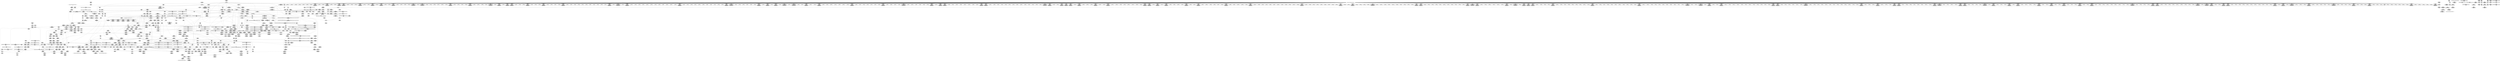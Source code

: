 digraph {
	CE0x46e9f00 [shape=record,shape=Mrecord,label="{CE0x46e9f00|__validate_creds:tmp8|include/linux/cred.h,175}"]
	CE0x4670550 [shape=record,shape=Mrecord,label="{CE0x4670550|104:_%struct.inode*,_:_CRE_208,209_}"]
	CE0x462c010 [shape=record,shape=Mrecord,label="{CE0x462c010|104:_%struct.inode*,_:_CRE_193,194_}"]
	CE0x464e960 [shape=record,shape=Mrecord,label="{CE0x464e960|i32_78|*Constant*|*SummSource*}"]
	CE0x46b4960 [shape=record,shape=Mrecord,label="{CE0x46b4960|12:_i32,_56:_i8*,_:_CRE_808,816_|*MultipleSource*|*LoadInst*|security/selinux/hooks.c,1627|Function::inode_has_perm&Arg::inode::|security/selinux/hooks.c,1611}"]
	CE0x469e6d0 [shape=record,shape=Mrecord,label="{CE0x469e6d0|12:_i32,_56:_i8*,_:_CRE_167,168_}"]
	CE0x5a4f4a0 [shape=record,shape=Mrecord,label="{CE0x5a4f4a0|selinux_inode_listxattr:land.lhs.true2|*SummSink*}"]
	CE0x467a4a0 [shape=record,shape=Mrecord,label="{CE0x467a4a0|i32_(i32,_i32,_i16,_i32,_%struct.common_audit_data*)*_bitcast_(i32_(i32,_i32,_i16,_i32,_%struct.common_audit_data.495*)*_avc_has_perm_to_i32_(i32,_i32,_i16,_i32,_%struct.common_audit_data*)*)|*Constant*|*SummSink*}"]
	CE0x46c5ef0 [shape=record,shape=Mrecord,label="{CE0x46c5ef0|inode_has_perm:tmp19|security/selinux/hooks.c,1618}"]
	CE0x46700f0 [shape=record,shape=Mrecord,label="{CE0x46700f0|104:_%struct.inode*,_:_CRE_203,204_}"]
	CE0x46a8330 [shape=record,shape=Mrecord,label="{CE0x46a8330|12:_i32,_56:_i8*,_:_CRE_384,388_|*MultipleSource*|*LoadInst*|security/selinux/hooks.c,1627|Function::inode_has_perm&Arg::inode::|security/selinux/hooks.c,1611}"]
	CE0x46a0af0 [shape=record,shape=Mrecord,label="{CE0x46a0af0|12:_i32,_56:_i8*,_:_CRE_201,202_}"]
	CE0x4696010 [shape=record,shape=Mrecord,label="{CE0x4696010|104:_%struct.inode*,_:_CRE_157,158_}"]
	CE0x4693d70 [shape=record,shape=Mrecord,label="{CE0x4693d70|inode_has_perm:perms|Function::inode_has_perm&Arg::perms::|*SummSource*}"]
	CE0x46eb4d0 [shape=record,shape=Mrecord,label="{CE0x46eb4d0|cred_sid:tmp4|*LoadInst*|security/selinux/hooks.c,196|*SummSink*}"]
	CE0x46b1c60 [shape=record,shape=Mrecord,label="{CE0x46b1c60|12:_i32,_56:_i8*,_:_CRE_624,628_|*MultipleSource*|*LoadInst*|security/selinux/hooks.c,1627|Function::inode_has_perm&Arg::inode::|security/selinux/hooks.c,1611}"]
	CE0x4621fe0 [shape=record,shape=Mrecord,label="{CE0x4621fe0|i8_1|*Constant*|*SummSink*}"]
	CE0x468cf30 [shape=record,shape=Mrecord,label="{CE0x468cf30|__validate_creds:tmp2|include/linux/cred.h,173|*SummSink*}"]
	CE0x46a6120 [shape=record,shape=Mrecord,label="{CE0x46a6120|12:_i32,_56:_i8*,_:_CRE_296,297_}"]
	CE0x46aa270 [shape=record,shape=Mrecord,label="{CE0x46aa270|12:_i32,_56:_i8*,_:_CRE_477,478_}"]
	CE0x4658040 [shape=record,shape=Mrecord,label="{CE0x4658040|selinux_inode_listxattr:tmp19|security/selinux/hooks.c,3048|*SummSource*}"]
	CE0x46cb3b0 [shape=record,shape=Mrecord,label="{CE0x46cb3b0|inode_has_perm:lnot.ext|security/selinux/hooks.c,1611|*SummSource*}"]
	CE0x468cab0 [shape=record,shape=Mrecord,label="{CE0x468cab0|__validate_creds:tmp2|include/linux/cred.h,173}"]
	CE0x46cae50 [shape=record,shape=Mrecord,label="{CE0x46cae50|inode_has_perm:lnot1|security/selinux/hooks.c,1611|*SummSink*}"]
	CE0x4655f80 [shape=record,shape=Mrecord,label="{CE0x4655f80|dentry_has_perm:u|security/selinux/hooks.c,1631|*SummSource*}"]
	CE0x468e1c0 [shape=record,shape=Mrecord,label="{CE0x468e1c0|inode_has_perm:tmp1|*SummSink*}"]
	CE0x46cd900 [shape=record,shape=Mrecord,label="{CE0x46cd900|inode_has_perm:tmp8|security/selinux/hooks.c,1611|*SummSource*}"]
	CE0x3e3a020 [shape=record,shape=Mrecord,label="{CE0x3e3a020|selinux_inode_listxattr:call|security/selinux/hooks.c,3048|*SummSource*}"]
	CE0x46ba730 [shape=record,shape=Mrecord,label="{CE0x46ba730|12:_i32,_56:_i8*,_:_CRE_929,930_}"]
	CE0x46c8ae0 [shape=record,shape=Mrecord,label="{CE0x46c8ae0|avc_has_perm:requested|Function::avc_has_perm&Arg::requested::}"]
	CE0x4684360 [shape=record,shape=Mrecord,label="{CE0x4684360|i32_4|*Constant*|*SummSource*}"]
	CE0x46c9ef0 [shape=record,shape=Mrecord,label="{CE0x46c9ef0|inode_has_perm:and|security/selinux/hooks.c,1611}"]
	CE0x463c700 [shape=record,shape=Mrecord,label="{CE0x463c700|dentry_has_perm:d_inode|security/selinux/hooks.c,1627}"]
	CE0x464ff60 [shape=record,shape=Mrecord,label="{CE0x464ff60|inode_has_perm:tmp3}"]
	CE0x46bc470 [shape=record,shape=Mrecord,label="{CE0x46bc470|12:_i32,_56:_i8*,_:_CRE_988,992_|*MultipleSource*|*LoadInst*|security/selinux/hooks.c,1627|Function::inode_has_perm&Arg::inode::|security/selinux/hooks.c,1611}"]
	CE0x46ec4e0 [shape=record,shape=Mrecord,label="{CE0x46ec4e0|__validate_creds:tmp8|include/linux/cred.h,175|*SummSource*}"]
	CE0x46aa930 [shape=record,shape=Mrecord,label="{CE0x46aa930|12:_i32,_56:_i8*,_:_CRE_483,484_}"]
	CE0x461f9d0 [shape=record,shape=Mrecord,label="{CE0x461f9d0|selinux_inode_listxattr:do.end}"]
	CE0x4644600 [shape=record,shape=Mrecord,label="{CE0x4644600|i64_1|*Constant*|*SummSink*}"]
	CE0x46aab90 [shape=record,shape=Mrecord,label="{CE0x46aab90|12:_i32,_56:_i8*,_:_CRE_485,486_}"]
	CE0x46ebef0 [shape=record,shape=Mrecord,label="{CE0x46ebef0|cred_sid:sid|security/selinux/hooks.c,197}"]
	CE0x46b53d0 [shape=record,shape=Mrecord,label="{CE0x46b53d0|12:_i32,_56:_i8*,_:_CRE_848,856_|*MultipleSource*|*LoadInst*|security/selinux/hooks.c,1627|Function::inode_has_perm&Arg::inode::|security/selinux/hooks.c,1611}"]
	CE0x469ef40 [shape=record,shape=Mrecord,label="{CE0x469ef40|12:_i32,_56:_i8*,_:_CRE_176,177_}"]
	CE0x4646630 [shape=record,shape=Mrecord,label="{CE0x4646630|selinux_inode_listxattr:tmp13|security/selinux/hooks.c,3048|*SummSource*}"]
	CE0x46b5a00 [shape=record,shape=Mrecord,label="{CE0x46b5a00|12:_i32,_56:_i8*,_:_CRE_865,866_}"]
	CE0x468f900 [shape=record,shape=Mrecord,label="{CE0x468f900|i64*_getelementptr_inbounds_(_8_x_i64_,_8_x_i64_*___llvm_gcov_ctr154,_i64_0,_i64_1)|*Constant*|*SummSink*}"]
	CE0x462ac70 [shape=record,shape=Mrecord,label="{CE0x462ac70|i64*_getelementptr_inbounds_(_2_x_i64_,_2_x_i64_*___llvm_gcov_ctr153,_i64_0,_i64_1)|*Constant*}"]
	CE0x46b7da0 [shape=record,shape=Mrecord,label="{CE0x46b7da0|12:_i32,_56:_i8*,_:_CRE_894,895_}"]
	CE0x46cbf30 [shape=record,shape=Mrecord,label="{CE0x46cbf30|GLOBAL:llvm.expect.i64|*Constant*|*SummSink*}"]
	CE0x4679630 [shape=record,shape=Mrecord,label="{CE0x4679630|inode_has_perm:sclass|security/selinux/hooks.c,1617|*SummSink*}"]
	CE0x462fe10 [shape=record,shape=Mrecord,label="{CE0x462fe10|selinux_inode_listxattr:tmp3|*SummSource*}"]
	CE0x4695890 [shape=record,shape=Mrecord,label="{CE0x4695890|104:_%struct.inode*,_:_CRE_149,150_}"]
	CE0x46ba4d0 [shape=record,shape=Mrecord,label="{CE0x46ba4d0|12:_i32,_56:_i8*,_:_CRE_927,928_}"]
	CE0x46747c0 [shape=record,shape=Mrecord,label="{CE0x46747c0|__validate_creds:tmp4|include/linux/cred.h,173|*SummSource*}"]
	CE0x463e7e0 [shape=record,shape=Mrecord,label="{CE0x463e7e0|selinux_inode_listxattr:do.body}"]
	CE0x46533b0 [shape=record,shape=Mrecord,label="{CE0x46533b0|104:_%struct.inode*,_:_CRE_93,94_}"]
	CE0x468a250 [shape=record,shape=Mrecord,label="{CE0x468a250|get_current:tmp1}"]
	CE0x462bd40 [shape=record,shape=Mrecord,label="{CE0x462bd40|104:_%struct.inode*,_:_CRE_190,191_}"]
	CE0x4637c20 [shape=record,shape=Mrecord,label="{CE0x4637c20|12:_i32,_56:_i8*,_:_CRE_136,137_}"]
	CE0x4676110 [shape=record,shape=Mrecord,label="{CE0x4676110|GLOBAL:__validate_creds|*Constant*|*SummSource*}"]
	CE0x462be30 [shape=record,shape=Mrecord,label="{CE0x462be30|104:_%struct.inode*,_:_CRE_191,192_}"]
	CE0x46717d0 [shape=record,shape=Mrecord,label="{CE0x46717d0|104:_%struct.inode*,_:_CRE_248,256_|*MultipleSource*|Function::selinux_inode_listxattr&Arg::dentry::|Function::dentry_has_perm&Arg::dentry::|security/selinux/hooks.c,1627}"]
	CE0x46270b0 [shape=record,shape=Mrecord,label="{CE0x46270b0|dentry_has_perm:dentry|Function::dentry_has_perm&Arg::dentry::|*SummSink*}"]
	CE0x46cab00 [shape=record,shape=Mrecord,label="{CE0x46cab00|inode_has_perm:lnot|security/selinux/hooks.c,1611|*SummSink*}"]
	CE0x4655f10 [shape=record,shape=Mrecord,label="{CE0x4655f10|dentry_has_perm:u|security/selinux/hooks.c,1631}"]
	CE0x463f830 [shape=record,shape=Mrecord,label="{CE0x463f830|i64_3|*Constant*|*SummSink*}"]
	CE0x4622d60 [shape=record,shape=Mrecord,label="{CE0x4622d60|12:_i32,_56:_i8*,_:_CRE_161,162_}"]
	CE0x463eef0 [shape=record,shape=Mrecord,label="{CE0x463eef0|selinux_inode_listxattr:tmp11|security/selinux/hooks.c,3048|*SummSink*}"]
	CE0x4656470 [shape=record,shape=Mrecord,label="{CE0x4656470|dentry_has_perm:dentry1|security/selinux/hooks.c,1631|*SummSource*}"]
	CE0x46b8e40 [shape=record,shape=Mrecord,label="{CE0x46b8e40|12:_i32,_56:_i8*,_:_CRE_908,909_}"]
	CE0x5a4f510 [shape=record,shape=Mrecord,label="{CE0x5a4f510|selinux_inode_listxattr:if.end}"]
	CE0x46b7c70 [shape=record,shape=Mrecord,label="{CE0x46b7c70|12:_i32,_56:_i8*,_:_CRE_893,894_}"]
	CE0x462b7a0 [shape=record,shape=Mrecord,label="{CE0x462b7a0|104:_%struct.inode*,_:_CRE_184,185_}"]
	CE0x4697780 [shape=record,shape=Mrecord,label="{CE0x4697780|__validate_creds:lnot1|include/linux/cred.h,173|*SummSink*}"]
	CE0x4681730 [shape=record,shape=Mrecord,label="{CE0x4681730|i64*_getelementptr_inbounds_(_2_x_i64_,_2_x_i64_*___llvm_gcov_ctr131,_i64_0,_i64_1)|*Constant*}"]
	CE0x46c8430 [shape=record,shape=Mrecord,label="{CE0x46c8430|avc_has_perm:tclass|Function::avc_has_perm&Arg::tclass::}"]
	CE0x463a070 [shape=record,shape=Mrecord,label="{CE0x463a070|inode_has_perm:tmp4|security/selinux/hooks.c,1609}"]
	CE0x464e0d0 [shape=record,shape=Mrecord,label="{CE0x464e0d0|_ret_%struct.task_struct*_%tmp4,_!dbg_!27714|./arch/x86/include/asm/current.h,14|*SummSource*}"]
	CE0x46b20d0 [shape=record,shape=Mrecord,label="{CE0x46b20d0|12:_i32,_56:_i8*,_:_CRE_648,656_|*MultipleSource*|*LoadInst*|security/selinux/hooks.c,1627|Function::inode_has_perm&Arg::inode::|security/selinux/hooks.c,1611}"]
	CE0x4696650 [shape=record,shape=Mrecord,label="{CE0x4696650|i32_0|*Constant*}"]
	CE0x4626d50 [shape=record,shape=Mrecord,label="{CE0x4626d50|i32_16|*Constant*}"]
	CE0x46cca20 [shape=record,shape=Mrecord,label="{CE0x46cca20|inode_has_perm:tobool2|security/selinux/hooks.c,1611|*SummSink*}"]
	CE0x46bb0b0 [shape=record,shape=Mrecord,label="{CE0x46bb0b0|12:_i32,_56:_i8*,_:_CRE_944,952_|*MultipleSource*|*LoadInst*|security/selinux/hooks.c,1627|Function::inode_has_perm&Arg::inode::|security/selinux/hooks.c,1611}"]
	CE0x4682f80 [shape=record,shape=Mrecord,label="{CE0x4682f80|__validate_creds:call|include/linux/cred.h,173}"]
	CE0x4657760 [shape=record,shape=Mrecord,label="{CE0x4657760|selinux_inode_listxattr:tmp18|security/selinux/hooks.c,3048|*SummSource*}"]
	CE0x462c5b0 [shape=record,shape=Mrecord,label="{CE0x462c5b0|104:_%struct.inode*,_:_CRE_199,200_}"]
	CE0x46a9ea0 [shape=record,shape=Mrecord,label="{CE0x46a9ea0|12:_i32,_56:_i8*,_:_CRE_474,475_}"]
	CE0x4638460 [shape=record,shape=Mrecord,label="{CE0x4638460|__validate_creds:expval|include/linux/cred.h,173|*SummSource*}"]
	CE0x46af660 [shape=record,shape=Mrecord,label="{CE0x46af660|12:_i32,_56:_i8*,_:_CRE_592,593_}"]
	CE0x469fcb0 [shape=record,shape=Mrecord,label="{CE0x469fcb0|12:_i32,_56:_i8*,_:_CRE_189,190_}"]
	CE0x4671270 [shape=record,shape=Mrecord,label="{CE0x4671270|104:_%struct.inode*,_:_CRE_222,223_}"]
	CE0x4690f70 [shape=record,shape=Mrecord,label="{CE0x4690f70|__validate_creds:file|Function::__validate_creds&Arg::file::|*SummSink*}"]
	CE0x4628ad0 [shape=record,shape=Mrecord,label="{CE0x4628ad0|104:_%struct.inode*,_:_CRE_169,170_}"]
	CE0x4631e50 [shape=record,shape=Mrecord,label="{CE0x4631e50|selinux_inode_listxattr:tmp8|security/selinux/hooks.c,3048|*SummSource*}"]
	CE0x4676960 [shape=record,shape=Mrecord,label="{CE0x4676960|i8*_getelementptr_inbounds_(_25_x_i8_,_25_x_i8_*_.str3,_i32_0,_i32_0)|*Constant*}"]
	CE0x46a64b0 [shape=record,shape=Mrecord,label="{CE0x46a64b0|12:_i32,_56:_i8*,_:_CRE_299,300_}"]
	CE0x46b04a0 [shape=record,shape=Mrecord,label="{CE0x46b04a0|12:_i32,_56:_i8*,_:_CRE_604,605_}"]
	CE0x46ebf80 [shape=record,shape=Mrecord,label="{CE0x46ebf80|cred_sid:sid|security/selinux/hooks.c,197|*SummSink*}"]
	CE0x4698d00 [shape=record,shape=Mrecord,label="{CE0x4698d00|0:_i32,_4:_i32,_8:_i32,_12:_i32,_:_CMRE_8,12_|*MultipleSource*|security/selinux/hooks.c,196|*LoadInst*|security/selinux/hooks.c,196|security/selinux/hooks.c,197}"]
	CE0x4654bf0 [shape=record,shape=Mrecord,label="{CE0x4654bf0|i32_1|*Constant*}"]
	CE0x46814f0 [shape=record,shape=Mrecord,label="{CE0x46814f0|_ret_void,_!dbg_!27722|include/linux/cred.h,175|*SummSource*}"]
	CE0x4679a40 [shape=record,shape=Mrecord,label="{CE0x4679a40|inode_has_perm:tmp18|security/selinux/hooks.c,1617|*SummSink*}"]
	CE0x467df10 [shape=record,shape=Mrecord,label="{CE0x467df10|GLOBAL:__invalid_creds|*Constant*|*SummSink*}"]
	CE0x46aacc0 [shape=record,shape=Mrecord,label="{CE0x46aacc0|12:_i32,_56:_i8*,_:_CRE_486,487_}"]
	CE0x46ecb00 [shape=record,shape=Mrecord,label="{CE0x46ecb00|__validate_creds:tmp9|include/linux/cred.h,175|*SummSource*}"]
	CE0x4685e10 [shape=record,shape=Mrecord,label="{CE0x4685e10|__validate_creds:tmp}"]
	CE0x46c3250 [shape=record,shape=Mrecord,label="{CE0x46c3250|inode_has_perm:tmp13|security/selinux/hooks.c,1614|*SummSink*}"]
	CE0x4652b00 [shape=record,shape=Mrecord,label="{CE0x4652b00|104:_%struct.inode*,_:_CRE_64,72_|*MultipleSource*|Function::selinux_inode_listxattr&Arg::dentry::|Function::dentry_has_perm&Arg::dentry::|security/selinux/hooks.c,1627}"]
	CE0x46ad650 [shape=record,shape=Mrecord,label="{CE0x46ad650|12:_i32,_56:_i8*,_:_CRE_565,566_}"]
	CE0x46ca670 [shape=record,shape=Mrecord,label="{CE0x46ca670|inode_has_perm:lnot|security/selinux/hooks.c,1611}"]
	CE0x4641c10 [shape=record,shape=Mrecord,label="{CE0x4641c10|i1_true|*Constant*|*SummSource*}"]
	CE0x46719c0 [shape=record,shape=Mrecord,label="{CE0x46719c0|104:_%struct.inode*,_:_CRE_256,264_|*MultipleSource*|Function::selinux_inode_listxattr&Arg::dentry::|Function::dentry_has_perm&Arg::dentry::|security/selinux/hooks.c,1627}"]
	CE0x46b22f0 [shape=record,shape=Mrecord,label="{CE0x46b22f0|12:_i32,_56:_i8*,_:_CRE_656,664_|*MultipleSource*|*LoadInst*|security/selinux/hooks.c,1627|Function::inode_has_perm&Arg::inode::|security/selinux/hooks.c,1611}"]
	CE0x4629ea0 [shape=record,shape=Mrecord,label="{CE0x4629ea0|inode_has_perm:if.then|*SummSink*}"]
	CE0x4655540 [shape=record,shape=Mrecord,label="{CE0x4655540|selinux_inode_listxattr:tmp10|security/selinux/hooks.c,3048|*SummSink*}"]
	CE0x463ab50 [shape=record,shape=Mrecord,label="{CE0x463ab50|i32_3048|*Constant*|*SummSink*}"]
	CE0x4647470 [shape=record,shape=Mrecord,label="{CE0x4647470|selinux_inode_listxattr:tmp8|security/selinux/hooks.c,3048}"]
	CE0x46466a0 [shape=record,shape=Mrecord,label="{CE0x46466a0|selinux_inode_listxattr:tmp13|security/selinux/hooks.c,3048|*SummSink*}"]
	CE0x46887e0 [shape=record,shape=Mrecord,label="{CE0x46887e0|dentry_has_perm:type|security/selinux/hooks.c,1630}"]
	CE0x462aa80 [shape=record,shape=Mrecord,label="{CE0x462aa80|get_current:bb|*SummSink*}"]
	CE0x46b84c0 [shape=record,shape=Mrecord,label="{CE0x46b84c0|12:_i32,_56:_i8*,_:_CRE_900,901_}"]
	CE0x46a3b20 [shape=record,shape=Mrecord,label="{CE0x46a3b20|12:_i32,_56:_i8*,_:_CRE_264,265_}"]
	CE0x46d0230 [shape=record,shape=Mrecord,label="{CE0x46d0230|i32_512|*Constant*|*SummSink*}"]
	CE0x4674540 [shape=record,shape=Mrecord,label="{CE0x4674540|__validate_creds:tmp3|include/linux/cred.h,173|*SummSink*}"]
	CE0x4674340 [shape=record,shape=Mrecord,label="{CE0x4674340|GLOBAL:__llvm_gcov_ctr155|Global_var:__llvm_gcov_ctr155|*SummSink*}"]
	CE0x462b080 [shape=record,shape=Mrecord,label="{CE0x462b080|12:_i32,_56:_i8*,_:_CRE_76,80_|*MultipleSource*|*LoadInst*|security/selinux/hooks.c,1627|Function::inode_has_perm&Arg::inode::|security/selinux/hooks.c,1611}"]
	CE0x4696b80 [shape=record,shape=Mrecord,label="{CE0x4696b80|12:_i32,_56:_i8*,_:_CRE_8,12_|*MultipleSource*|*LoadInst*|security/selinux/hooks.c,1627|Function::inode_has_perm&Arg::inode::|security/selinux/hooks.c,1611}"]
	CE0x4654140 [shape=record,shape=Mrecord,label="{CE0x4654140|i64*_getelementptr_inbounds_(_2_x_i64_,_2_x_i64_*___llvm_gcov_ctr153,_i64_0,_i64_0)|*Constant*|*SummSource*}"]
	CE0x46b9300 [shape=record,shape=Mrecord,label="{CE0x46b9300|12:_i32,_56:_i8*,_:_CRE_912,913_}"]
	CE0x469fb80 [shape=record,shape=Mrecord,label="{CE0x469fb80|12:_i32,_56:_i8*,_:_CRE_188,189_}"]
	CE0x46afeb0 [shape=record,shape=Mrecord,label="{CE0x46afeb0|12:_i32,_56:_i8*,_:_CRE_599,600_}"]
	CE0x4642d20 [shape=record,shape=Mrecord,label="{CE0x4642d20|selinux_inode_listxattr:tmp6|security/selinux/hooks.c,3048|*SummSink*}"]
	CE0x46428f0 [shape=record,shape=Mrecord,label="{CE0x46428f0|i64*_getelementptr_inbounds_(_11_x_i64_,_11_x_i64_*___llvm_gcov_ctr240,_i64_0,_i64_1)|*Constant*|*SummSink*}"]
	CE0x46b1a00 [shape=record,shape=Mrecord,label="{CE0x46b1a00|12:_i32,_56:_i8*,_:_CRE_622,623_}"]
	CE0x4690b50 [shape=record,shape=Mrecord,label="{CE0x4690b50|cred_sid:tmp3|*SummSource*}"]
	CE0x46532f0 [shape=record,shape=Mrecord,label="{CE0x46532f0|104:_%struct.inode*,_:_CRE_92,93_}"]
	CE0x46bc110 [shape=record,shape=Mrecord,label="{CE0x46bc110|12:_i32,_56:_i8*,_:_CRE_982,983_}"]
	CE0x4688160 [shape=record,shape=Mrecord,label="{CE0x4688160|104:_%struct.inode*,_:_CRE_316,317_}"]
	CE0x46c8d30 [shape=record,shape=Mrecord,label="{CE0x46c8d30|avc_has_perm:requested|Function::avc_has_perm&Arg::requested::|*SummSink*}"]
	CE0x46b8260 [shape=record,shape=Mrecord,label="{CE0x46b8260|12:_i32,_56:_i8*,_:_CRE_898,899_}"]
	CE0x46a26f0 [shape=record,shape=Mrecord,label="{CE0x46a26f0|12:_i32,_56:_i8*,_:_CRE_247,248_}"]
	CE0x469f210 [shape=record,shape=Mrecord,label="{CE0x469f210|12:_i32,_56:_i8*,_:_CRE_179,180_}"]
	CE0x4638120 [shape=record,shape=Mrecord,label="{CE0x4638120|i64_2|*Constant*}"]
	CE0x46cd150 [shape=record,shape=Mrecord,label="{CE0x46cd150|inode_has_perm:tmp7|security/selinux/hooks.c,1611|*SummSink*}"]
	CE0x4699250 [shape=record,shape=Mrecord,label="{CE0x4699250|0:_i32,_4:_i32,_8:_i32,_12:_i32,_:_CMRE_12,16_|*MultipleSource*|security/selinux/hooks.c,196|*LoadInst*|security/selinux/hooks.c,196|security/selinux/hooks.c,197}"]
	CE0x46422a0 [shape=record,shape=Mrecord,label="{CE0x46422a0|i64*_getelementptr_inbounds_(_11_x_i64_,_11_x_i64_*___llvm_gcov_ctr240,_i64_0,_i64_8)|*Constant*|*SummSource*}"]
	CE0x4672b10 [shape=record,shape=Mrecord,label="{CE0x4672b10|i64*_getelementptr_inbounds_(_2_x_i64_,_2_x_i64_*___llvm_gcov_ctr98,_i64_0,_i64_0)|*Constant*|*SummSource*}"]
	CE0x4640bb0 [shape=record,shape=Mrecord,label="{CE0x4640bb0|i64*_getelementptr_inbounds_(_11_x_i64_,_11_x_i64_*___llvm_gcov_ctr240,_i64_0,_i64_6)|*Constant*|*SummSource*}"]
	CE0x464cae0 [shape=record,shape=Mrecord,label="{CE0x464cae0|inode_has_perm:call|security/selinux/hooks.c,1614|*SummSink*}"]
	CE0x46a4110 [shape=record,shape=Mrecord,label="{CE0x46a4110|12:_i32,_56:_i8*,_:_CRE_269,270_}"]
	CE0x46b55c0 [shape=record,shape=Mrecord,label="{CE0x46b55c0|12:_i32,_56:_i8*,_:_CRE_856,864_|*MultipleSource*|*LoadInst*|security/selinux/hooks.c,1627|Function::inode_has_perm&Arg::inode::|security/selinux/hooks.c,1611}"]
	CE0x46ad520 [shape=record,shape=Mrecord,label="{CE0x46ad520|12:_i32,_56:_i8*,_:_CRE_564,565_}"]
	CE0x46744d0 [shape=record,shape=Mrecord,label="{CE0x46744d0|__validate_creds:tmp3|include/linux/cred.h,173|*SummSource*}"]
	CE0x46262c0 [shape=record,shape=Mrecord,label="{CE0x46262c0|dentry_has_perm:cred|Function::dentry_has_perm&Arg::cred::|*SummSource*}"]
	CE0x46b3040 [shape=record,shape=Mrecord,label="{CE0x46b3040|12:_i32,_56:_i8*,_:_CRE_696,704_|*MultipleSource*|*LoadInst*|security/selinux/hooks.c,1627|Function::inode_has_perm&Arg::inode::|security/selinux/hooks.c,1611}"]
	CE0x46acd00 [shape=record,shape=Mrecord,label="{CE0x46acd00|12:_i32,_56:_i8*,_:_CRE_557,558_}"]
	CE0x4671540 [shape=record,shape=Mrecord,label="{CE0x4671540|104:_%struct.inode*,_:_CRE_232,240_|*MultipleSource*|Function::selinux_inode_listxattr&Arg::dentry::|Function::dentry_has_perm&Arg::dentry::|security/selinux/hooks.c,1627}"]
	CE0x46762a0 [shape=record,shape=Mrecord,label="{CE0x46762a0|__validate_creds:entry}"]
	CE0x4698b70 [shape=record,shape=Mrecord,label="{CE0x4698b70|0:_i32,_4:_i32,_8:_i32,_12:_i32,_:_CMRE_0,4_|*MultipleSource*|security/selinux/hooks.c,196|*LoadInst*|security/selinux/hooks.c,196|security/selinux/hooks.c,197}"]
	CE0x4689aa0 [shape=record,shape=Mrecord,label="{CE0x4689aa0|dentry_has_perm:tmp|*SummSink*}"]
	CE0x4670640 [shape=record,shape=Mrecord,label="{CE0x4670640|104:_%struct.inode*,_:_CRE_209,210_}"]
	CE0x463f9d0 [shape=record,shape=Mrecord,label="{CE0x463f9d0|i64_0|*Constant*}"]
	CE0x468a700 [shape=record,shape=Mrecord,label="{CE0x468a700|%struct.task_struct*_(%struct.task_struct**)*_asm_movq_%gs:$_1:P_,$0_,_r,im,_dirflag_,_fpsr_,_flags_}"]
	CE0x462c880 [shape=record,shape=Mrecord,label="{CE0x462c880|104:_%struct.inode*,_:_CRE_202,203_}"]
	CE0x4642230 [shape=record,shape=Mrecord,label="{CE0x4642230|i64*_getelementptr_inbounds_(_11_x_i64_,_11_x_i64_*___llvm_gcov_ctr240,_i64_0,_i64_8)|*Constant*}"]
	CE0x4683cb0 [shape=record,shape=Mrecord,label="{CE0x4683cb0|i64*_getelementptr_inbounds_(_8_x_i64_,_8_x_i64_*___llvm_gcov_ctr154,_i64_0,_i64_0)|*Constant*|*SummSource*}"]
	CE0x4644730 [shape=record,shape=Mrecord,label="{CE0x4644730|selinux_inode_listxattr:tmp1}"]
	CE0x4634d50 [shape=record,shape=Mrecord,label="{CE0x4634d50|inode_has_perm:do.body|*SummSink*}"]
	CE0x46a02a0 [shape=record,shape=Mrecord,label="{CE0x46a02a0|12:_i32,_56:_i8*,_:_CRE_194,195_}"]
	CE0x46d0380 [shape=record,shape=Mrecord,label="{CE0x46d0380|inode_has_perm:tobool|security/selinux/hooks.c,1611}"]
	CE0x46a8dd0 [shape=record,shape=Mrecord,label="{CE0x46a8dd0|12:_i32,_56:_i8*,_:_CRE_424,432_|*MultipleSource*|*LoadInst*|security/selinux/hooks.c,1627|Function::inode_has_perm&Arg::inode::|security/selinux/hooks.c,1611}"]
	CE0x4687bf0 [shape=record,shape=Mrecord,label="{CE0x4687bf0|104:_%struct.inode*,_:_CRE_310,311_}"]
	CE0x46ccde0 [shape=record,shape=Mrecord,label="{CE0x46ccde0|inode_has_perm:tmp8|security/selinux/hooks.c,1611}"]
	CE0x46ca960 [shape=record,shape=Mrecord,label="{CE0x46ca960|inode_has_perm:lnot1|security/selinux/hooks.c,1611}"]
	CE0x4624fc0 [shape=record,shape=Mrecord,label="{CE0x4624fc0|selinux_inode_listxattr:tmp12|security/selinux/hooks.c,3048|*SummSource*}"]
	CE0x469f7f0 [shape=record,shape=Mrecord,label="{CE0x469f7f0|12:_i32,_56:_i8*,_:_CRE_185,186_}"]
	CE0x46a2f40 [shape=record,shape=Mrecord,label="{CE0x46a2f40|12:_i32,_56:_i8*,_:_CRE_254,255_}"]
	CE0x46a4bc0 [shape=record,shape=Mrecord,label="{CE0x46a4bc0|12:_i32,_56:_i8*,_:_CRE_278,279_}"]
	CE0x4628710 [shape=record,shape=Mrecord,label="{CE0x4628710|104:_%struct.inode*,_:_CRE_165,166_}"]
	CE0x4671f90 [shape=record,shape=Mrecord,label="{CE0x4671f90|104:_%struct.inode*,_:_CRE_280,288_|*MultipleSource*|Function::selinux_inode_listxattr&Arg::dentry::|Function::dentry_has_perm&Arg::dentry::|security/selinux/hooks.c,1627}"]
	CE0x46c55c0 [shape=record,shape=Mrecord,label="{CE0x46c55c0|inode_has_perm:retval.0|*SummSource*}"]
	CE0x4635c20 [shape=record,shape=Mrecord,label="{CE0x4635c20|selinux_inode_listxattr:tmp5|security/selinux/hooks.c,3048}"]
	CE0x46ae360 [shape=record,shape=Mrecord,label="{CE0x46ae360|12:_i32,_56:_i8*,_:_CRE_576,577_}"]
	CE0x46bbc40 [shape=record,shape=Mrecord,label="{CE0x46bbc40|12:_i32,_56:_i8*,_:_CRE_978,979_}"]
	CE0x46b91d0 [shape=record,shape=Mrecord,label="{CE0x46b91d0|12:_i32,_56:_i8*,_:_CRE_911,912_}"]
	CE0x4658490 [shape=record,shape=Mrecord,label="{CE0x4658490|selinux_inode_listxattr:tmp19|security/selinux/hooks.c,3048|*SummSink*}"]
	CE0x46cbdc0 [shape=record,shape=Mrecord,label="{CE0x46cbdc0|GLOBAL:llvm.expect.i64|*Constant*|*SummSource*}"]
	CE0x46a3530 [shape=record,shape=Mrecord,label="{CE0x46a3530|12:_i32,_56:_i8*,_:_CRE_259,260_}"]
	CE0x4651050 [shape=record,shape=Mrecord,label="{CE0x4651050|inode_has_perm:return|*SummSource*}"]
	CE0x46b3ef0 [shape=record,shape=Mrecord,label="{CE0x46b3ef0|12:_i32,_56:_i8*,_:_CRE_760,768_|*MultipleSource*|*LoadInst*|security/selinux/hooks.c,1627|Function::inode_has_perm&Arg::inode::|security/selinux/hooks.c,1611}"]
	CE0x469fa50 [shape=record,shape=Mrecord,label="{CE0x469fa50|12:_i32,_56:_i8*,_:_CRE_187,188_}"]
	CE0x46a32d0 [shape=record,shape=Mrecord,label="{CE0x46a32d0|12:_i32,_56:_i8*,_:_CRE_257,258_}"]
	CE0x46b9b50 [shape=record,shape=Mrecord,label="{CE0x46b9b50|12:_i32,_56:_i8*,_:_CRE_919,920_}"]
	CE0x464b590 [shape=record,shape=Mrecord,label="{CE0x464b590|dentry_has_perm:tmp2|*SummSource*}"]
	CE0x46cf460 [shape=record,shape=Mrecord,label="{CE0x46cf460|i64*_getelementptr_inbounds_(_8_x_i64_,_8_x_i64_*___llvm_gcov_ctr154,_i64_0,_i64_5)|*Constant*|*SummSink*}"]
	CE0x46b1ec0 [shape=record,shape=Mrecord,label="{CE0x46b1ec0|12:_i32,_56:_i8*,_:_CRE_640,648_|*MultipleSource*|*LoadInst*|security/selinux/hooks.c,1627|Function::inode_has_perm&Arg::inode::|security/selinux/hooks.c,1611}"]
	CE0x464beb0 [shape=record,shape=Mrecord,label="{CE0x464beb0|i64*_getelementptr_inbounds_(_8_x_i64_,_8_x_i64_*___llvm_gcov_ctr154,_i64_0,_i64_6)|*Constant*|*SummSink*}"]
	CE0x469f5d0 [shape=record,shape=Mrecord,label="{CE0x469f5d0|12:_i32,_56:_i8*,_:_CRE_183,184_}"]
	CE0x46840a0 [shape=record,shape=Mrecord,label="{CE0x46840a0|__validate_creds:tmp1|*SummSink*}"]
	CE0x464bba0 [shape=record,shape=Mrecord,label="{CE0x464bba0|i64*_getelementptr_inbounds_(_8_x_i64_,_8_x_i64_*___llvm_gcov_ctr154,_i64_0,_i64_6)|*Constant*}"]
	CE0x4681cc0 [shape=record,shape=Mrecord,label="{CE0x4681cc0|i64_1|*Constant*}"]
	CE0x46a4960 [shape=record,shape=Mrecord,label="{CE0x46a4960|12:_i32,_56:_i8*,_:_CRE_276,277_}"]
	CE0x4658820 [shape=record,shape=Mrecord,label="{CE0x4658820|selinux_inode_listxattr:tmp20|security/selinux/hooks.c,3048|*SummSink*}"]
	CE0x46b6710 [shape=record,shape=Mrecord,label="{CE0x46b6710|12:_i32,_56:_i8*,_:_CRE_875,876_}"]
	CE0x4625bd0 [shape=record,shape=Mrecord,label="{CE0x4625bd0|dentry_has_perm:entry}"]
	CE0x46ad190 [shape=record,shape=Mrecord,label="{CE0x46ad190|12:_i32,_56:_i8*,_:_CRE_561,562_}"]
	CE0x4686380 [shape=record,shape=Mrecord,label="{CE0x4686380|i64*_getelementptr_inbounds_(_8_x_i64_,_8_x_i64_*___llvm_gcov_ctr154,_i64_0,_i64_2)|*Constant*|*SummSink*}"]
	CE0x46c53c0 [shape=record,shape=Mrecord,label="{CE0x46c53c0|inode_has_perm:retval.0}"]
	CE0x4653590 [shape=record,shape=Mrecord,label="{CE0x4653590|104:_%struct.inode*,_:_CRE_95,96_}"]
	CE0x46a3c50 [shape=record,shape=Mrecord,label="{CE0x46a3c50|12:_i32,_56:_i8*,_:_CRE_265,266_}"]
	CE0x4673110 [shape=record,shape=Mrecord,label="{CE0x4673110|i64*_getelementptr_inbounds_(_5_x_i64_,_5_x_i64_*___llvm_gcov_ctr155,_i64_0,_i64_3)|*Constant*|*SummSource*}"]
	CE0x46b8ab0 [shape=record,shape=Mrecord,label="{CE0x46b8ab0|12:_i32,_56:_i8*,_:_CRE_905,906_}"]
	CE0x4653280 [shape=record,shape=Mrecord,label="{CE0x4653280|104:_%struct.inode*,_:_CRE_91,92_}"]
	CE0x46a65e0 [shape=record,shape=Mrecord,label="{CE0x46a65e0|12:_i32,_56:_i8*,_:_CRE_300,301_}"]
	CE0x46a7890 [shape=record,shape=Mrecord,label="{CE0x46a7890|12:_i32,_56:_i8*,_:_CRE_336,344_|*MultipleSource*|*LoadInst*|security/selinux/hooks.c,1627|Function::inode_has_perm&Arg::inode::|security/selinux/hooks.c,1611}"]
	CE0x46a45d0 [shape=record,shape=Mrecord,label="{CE0x46a45d0|12:_i32,_56:_i8*,_:_CRE_273,274_}"]
	CE0x46943c0 [shape=record,shape=Mrecord,label="{CE0x46943c0|inode_has_perm:adp|Function::inode_has_perm&Arg::adp::|*SummSink*}"]
	CE0x462b980 [shape=record,shape=Mrecord,label="{CE0x462b980|104:_%struct.inode*,_:_CRE_186,187_}"]
	CE0x46cc8b0 [shape=record,shape=Mrecord,label="{CE0x46cc8b0|inode_has_perm:tobool2|security/selinux/hooks.c,1611|*SummSource*}"]
	CE0x46c7810 [shape=record,shape=Mrecord,label="{CE0x46c7810|__validate_creds:if.end|*SummSink*}"]
	CE0x46af070 [shape=record,shape=Mrecord,label="{CE0x46af070|12:_i32,_56:_i8*,_:_CRE_587,588_}"]
	CE0x4674ea0 [shape=record,shape=Mrecord,label="{CE0x4674ea0|__validate_creds:tmp5|include/linux/cred.h,173|*SummSource*}"]
	CE0x469f6c0 [shape=record,shape=Mrecord,label="{CE0x469f6c0|12:_i32,_56:_i8*,_:_CRE_184,185_}"]
	CE0x46ae490 [shape=record,shape=Mrecord,label="{CE0x46ae490|12:_i32,_56:_i8*,_:_CRE_577,578_}"]
	CE0x4674090 [shape=record,shape=Mrecord,label="{CE0x4674090|GLOBAL:__llvm_gcov_ctr155|Global_var:__llvm_gcov_ctr155}"]
	CE0x464e8f0 [shape=record,shape=Mrecord,label="{CE0x464e8f0|i32_78|*Constant*|*SummSink*}"]
	CE0x461e9e0 [shape=record,shape=Mrecord,label="{CE0x461e9e0|i64_4|*Constant*|*SummSink*}"]
	CE0x468d8c0 [shape=record,shape=Mrecord,label="{CE0x468d8c0|__validate_creds:line|Function::__validate_creds&Arg::line::|*SummSource*}"]
	CE0x4656dd0 [shape=record,shape=Mrecord,label="{CE0x4656dd0|i64*_getelementptr_inbounds_(_11_x_i64_,_11_x_i64_*___llvm_gcov_ctr240,_i64_0,_i64_9)|*Constant*|*SummSink*}"]
	CE0x46a91e0 [shape=record,shape=Mrecord,label="{CE0x46a91e0|12:_i32,_56:_i8*,_:_CRE_440,448_|*MultipleSource*|*LoadInst*|security/selinux/hooks.c,1627|Function::inode_has_perm&Arg::inode::|security/selinux/hooks.c,1611}"]
	CE0x4639400 [shape=record,shape=Mrecord,label="{CE0x4639400|_call_void_mcount()_#3|*SummSink*}"]
	CE0x4695980 [shape=record,shape=Mrecord,label="{CE0x4695980|104:_%struct.inode*,_:_CRE_150,151_}"]
	CE0x4629f40 [shape=record,shape=Mrecord,label="{CE0x4629f40|inode_has_perm:bb}"]
	CE0x4657500 [shape=record,shape=Mrecord,label="{CE0x4657500|selinux_inode_listxattr:tmp18|security/selinux/hooks.c,3048}"]
	CE0x4629160 [shape=record,shape=Mrecord,label="{CE0x4629160|104:_%struct.inode*,_:_CRE_176,177_}"]
	CE0x46aa6d0 [shape=record,shape=Mrecord,label="{CE0x46aa6d0|12:_i32,_56:_i8*,_:_CRE_481,482_}"]
	CE0x46c6620 [shape=record,shape=Mrecord,label="{CE0x46c6620|inode_has_perm:tmp20|security/selinux/hooks.c,1618|*SummSource*}"]
	CE0x463a0e0 [shape=record,shape=Mrecord,label="{CE0x463a0e0|inode_has_perm:tmp4|security/selinux/hooks.c,1609|*SummSource*}"]
	CE0x468e880 [shape=record,shape=Mrecord,label="{CE0x468e880|inode_has_perm:tmp2|*SummSink*}"]
	CE0x524af30 [shape=record,shape=Mrecord,label="{CE0x524af30|selinux_inode_listxattr:tobool|security/selinux/hooks.c,3048}"]
	CE0x46ba270 [shape=record,shape=Mrecord,label="{CE0x46ba270|12:_i32,_56:_i8*,_:_CRE_925,926_}"]
	CE0x46a2310 [shape=record,shape=Mrecord,label="{CE0x46a2310|12:_i32,_56:_i8*,_:_CRE_243,244_}"]
	CE0x46af8c0 [shape=record,shape=Mrecord,label="{CE0x46af8c0|12:_i32,_56:_i8*,_:_CRE_594,595_}"]
	CE0x46918b0 [shape=record,shape=Mrecord,label="{CE0x46918b0|inode_has_perm:i_flags|security/selinux/hooks.c,1611|*SummSink*}"]
	CE0x469f920 [shape=record,shape=Mrecord,label="{CE0x469f920|12:_i32,_56:_i8*,_:_CRE_186,187_}"]
	CE0x4627820 [shape=record,shape=Mrecord,label="{CE0x4627820|dentry_has_perm:av|Function::dentry_has_perm&Arg::av::|*SummSource*}"]
	CE0x4653e10 [shape=record,shape=Mrecord,label="{CE0x4653e10|__validate_creds:lnot.ext|include/linux/cred.h,173|*SummSource*}"]
	CE0x46822e0 [shape=record,shape=Mrecord,label="{CE0x46822e0|_ret_void,_!dbg_!27722|include/linux/cred.h,175|*SummSink*}"]
	CE0x46cb720 [shape=record,shape=Mrecord,label="{CE0x46cb720|inode_has_perm:conv|security/selinux/hooks.c,1611|*SummSource*}"]
	CE0x468f1c0 [shape=record,shape=Mrecord,label="{CE0x468f1c0|i32_1609|*Constant*|*SummSink*}"]
	CE0x4658500 [shape=record,shape=Mrecord,label="{CE0x4658500|selinux_inode_listxattr:tmp20|security/selinux/hooks.c,3048}"]
	CE0x462b1d0 [shape=record,shape=Mrecord,label="{CE0x462b1d0|12:_i32,_56:_i8*,_:_CRE_80,88_|*MultipleSource*|*LoadInst*|security/selinux/hooks.c,1627|Function::inode_has_perm&Arg::inode::|security/selinux/hooks.c,1611}"]
	CE0x461d330 [shape=record,shape=Mrecord,label="{CE0x461d330|selinux_inode_listxattr:do.body|*SummSource*}"]
	CE0x46264d0 [shape=record,shape=Mrecord,label="{CE0x46264d0|dentry_has_perm:cred|Function::dentry_has_perm&Arg::cred::|*SummSink*}"]
	CE0x46b9a20 [shape=record,shape=Mrecord,label="{CE0x46b9a20|12:_i32,_56:_i8*,_:_CRE_918,919_}"]
	CE0x46ec550 [shape=record,shape=Mrecord,label="{CE0x46ec550|__validate_creds:tmp8|include/linux/cred.h,175|*SummSink*}"]
	CE0x46402a0 [shape=record,shape=Mrecord,label="{CE0x46402a0|i32_0|*Constant*|*SummSink*}"]
	CE0x46a5b30 [shape=record,shape=Mrecord,label="{CE0x46a5b30|12:_i32,_56:_i8*,_:_CRE_291,292_}"]
	CE0x461fb60 [shape=record,shape=Mrecord,label="{CE0x461fb60|COLLAPSED:_GCMRE___llvm_gcov_ctr240_internal_global_11_x_i64_zeroinitializer:_elem_0:default:}"]
	CE0x46ca4c0 [shape=record,shape=Mrecord,label="{CE0x46ca4c0|i1_true|*Constant*}"]
	CE0x46bc5a0 [shape=record,shape=Mrecord,label="{CE0x46bc5a0|12:_i32,_56:_i8*,_:_CRE_992,1000_|*MultipleSource*|*LoadInst*|security/selinux/hooks.c,1627|Function::inode_has_perm&Arg::inode::|security/selinux/hooks.c,1611}"]
	CE0x46ae950 [shape=record,shape=Mrecord,label="{CE0x46ae950|12:_i32,_56:_i8*,_:_CRE_581,582_}"]
	CE0x46a03d0 [shape=record,shape=Mrecord,label="{CE0x46a03d0|12:_i32,_56:_i8*,_:_CRE_195,196_}"]
	CE0x4692dd0 [shape=record,shape=Mrecord,label="{CE0x4692dd0|GLOBAL:inode_has_perm|*Constant*|*SummSink*}"]
	CE0x46aaf20 [shape=record,shape=Mrecord,label="{CE0x46aaf20|12:_i32,_56:_i8*,_:_CRE_488,496_|*MultipleSource*|*LoadInst*|security/selinux/hooks.c,1627|Function::inode_has_perm&Arg::inode::|security/selinux/hooks.c,1611}"]
	CE0x4657270 [shape=record,shape=Mrecord,label="{CE0x4657270|selinux_inode_listxattr:tmp17|security/selinux/hooks.c,3048|*SummSink*}"]
	CE0x4641f40 [shape=record,shape=Mrecord,label="{CE0x4641f40|i64*_getelementptr_inbounds_(_11_x_i64_,_11_x_i64_*___llvm_gcov_ctr240,_i64_0,_i64_8)|*Constant*|*SummSink*}"]
	CE0x4697650 [shape=record,shape=Mrecord,label="{CE0x4697650|__validate_creds:lnot1|include/linux/cred.h,173|*SummSource*}"]
	CE0x464df10 [shape=record,shape=Mrecord,label="{CE0x464df10|12:_i32,_56:_i8*,_:_CRE_120,128_|*MultipleSource*|*LoadInst*|security/selinux/hooks.c,1627|Function::inode_has_perm&Arg::inode::|security/selinux/hooks.c,1611}"]
	CE0x46534a0 [shape=record,shape=Mrecord,label="{CE0x46534a0|104:_%struct.inode*,_:_CRE_94,95_}"]
	CE0x46c1000 [shape=record,shape=Mrecord,label="{CE0x46c1000|cred_sid:cred|Function::cred_sid&Arg::cred::|*SummSink*}"]
	CE0x46a3d80 [shape=record,shape=Mrecord,label="{CE0x46a3d80|12:_i32,_56:_i8*,_:_CRE_266,267_}"]
	CE0x4681990 [shape=record,shape=Mrecord,label="{CE0x4681990|i64*_getelementptr_inbounds_(_2_x_i64_,_2_x_i64_*___llvm_gcov_ctr131,_i64_0,_i64_1)|*Constant*|*SummSource*}"]
	CE0x46416a0 [shape=record,shape=Mrecord,label="{CE0x46416a0|i32_0|*Constant*}"]
	CE0x462c6a0 [shape=record,shape=Mrecord,label="{CE0x462c6a0|104:_%struct.inode*,_:_CRE_200,201_}"]
	CE0x468df80 [shape=record,shape=Mrecord,label="{CE0x468df80|i64*_getelementptr_inbounds_(_8_x_i64_,_8_x_i64_*___llvm_gcov_ctr154,_i64_0,_i64_1)|*Constant*}"]
	CE0x4633010 [shape=record,shape=Mrecord,label="{CE0x4633010|selinux_inode_listxattr:tmp15|security/selinux/hooks.c,3048|*SummSink*}"]
	CE0x46b3640 [shape=record,shape=Mrecord,label="{CE0x46b3640|12:_i32,_56:_i8*,_:_CRE_728,736_|*MultipleSource*|*LoadInst*|security/selinux/hooks.c,1627|Function::inode_has_perm&Arg::inode::|security/selinux/hooks.c,1611}"]
	CE0x4687810 [shape=record,shape=Mrecord,label="{CE0x4687810|104:_%struct.inode*,_:_CRE_306,307_}"]
	CE0x469f300 [shape=record,shape=Mrecord,label="{CE0x469f300|12:_i32,_56:_i8*,_:_CRE_180,181_}"]
	CE0x463fb40 [shape=record,shape=Mrecord,label="{CE0x463fb40|i64_2|*Constant*|*SummSource*}"]
	CE0x464b830 [shape=record,shape=Mrecord,label="{CE0x464b830|inode_has_perm:tmp12|security/selinux/hooks.c,1612|*SummSink*}"]
	CE0x46ac050 [shape=record,shape=Mrecord,label="{CE0x46ac050|12:_i32,_56:_i8*,_:_CRE_540,544_|*MultipleSource*|*LoadInst*|security/selinux/hooks.c,1627|Function::inode_has_perm&Arg::inode::|security/selinux/hooks.c,1611}"]
	CE0x467dc10 [shape=record,shape=Mrecord,label="{CE0x467dc10|GLOBAL:__invalid_creds|*Constant*|*SummSource*}"]
	CE0x46733c0 [shape=record,shape=Mrecord,label="{CE0x46733c0|i64*_getelementptr_inbounds_(_5_x_i64_,_5_x_i64_*___llvm_gcov_ctr155,_i64_0,_i64_3)|*Constant*|*SummSink*}"]
	CE0x4688340 [shape=record,shape=Mrecord,label="{CE0x4688340|104:_%struct.inode*,_:_CRE_318,319_}"]
	CE0x46cb280 [shape=record,shape=Mrecord,label="{CE0x46cb280|inode_has_perm:lnot.ext|security/selinux/hooks.c,1611}"]
	CE0x46eac80 [shape=record,shape=Mrecord,label="{CE0x46eac80|cred_sid:bb|*SummSink*}"]
	CE0x46a8bb0 [shape=record,shape=Mrecord,label="{CE0x46a8bb0|12:_i32,_56:_i8*,_:_CRE_416,424_|*MultipleSource*|*LoadInst*|security/selinux/hooks.c,1627|Function::inode_has_perm&Arg::inode::|security/selinux/hooks.c,1611}"]
	"CONST[source:0(mediator),value:0(static)][purpose:{operation}][SnkIdx:3]"
	CE0x46a2950 [shape=record,shape=Mrecord,label="{CE0x46a2950|12:_i32,_56:_i8*,_:_CRE_249,250_}"]
	CE0x4672590 [shape=record,shape=Mrecord,label="{CE0x4672590|GLOBAL:current_task|Global_var:current_task|*SummSource*}"]
	CE0x46b7420 [shape=record,shape=Mrecord,label="{CE0x46b7420|12:_i32,_56:_i8*,_:_CRE_886,887_}"]
	CE0x46a7420 [shape=record,shape=Mrecord,label="{CE0x46a7420|12:_i32,_56:_i8*,_:_CRE_312,320_|*MultipleSource*|*LoadInst*|security/selinux/hooks.c,1627|Function::inode_has_perm&Arg::inode::|security/selinux/hooks.c,1611}"]
	CE0x46258f0 [shape=record,shape=Mrecord,label="{CE0x46258f0|GLOBAL:dentry_has_perm|*Constant*}"]
	CE0x46a10e0 [shape=record,shape=Mrecord,label="{CE0x46a10e0|12:_i32,_56:_i8*,_:_CRE_206,207_}"]
	CE0x462f220 [shape=record,shape=Mrecord,label="{CE0x462f220|selinux_inode_listxattr:tmp1|*SummSink*}"]
	CE0x4676700 [shape=record,shape=Mrecord,label="{CE0x4676700|dentry_has_perm:tmp1|*SummSource*}"]
	CE0x4656e40 [shape=record,shape=Mrecord,label="{CE0x4656e40|selinux_inode_listxattr:tmp17|security/selinux/hooks.c,3048}"]
	CE0x46757f0 [shape=record,shape=Mrecord,label="{CE0x46757f0|get_current:tmp3}"]
	CE0x4691390 [shape=record,shape=Mrecord,label="{CE0x4691390|i64*_getelementptr_inbounds_(_5_x_i64_,_5_x_i64_*___llvm_gcov_ctr155,_i64_0,_i64_0)|*Constant*|*SummSink*}"]
	CE0x4622e50 [shape=record,shape=Mrecord,label="{CE0x4622e50|12:_i32,_56:_i8*,_:_CRE_162,163_}"]
	CE0x46b8850 [shape=record,shape=Mrecord,label="{CE0x46b8850|12:_i32,_56:_i8*,_:_CRE_903,904_}"]
	CE0x4678a70 [shape=record,shape=Mrecord,label="{CE0x4678a70|avc_has_perm:ssid|Function::avc_has_perm&Arg::ssid::}"]
	CE0x46b65e0 [shape=record,shape=Mrecord,label="{CE0x46b65e0|12:_i32,_56:_i8*,_:_CRE_874,875_}"]
	CE0x4646940 [shape=record,shape=Mrecord,label="{CE0x4646940|selinux_inode_listxattr:tmp14|security/selinux/hooks.c,3048}"]
	CE0x4677cc0 [shape=record,shape=Mrecord,label="{CE0x4677cc0|104:_%struct.inode*,_:_CRE_0,4_|*MultipleSource*|Function::selinux_inode_listxattr&Arg::dentry::|Function::dentry_has_perm&Arg::dentry::|security/selinux/hooks.c,1627}"]
	CE0x46b57e0 [shape=record,shape=Mrecord,label="{CE0x46b57e0|12:_i32,_56:_i8*,_:_CRE_864,865_}"]
	CE0x4652840 [shape=record,shape=Mrecord,label="{CE0x4652840|104:_%struct.inode*,_:_CRE_48,52_|*MultipleSource*|Function::selinux_inode_listxattr&Arg::dentry::|Function::dentry_has_perm&Arg::dentry::|security/selinux/hooks.c,1627}"]
	CE0x4649d00 [shape=record,shape=Mrecord,label="{CE0x4649d00|_call_void_mcount()_#3|*SummSink*}"]
	CE0x46af9f0 [shape=record,shape=Mrecord,label="{CE0x46af9f0|12:_i32,_56:_i8*,_:_CRE_595,596_}"]
	CE0x4655260 [shape=record,shape=Mrecord,label="{CE0x4655260|selinux_inode_listxattr:tmp10|security/selinux/hooks.c,3048}"]
	CE0x4626a60 [shape=record,shape=Mrecord,label="{CE0x4626a60|selinux_inode_listxattr:dentry|Function::selinux_inode_listxattr&Arg::dentry::|*SummSink*}"]
	CE0x46b71c0 [shape=record,shape=Mrecord,label="{CE0x46b71c0|12:_i32,_56:_i8*,_:_CRE_884,885_}"]
	CE0x468eb40 [shape=record,shape=Mrecord,label="{CE0x468eb40|cred_sid:tmp2}"]
	CE0x46a58d0 [shape=record,shape=Mrecord,label="{CE0x46a58d0|12:_i32,_56:_i8*,_:_CRE_289,290_}"]
	CE0x46b1670 [shape=record,shape=Mrecord,label="{CE0x46b1670|12:_i32,_56:_i8*,_:_CRE_619,620_}"]
	CE0x462c2e0 [shape=record,shape=Mrecord,label="{CE0x462c2e0|104:_%struct.inode*,_:_CRE_196,197_}"]
	CE0x46b11b0 [shape=record,shape=Mrecord,label="{CE0x46b11b0|12:_i32,_56:_i8*,_:_CRE_615,616_}"]
	CE0x46b4b80 [shape=record,shape=Mrecord,label="{CE0x46b4b80|12:_i32,_56:_i8*,_:_CRE_816,824_|*MultipleSource*|*LoadInst*|security/selinux/hooks.c,1627|Function::inode_has_perm&Arg::inode::|security/selinux/hooks.c,1611}"]
	CE0x46a1c50 [shape=record,shape=Mrecord,label="{CE0x46a1c50|12:_i32,_56:_i8*,_:_CRE_240,241_}"]
	CE0x46a5410 [shape=record,shape=Mrecord,label="{CE0x46a5410|12:_i32,_56:_i8*,_:_CRE_285,286_}"]
	CE0x46eba40 [shape=record,shape=Mrecord,label="{CE0x46eba40|i32_1|*Constant*}"]
	CE0x464d470 [shape=record,shape=Mrecord,label="{CE0x464d470|cred_sid:entry|*SummSink*}"]
	CE0x4684290 [shape=record,shape=Mrecord,label="{CE0x4684290|_call_void_mcount()_#3|*SummSink*}"]
	CE0x4699610 [shape=record,shape=Mrecord,label="{CE0x4699610|0:_i32,_4:_i32,_8:_i32,_12:_i32,_:_CMRE_20,24_|*MultipleSource*|security/selinux/hooks.c,196|*LoadInst*|security/selinux/hooks.c,196|security/selinux/hooks.c,197}"]
	CE0x4686b60 [shape=record,shape=Mrecord,label="{CE0x4686b60|inode_has_perm:if.end|*SummSource*}"]
	CE0x46b7550 [shape=record,shape=Mrecord,label="{CE0x46b7550|12:_i32,_56:_i8*,_:_CRE_887,888_}"]
	CE0x4679910 [shape=record,shape=Mrecord,label="{CE0x4679910|inode_has_perm:tmp18|security/selinux/hooks.c,1617|*SummSource*}"]
	CE0x46b5ef0 [shape=record,shape=Mrecord,label="{CE0x46b5ef0|12:_i32,_56:_i8*,_:_CRE_868,869_}"]
	CE0x468f750 [shape=record,shape=Mrecord,label="{CE0x468f750|i64*_getelementptr_inbounds_(_8_x_i64_,_8_x_i64_*___llvm_gcov_ctr154,_i64_0,_i64_1)|*Constant*|*SummSource*}"]
	CE0x46abe60 [shape=record,shape=Mrecord,label="{CE0x46abe60|12:_i32,_56:_i8*,_:_CRE_536,540_|*MultipleSource*|*LoadInst*|security/selinux/hooks.c,1627|Function::inode_has_perm&Arg::inode::|security/selinux/hooks.c,1611}"]
	CE0x46a38c0 [shape=record,shape=Mrecord,label="{CE0x46a38c0|12:_i32,_56:_i8*,_:_CRE_262,263_}"]
	CE0x46c7fb0 [shape=record,shape=Mrecord,label="{CE0x46c7fb0|__validate_creds:if.end|*SummSource*}"]
	CE0x462bc50 [shape=record,shape=Mrecord,label="{CE0x462bc50|104:_%struct.inode*,_:_CRE_189,190_}"]
	CE0x46aece0 [shape=record,shape=Mrecord,label="{CE0x46aece0|12:_i32,_56:_i8*,_:_CRE_584,585_}"]
	CE0x464fcc0 [shape=record,shape=Mrecord,label="{CE0x464fcc0|inode_has_perm:do.end}"]
	CE0x467a110 [shape=record,shape=Mrecord,label="{CE0x467a110|i32_(i32,_i32,_i16,_i32,_%struct.common_audit_data*)*_bitcast_(i32_(i32,_i32,_i16,_i32,_%struct.common_audit_data.495*)*_avc_has_perm_to_i32_(i32,_i32,_i16,_i32,_%struct.common_audit_data*)*)|*Constant*}"]
	CE0x4643660 [shape=record,shape=Mrecord,label="{CE0x4643660|i64_0|*Constant*|*SummSource*}"]
	CE0x4690a00 [shape=record,shape=Mrecord,label="{CE0x4690a00|cred_sid:tmp3}"]
	CE0x46b12e0 [shape=record,shape=Mrecord,label="{CE0x46b12e0|12:_i32,_56:_i8*,_:_CRE_616,617_}"]
	CE0x46568f0 [shape=record,shape=Mrecord,label="{CE0x46568f0|GLOBAL:inode_has_perm|*Constant*}"]
	CE0x463fad0 [shape=record,shape=Mrecord,label="{CE0x463fad0|i64_2|*Constant*}"]
	CE0x464e380 [shape=record,shape=Mrecord,label="{CE0x464e380|_ret_%struct.task_struct*_%tmp4,_!dbg_!27714|./arch/x86/include/asm/current.h,14|*SummSink*}"]
	CE0x46302a0 [shape=record,shape=Mrecord,label="{CE0x46302a0|selinux_inode_listxattr:land.lhs.true2}"]
	CE0x468cc40 [shape=record,shape=Mrecord,label="{CE0x468cc40|__validate_creds:tmp2|include/linux/cred.h,173|*SummSource*}"]
	CE0x4655d40 [shape=record,shape=Mrecord,label="{CE0x4655d40|i8_10|*Constant*|*SummSink*}"]
	CE0x4625ec0 [shape=record,shape=Mrecord,label="{CE0x4625ec0|GLOBAL:dentry_has_perm|*Constant*|*SummSink*}"]
	CE0x4653860 [shape=record,shape=Mrecord,label="{CE0x4653860|104:_%struct.inode*,_:_CRE_112,144_|*MultipleSource*|Function::selinux_inode_listxattr&Arg::dentry::|Function::dentry_has_perm&Arg::dentry::|security/selinux/hooks.c,1627}"]
	CE0x4656320 [shape=record,shape=Mrecord,label="{CE0x4656320|dentry_has_perm:call|security/selinux/hooks.c,1632}"]
	CE0x4627510 [shape=record,shape=Mrecord,label="{CE0x4627510|_ret_i32_%call,_!dbg_!27723|security/selinux/hooks.c,1632}"]
	CE0x468e3e0 [shape=record,shape=Mrecord,label="{CE0x468e3e0|GLOBAL:creds_are_invalid|*Constant*}"]
	CE0x4646db0 [shape=record,shape=Mrecord,label="{CE0x4646db0|i1_true|*Constant*}"]
	CE0x46a6bd0 [shape=record,shape=Mrecord,label="{CE0x46a6bd0|12:_i32,_56:_i8*,_:_CRE_305,306_}"]
	CE0x4678df0 [shape=record,shape=Mrecord,label="{CE0x4678df0|avc_has_perm:tsid|Function::avc_has_perm&Arg::tsid::}"]
	CE0x4675550 [shape=record,shape=Mrecord,label="{CE0x4675550|dentry_has_perm:bb}"]
	CE0x591dc40 [shape=record,shape=Mrecord,label="{CE0x591dc40|selinux_inode_listxattr:tmp2|*SummSink*}"]
	CE0x46c4800 [shape=record,shape=Mrecord,label="{CE0x46c4800|inode_has_perm:tmp17|security/selinux/hooks.c,1617|*SummSource*}"]
	CE0x464f950 [shape=record,shape=Mrecord,label="{CE0x464f950|inode_has_perm:do.end|*SummSource*}"]
	CE0x4693110 [shape=record,shape=Mrecord,label="{CE0x4693110|inode_has_perm:entry|*SummSink*}"]
	CE0x462b3b0 [shape=record,shape=Mrecord,label="{CE0x462b3b0|12:_i32,_56:_i8*,_:_CRE_88,96_|*MultipleSource*|*LoadInst*|security/selinux/hooks.c,1627|Function::inode_has_perm&Arg::inode::|security/selinux/hooks.c,1611}"]
	CE0x46a6250 [shape=record,shape=Mrecord,label="{CE0x46a6250|12:_i32,_56:_i8*,_:_CRE_297,298_}"]
	CE0x46cad20 [shape=record,shape=Mrecord,label="{CE0x46cad20|inode_has_perm:lnot1|security/selinux/hooks.c,1611|*SummSource*}"]
	CE0x46b1d90 [shape=record,shape=Mrecord,label="{CE0x46b1d90|12:_i32,_56:_i8*,_:_CRE_632,640_|*MultipleSource*|*LoadInst*|security/selinux/hooks.c,1627|Function::inode_has_perm&Arg::inode::|security/selinux/hooks.c,1611}"]
	CE0x468ebb0 [shape=record,shape=Mrecord,label="{CE0x468ebb0|cred_sid:tmp2|*SummSource*}"]
	CE0x46baf80 [shape=record,shape=Mrecord,label="{CE0x46baf80|12:_i32,_56:_i8*,_:_CRE_936,944_|*MultipleSource*|*LoadInst*|security/selinux/hooks.c,1627|Function::inode_has_perm&Arg::inode::|security/selinux/hooks.c,1611}"]
	CE0x46eb020 [shape=record,shape=Mrecord,label="{CE0x46eb020|cred_sid:security|security/selinux/hooks.c,196|*SummSink*}"]
	CE0x4630b00 [shape=record,shape=Mrecord,label="{CE0x4630b00|_call_void_lockdep_rcu_suspicious(i8*_getelementptr_inbounds_(_25_x_i8_,_25_x_i8_*_.str3,_i32_0,_i32_0),_i32_3048,_i8*_getelementptr_inbounds_(_45_x_i8_,_45_x_i8_*_.str12,_i32_0,_i32_0))_#10,_!dbg_!27728|security/selinux/hooks.c,3048|*SummSource*}"]
	CE0x46b98f0 [shape=record,shape=Mrecord,label="{CE0x46b98f0|12:_i32,_56:_i8*,_:_CRE_917,918_}"]
	CE0x469e5e0 [shape=record,shape=Mrecord,label="{CE0x469e5e0|12:_i32,_56:_i8*,_:_CRE_166,167_}"]
	CE0x46aea80 [shape=record,shape=Mrecord,label="{CE0x46aea80|12:_i32,_56:_i8*,_:_CRE_582,583_}"]
	"CONST[source:0(mediator),value:2(dynamic)][purpose:{object}][SnkIdx:1]"
	CE0x462fb40 [shape=record,shape=Mrecord,label="{CE0x462fb40|selinux_inode_listxattr:land.lhs.true|*SummSink*}"]
	CE0x46b3cd0 [shape=record,shape=Mrecord,label="{CE0x46b3cd0|12:_i32,_56:_i8*,_:_CRE_752,756_|*MultipleSource*|*LoadInst*|security/selinux/hooks.c,1627|Function::inode_has_perm&Arg::inode::|security/selinux/hooks.c,1611}"]
	CE0x4633e00 [shape=record,shape=Mrecord,label="{CE0x4633e00|dentry_has_perm:bb|*SummSink*}"]
	CE0x46265e0 [shape=record,shape=Mrecord,label="{CE0x46265e0|selinux_inode_listxattr:dentry|Function::selinux_inode_listxattr&Arg::dentry::}"]
	CE0x46ceb80 [shape=record,shape=Mrecord,label="{CE0x46ceb80|inode_has_perm:tmp10|security/selinux/hooks.c,1611|*SummSource*}"]
	CE0x4631ec0 [shape=record,shape=Mrecord,label="{CE0x4631ec0|selinux_inode_listxattr:tobool1|security/selinux/hooks.c,3048}"]
	CE0x4690cc0 [shape=record,shape=Mrecord,label="{CE0x4690cc0|_call_void_mcount()_#3}"]
	CE0x4637020 [shape=record,shape=Mrecord,label="{CE0x4637020|__validate_creds:lnot|include/linux/cred.h,173}"]
	CE0x46b0bc0 [shape=record,shape=Mrecord,label="{CE0x46b0bc0|12:_i32,_56:_i8*,_:_CRE_610,611_}"]
	CE0x46b8980 [shape=record,shape=Mrecord,label="{CE0x46b8980|12:_i32,_56:_i8*,_:_CRE_904,905_}"]
	CE0x4639950 [shape=record,shape=Mrecord,label="{CE0x4639950|_call_void___validate_creds(%struct.cred*_%cred,_i8*_getelementptr_inbounds_(_25_x_i8_,_25_x_i8_*_.str3,_i32_0,_i32_0),_i32_1609)_#10,_!dbg_!27719|security/selinux/hooks.c,1609|*SummSink*}"]
	CE0x46b9690 [shape=record,shape=Mrecord,label="{CE0x46b9690|12:_i32,_56:_i8*,_:_CRE_915,916_}"]
	CE0x46506e0 [shape=record,shape=Mrecord,label="{CE0x46506e0|GLOBAL:__validate_creds|*Constant*}"]
	CE0x4683320 [shape=record,shape=Mrecord,label="{CE0x4683320|12:_i32,_56:_i8*,_:_CRE_16,24_|*MultipleSource*|*LoadInst*|security/selinux/hooks.c,1627|Function::inode_has_perm&Arg::inode::|security/selinux/hooks.c,1611}"]
	CE0x46b0830 [shape=record,shape=Mrecord,label="{CE0x46b0830|12:_i32,_56:_i8*,_:_CRE_607,608_}"]
	CE0x46b9c80 [shape=record,shape=Mrecord,label="{CE0x46b9c80|12:_i32,_56:_i8*,_:_CRE_920,921_}"]
	CE0x467e170 [shape=record,shape=Mrecord,label="{CE0x467e170|i64*_getelementptr_inbounds_(_5_x_i64_,_5_x_i64_*___llvm_gcov_ctr155,_i64_0,_i64_4)|*Constant*|*SummSource*}"]
	CE0x4649910 [shape=record,shape=Mrecord,label="{CE0x4649910|get_current:entry}"]
	CE0x4638940 [shape=record,shape=Mrecord,label="{CE0x4638940|_call_void_mcount()_#3}"]
	CE0x4679710 [shape=record,shape=Mrecord,label="{CE0x4679710|inode_has_perm:tmp18|security/selinux/hooks.c,1617}"]
	CE0x467d900 [shape=record,shape=Mrecord,label="{CE0x467d900|i64*_getelementptr_inbounds_(_5_x_i64_,_5_x_i64_*___llvm_gcov_ctr155,_i64_0,_i64_4)|*Constant*}"]
	CE0x46adc40 [shape=record,shape=Mrecord,label="{CE0x46adc40|12:_i32,_56:_i8*,_:_CRE_570,571_}"]
	CE0x4681310 [shape=record,shape=Mrecord,label="{CE0x4681310|_ret_void,_!dbg_!27722|include/linux/cred.h,175}"]
	CE0x46ad3f0 [shape=record,shape=Mrecord,label="{CE0x46ad3f0|12:_i32,_56:_i8*,_:_CRE_563,564_}"]
	CE0x46ab180 [shape=record,shape=Mrecord,label="{CE0x46ab180|12:_i32,_56:_i8*,_:_CRE_500,504_|*MultipleSource*|*LoadInst*|security/selinux/hooks.c,1627|Function::inode_has_perm&Arg::inode::|security/selinux/hooks.c,1611}"]
	CE0x46b0960 [shape=record,shape=Mrecord,label="{CE0x46b0960|12:_i32,_56:_i8*,_:_CRE_608,609_}"]
	CE0x46a6840 [shape=record,shape=Mrecord,label="{CE0x46a6840|12:_i32,_56:_i8*,_:_CRE_302,303_}"]
	CE0x46b05d0 [shape=record,shape=Mrecord,label="{CE0x46b05d0|12:_i32,_56:_i8*,_:_CRE_605,606_}"]
	CE0x4679550 [shape=record,shape=Mrecord,label="{CE0x4679550|inode_has_perm:sclass|security/selinux/hooks.c,1617|*SummSource*}"]
	CE0x463e720 [shape=record,shape=Mrecord,label="{CE0x463e720|selinux_inode_listxattr:bb|*SummSink*}"]
	CE0x46cf990 [shape=record,shape=Mrecord,label="{CE0x46cf990|inode_has_perm:tmp11|security/selinux/hooks.c,1612|*SummSink*}"]
	CE0x46ac4f0 [shape=record,shape=Mrecord,label="{CE0x46ac4f0|12:_i32,_56:_i8*,_:_CRE_552,553_}"]
	CE0x469e7c0 [shape=record,shape=Mrecord,label="{CE0x469e7c0|12:_i32,_56:_i8*,_:_CRE_168,169_}"]
	CE0x46442c0 [shape=record,shape=Mrecord,label="{CE0x46442c0|selinux_inode_listxattr:entry}"]
	CE0x4630a90 [shape=record,shape=Mrecord,label="{CE0x4630a90|_call_void_lockdep_rcu_suspicious(i8*_getelementptr_inbounds_(_25_x_i8_,_25_x_i8_*_.str3,_i32_0,_i32_0),_i32_3048,_i8*_getelementptr_inbounds_(_45_x_i8_,_45_x_i8_*_.str12,_i32_0,_i32_0))_#10,_!dbg_!27728|security/selinux/hooks.c,3048}"]
	CE0x4642bf0 [shape=record,shape=Mrecord,label="{CE0x4642bf0|selinux_inode_listxattr:tmp6|security/selinux/hooks.c,3048|*SummSource*}"]
	CE0x4631680 [shape=record,shape=Mrecord,label="{CE0x4631680|GLOBAL:lockdep_rcu_suspicious|*Constant*|*SummSink*}"]
	CE0x46ae820 [shape=record,shape=Mrecord,label="{CE0x46ae820|12:_i32,_56:_i8*,_:_CRE_580,581_}"]
	CE0x461ef50 [shape=record,shape=Mrecord,label="{CE0x461ef50|i64*_getelementptr_inbounds_(_11_x_i64_,_11_x_i64_*___llvm_gcov_ctr240,_i64_0,_i64_1)|*Constant*|*SummSource*}"]
	CE0x46972b0 [shape=record,shape=Mrecord,label="{CE0x46972b0|12:_i32,_56:_i8*,_:_CRE_56,64_|*MultipleSource*|*LoadInst*|security/selinux/hooks.c,1627|Function::inode_has_perm&Arg::inode::|security/selinux/hooks.c,1611}"]
	CE0x4638c50 [shape=record,shape=Mrecord,label="{CE0x4638c50|_call_void_mcount()_#3|*SummSink*}"]
	CE0x4626160 [shape=record,shape=Mrecord,label="{CE0x4626160|dentry_has_perm:cred|Function::dentry_has_perm&Arg::cred::}"]
	CE0x46850e0 [shape=record,shape=Mrecord,label="{CE0x46850e0|inode_has_perm:tmp5|security/selinux/hooks.c,1609}"]
	CE0x46cc370 [shape=record,shape=Mrecord,label="{CE0x46cc370|inode_has_perm:expval|security/selinux/hooks.c,1611|*SummSink*}"]
	CE0x46b90a0 [shape=record,shape=Mrecord,label="{CE0x46b90a0|12:_i32,_56:_i8*,_:_CRE_910,911_}"]
	CE0x46cc0d0 [shape=record,shape=Mrecord,label="{CE0x46cc0d0|inode_has_perm:expval|security/selinux/hooks.c,1611}"]
	CE0x46b18d0 [shape=record,shape=Mrecord,label="{CE0x46b18d0|12:_i32,_56:_i8*,_:_CRE_621,622_}"]
	CE0x46a0500 [shape=record,shape=Mrecord,label="{CE0x46a0500|12:_i32,_56:_i8*,_:_CRE_196,197_}"]
	CE0x46a6e30 [shape=record,shape=Mrecord,label="{CE0x46a6e30|12:_i32,_56:_i8*,_:_CRE_307,308_}"]
	CE0x4624330 [shape=record,shape=Mrecord,label="{CE0x4624330|get_current:tmp|*SummSource*}"]
	CE0x463d3f0 [shape=record,shape=Mrecord,label="{CE0x463d3f0|selinux_inode_listxattr:land.lhs.true|*SummSource*}"]
	CE0x46c10d0 [shape=record,shape=Mrecord,label="{CE0x46c10d0|_ret_i32_%tmp6,_!dbg_!27716|security/selinux/hooks.c,197}"]
	CE0x46b1410 [shape=record,shape=Mrecord,label="{CE0x46b1410|12:_i32,_56:_i8*,_:_CRE_617,618_}"]
	CE0x46843d0 [shape=record,shape=Mrecord,label="{CE0x46843d0|i32_4|*Constant*|*SummSink*}"]
	CE0x46888b0 [shape=record,shape=Mrecord,label="{CE0x46888b0|dentry_has_perm:type|security/selinux/hooks.c,1630|*SummSource*}"]
	CE0x46b4740 [shape=record,shape=Mrecord,label="{CE0x46b4740|12:_i32,_56:_i8*,_:_CRE_800,804_|*MultipleSource*|*LoadInst*|security/selinux/hooks.c,1627|Function::inode_has_perm&Arg::inode::|security/selinux/hooks.c,1611}"]
	"CONST[source:0(mediator),value:2(dynamic)][purpose:{subject}][SnkIdx:0]"
	CE0x46c4ba0 [shape=record,shape=Mrecord,label="{CE0x46c4ba0|avc_has_perm:auditdata|Function::avc_has_perm&Arg::auditdata::|*SummSource*}"]
	CE0x469eb80 [shape=record,shape=Mrecord,label="{CE0x469eb80|12:_i32,_56:_i8*,_:_CRE_172,173_}"]
	CE0x4687050 [shape=record,shape=Mrecord,label="{CE0x4687050|104:_%struct.inode*,_:_CRE_288,296_|*MultipleSource*|Function::selinux_inode_listxattr&Arg::dentry::|Function::dentry_has_perm&Arg::dentry::|security/selinux/hooks.c,1627}"]
	CE0x4670dc0 [shape=record,shape=Mrecord,label="{CE0x4670dc0|104:_%struct.inode*,_:_CRE_217,218_}"]
	CE0x461faf0 [shape=record,shape=Mrecord,label="{CE0x461faf0|selinux_inode_listxattr:tmp|*SummSource*}"]
	CE0x46a80e0 [shape=record,shape=Mrecord,label="{CE0x46a80e0|12:_i32,_56:_i8*,_:_CRE_376,384_|*MultipleSource*|*LoadInst*|security/selinux/hooks.c,1627|Function::inode_has_perm&Arg::inode::|security/selinux/hooks.c,1611}"]
	CE0x468d960 [shape=record,shape=Mrecord,label="{CE0x468d960|__validate_creds:line|Function::__validate_creds&Arg::line::|*SummSink*}"]
	CE0x4670cd0 [shape=record,shape=Mrecord,label="{CE0x4670cd0|104:_%struct.inode*,_:_CRE_216,217_}"]
	CE0x46b6380 [shape=record,shape=Mrecord,label="{CE0x46b6380|12:_i32,_56:_i8*,_:_CRE_872,873_}"]
	CE0x4633220 [shape=record,shape=Mrecord,label="{CE0x4633220|selinux_inode_listxattr:tmp16|security/selinux/hooks.c,3048}"]
	CE0x46a2820 [shape=record,shape=Mrecord,label="{CE0x46a2820|12:_i32,_56:_i8*,_:_CRE_248,249_}"]
	CE0x468ec20 [shape=record,shape=Mrecord,label="{CE0x468ec20|cred_sid:tmp2|*SummSink*}"]
	CE0x46bbf10 [shape=record,shape=Mrecord,label="{CE0x46bbf10|12:_i32,_56:_i8*,_:_CRE_980,981_}"]
	CE0x468cdc0 [shape=record,shape=Mrecord,label="{CE0x468cdc0|__validate_creds:tmp3|include/linux/cred.h,173}"]
	CE0x46c79e0 [shape=record,shape=Mrecord,label="{CE0x46c79e0|__validate_creds:if.then|*SummSource*}"]
	CE0x467d5e0 [shape=record,shape=Mrecord,label="{CE0x467d5e0|GLOBAL:__invalid_creds|*Constant*}"]
	CE0x4670be0 [shape=record,shape=Mrecord,label="{CE0x4670be0|104:_%struct.inode*,_:_CRE_215,216_}"]
	CE0x462b6b0 [shape=record,shape=Mrecord,label="{CE0x462b6b0|104:_%struct.inode*,_:_CRE_183,184_}"]
	CE0x4691090 [shape=record,shape=Mrecord,label="{CE0x4691090|i32_1609|*Constant*}"]
	CE0x46c7140 [shape=record,shape=Mrecord,label="{CE0x46c7140|__validate_creds:conv|include/linux/cred.h,173|*SummSink*}"]
	CE0x46a24c0 [shape=record,shape=Mrecord,label="{CE0x46a24c0|12:_i32,_56:_i8*,_:_CRE_245,246_}"]
	CE0x46a5ec0 [shape=record,shape=Mrecord,label="{CE0x46a5ec0|12:_i32,_56:_i8*,_:_CRE_294,295_}"]
	CE0x4674650 [shape=record,shape=Mrecord,label="{CE0x4674650|__validate_creds:tmp4|include/linux/cred.h,173}"]
	CE0x469ea90 [shape=record,shape=Mrecord,label="{CE0x469ea90|12:_i32,_56:_i8*,_:_CRE_171,172_}"]
	CE0x46530c0 [shape=record,shape=Mrecord,label="{CE0x46530c0|104:_%struct.inode*,_:_CRE_90,91_}"]
	CE0x46962e0 [shape=record,shape=Mrecord,label="{CE0x46962e0|104:_%struct.inode*,_:_CRE_160,161_}"]
	CE0x4649620 [shape=record,shape=Mrecord,label="{CE0x4649620|GLOBAL:get_current|*Constant*|*SummSource*}"]
	CE0x4628da0 [shape=record,shape=Mrecord,label="{CE0x4628da0|104:_%struct.inode*,_:_CRE_172,173_}"]
	CE0x464d910 [shape=record,shape=Mrecord,label="{CE0x464d910|12:_i32,_56:_i8*,_:_CRE_96,104_|*MultipleSource*|*LoadInst*|security/selinux/hooks.c,1627|Function::inode_has_perm&Arg::inode::|security/selinux/hooks.c,1611}"]
	CE0x4677e60 [shape=record,shape=Mrecord,label="{CE0x4677e60|dentry_has_perm:d_inode|security/selinux/hooks.c,1627|*SummSource*}"]
	CE0x46b6970 [shape=record,shape=Mrecord,label="{CE0x46b6970|12:_i32,_56:_i8*,_:_CRE_877,878_}"]
	CE0x46a1210 [shape=record,shape=Mrecord,label="{CE0x46a1210|12:_i32,_56:_i8*,_:_CRE_207,208_}"]
	CE0x46b8390 [shape=record,shape=Mrecord,label="{CE0x46b8390|12:_i32,_56:_i8*,_:_CRE_899,900_}"]
	CE0x461eba0 [shape=record,shape=Mrecord,label="{CE0x461eba0|selinux_inode_listxattr:tmp10|security/selinux/hooks.c,3048|*SummSource*}"]
	CE0x4620110 [shape=record,shape=Mrecord,label="{CE0x4620110|selinux_inode_listxattr:if.end|*SummSink*}"]
	CE0x464a740 [shape=record,shape=Mrecord,label="{CE0x464a740|selinux_inode_listxattr:tmp5|security/selinux/hooks.c,3048|*SummSink*}"]
	CE0x467a610 [shape=record,shape=Mrecord,label="{CE0x467a610|avc_has_perm:entry}"]
	CE0x4631120 [shape=record,shape=Mrecord,label="{CE0x4631120|i8*_getelementptr_inbounds_(_25_x_i8_,_25_x_i8_*_.str3,_i32_0,_i32_0)|*Constant*}"]
	CE0x46b1b30 [shape=record,shape=Mrecord,label="{CE0x46b1b30|12:_i32,_56:_i8*,_:_CRE_623,624_}"]
	CE0x4695d40 [shape=record,shape=Mrecord,label="{CE0x4695d40|104:_%struct.inode*,_:_CRE_154,155_}"]
	CE0x46c8870 [shape=record,shape=Mrecord,label="{CE0x46c8870|_ret_i32_%retval.0,_!dbg_!27728|security/selinux/avc.c,775}"]
	CE0x46a5d90 [shape=record,shape=Mrecord,label="{CE0x46a5d90|12:_i32,_56:_i8*,_:_CRE_293,294_}"]
	CE0x469ee50 [shape=record,shape=Mrecord,label="{CE0x469ee50|12:_i32,_56:_i8*,_:_CRE_175,176_}"]
	CE0x467ea40 [shape=record,shape=Mrecord,label="{CE0x467ea40|28:_i32,_32:_i16,_:_CRE_28,32_|*MultipleSource*|*LoadInst*|security/selinux/hooks.c,1615|security/selinux/hooks.c,1615|security/selinux/hooks.c,1617}"]
	CE0x4635ad0 [shape=record,shape=Mrecord,label="{CE0x4635ad0|selinux_inode_listxattr:tmp6|security/selinux/hooks.c,3048}"]
	CE0x4685930 [shape=record,shape=Mrecord,label="{CE0x4685930|12:_i32,_56:_i8*,_:_CRE_143,144_}"]
	CE0x4622160 [shape=record,shape=Mrecord,label="{CE0x4622160|12:_i32,_56:_i8*,_:_CRE_148,149_}"]
	CE0x46c82c0 [shape=record,shape=Mrecord,label="{CE0x46c82c0|avc_has_perm:tsid|Function::avc_has_perm&Arg::tsid::|*SummSink*}"]
	CE0x464dd00 [shape=record,shape=Mrecord,label="{CE0x464dd00|i32_512|*Constant*}"]
	CE0x4674bc0 [shape=record,shape=Mrecord,label="{CE0x4674bc0|__validate_creds:tmp4|include/linux/cred.h,173|*SummSink*}"]
	CE0x46465c0 [shape=record,shape=Mrecord,label="{CE0x46465c0|selinux_inode_listxattr:tmp13|security/selinux/hooks.c,3048}"]
	CE0x46eb900 [shape=record,shape=Mrecord,label="{CE0x46eb900|cred_sid:tmp5|security/selinux/hooks.c,196|*SummSink*}"]
	CE0x46ad780 [shape=record,shape=Mrecord,label="{CE0x46ad780|12:_i32,_56:_i8*,_:_CRE_566,567_}"]
	CE0x46a5c60 [shape=record,shape=Mrecord,label="{CE0x46a5c60|12:_i32,_56:_i8*,_:_CRE_292,293_}"]
	CE0x46eb600 [shape=record,shape=Mrecord,label="{CE0x46eb600|cred_sid:tmp5|security/selinux/hooks.c,196}"]
	CE0x468fba0 [shape=record,shape=Mrecord,label="{CE0x468fba0|i64*_getelementptr_inbounds_(_2_x_i64_,_2_x_i64_*___llvm_gcov_ctr131,_i64_0,_i64_1)|*Constant*|*SummSink*}"]
	CE0x4688700 [shape=record,shape=Mrecord,label="{CE0x4688700|dentry_has_perm:tmp4|*LoadInst*|security/selinux/hooks.c,1627|*SummSink*}"]
	CE0x4656750 [shape=record,shape=Mrecord,label="{CE0x4656750|dentry_has_perm:call|security/selinux/hooks.c,1632|*SummSource*}"]
	CE0x4676690 [shape=record,shape=Mrecord,label="{CE0x4676690|dentry_has_perm:tmp1}"]
	CE0x4682250 [shape=record,shape=Mrecord,label="{CE0x4682250|_call_void_mcount()_#3}"]
	CE0x4650170 [shape=record,shape=Mrecord,label="{CE0x4650170|inode_has_perm:tmp3|*SummSource*}"]
	CE0x464edb0 [shape=record,shape=Mrecord,label="{CE0x464edb0|selinux_inode_listxattr:cred4|security/selinux/hooks.c,3048|*SummSink*}"]
	CE0x469db60 [shape=record,shape=Mrecord,label="{CE0x469db60|12:_i32,_56:_i8*,_:_CRE_72,76_|*MultipleSource*|*LoadInst*|security/selinux/hooks.c,1627|Function::inode_has_perm&Arg::inode::|security/selinux/hooks.c,1611}"]
	CE0x624f440 [shape=record,shape=Mrecord,label="{CE0x624f440|i64*_getelementptr_inbounds_(_11_x_i64_,_11_x_i64_*___llvm_gcov_ctr240,_i64_0,_i64_0)|*Constant*}"]
	CE0x4678420 [shape=record,shape=Mrecord,label="{CE0x4678420|104:_%struct.inode*,_:_CRE_24,40_|*MultipleSource*|Function::selinux_inode_listxattr&Arg::dentry::|Function::dentry_has_perm&Arg::dentry::|security/selinux/hooks.c,1627}"]
	CE0x46bbe60 [shape=record,shape=Mrecord,label="{CE0x46bbe60|12:_i32,_56:_i8*,_:_CRE_979,980_}"]
	CE0x4650210 [shape=record,shape=Mrecord,label="{CE0x4650210|inode_has_perm:tmp3|*SummSink*}"]
	CE0x4631b10 [shape=record,shape=Mrecord,label="{CE0x4631b10|i32_3048|*Constant*|*SummSource*}"]
	CE0x467d1d0 [shape=record,shape=Mrecord,label="{CE0x467d1d0|__validate_creds:tmp7|include/linux/cred.h,174|*SummSource*}"]
	CE0x4635780 [shape=record,shape=Mrecord,label="{CE0x4635780|i8*_getelementptr_inbounds_(_45_x_i8_,_45_x_i8_*_.str12,_i32_0,_i32_0)|*Constant*|*SummSource*}"]
	CE0x46b7ed0 [shape=record,shape=Mrecord,label="{CE0x46b7ed0|12:_i32,_56:_i8*,_:_CRE_895,896_}"]
	CE0x46cb790 [shape=record,shape=Mrecord,label="{CE0x46cb790|inode_has_perm:conv|security/selinux/hooks.c,1611|*SummSink*}"]
	CE0x468f3b0 [shape=record,shape=Mrecord,label="{CE0x468f3b0|i64_0|*Constant*}"]
	CE0x46af1a0 [shape=record,shape=Mrecord,label="{CE0x46af1a0|12:_i32,_56:_i8*,_:_CRE_588,589_}"]
	CE0x4698790 [shape=record,shape=Mrecord,label="{CE0x4698790|cred_sid:tmp}"]
	CE0x4624da0 [shape=record,shape=Mrecord,label="{CE0x4624da0|selinux_inode_listxattr:tmp12|security/selinux/hooks.c,3048}"]
	CE0x4655150 [shape=record,shape=Mrecord,label="{CE0x4655150|selinux_inode_listxattr:tmp9|security/selinux/hooks.c,3048|*SummSource*}"]
	CE0x46397c0 [shape=record,shape=Mrecord,label="{CE0x46397c0|_call_void___validate_creds(%struct.cred*_%cred,_i8*_getelementptr_inbounds_(_25_x_i8_,_25_x_i8_*_.str3,_i32_0,_i32_0),_i32_1609)_#10,_!dbg_!27719|security/selinux/hooks.c,1609|*SummSource*}"]
	CE0x4679cf0 [shape=record,shape=Mrecord,label="{CE0x4679cf0|avc_has_perm:entry|*SummSource*}"]
	CE0x46856a0 [shape=record,shape=Mrecord,label="{CE0x46856a0|12:_i32,_56:_i8*,_:_CRE_139,140_}"]
	CE0x462a310 [shape=record,shape=Mrecord,label="{CE0x462a310|dentry_has_perm:tmp}"]
	CE0x468c940 [shape=record,shape=Mrecord,label="{CE0x468c940|__validate_creds:tobool|include/linux/cred.h,173|*SummSink*}"]
	CE0x46a3eb0 [shape=record,shape=Mrecord,label="{CE0x46a3eb0|12:_i32,_56:_i8*,_:_CRE_267,268_}"]
	CE0x4681ed0 [shape=record,shape=Mrecord,label="{CE0x4681ed0|__validate_creds:tmp|*SummSink*}"]
	CE0x4632f30 [shape=record,shape=Mrecord,label="{CE0x4632f30|selinux_inode_listxattr:tmp15|security/selinux/hooks.c,3048}"]
	CE0x46ba860 [shape=record,shape=Mrecord,label="{CE0x46ba860|12:_i32,_56:_i8*,_:_CRE_930,931_}"]
	CE0x46c64a0 [shape=record,shape=Mrecord,label="{CE0x46c64a0|inode_has_perm:tmp20|security/selinux/hooks.c,1618}"]
	CE0x46c72a0 [shape=record,shape=Mrecord,label="{CE0x46c72a0|GLOBAL:llvm.expect.i64|*Constant*}"]
	CE0x46444b0 [shape=record,shape=Mrecord,label="{CE0x46444b0|selinux_inode_listxattr:tmp|*SummSink*}"]
	CE0x46bb610 [shape=record,shape=Mrecord,label="{CE0x46bb610|12:_i32,_56:_i8*,_:_CRE_968,976_|*MultipleSource*|*LoadInst*|security/selinux/hooks.c,1627|Function::inode_has_perm&Arg::inode::|security/selinux/hooks.c,1611}"]
	CE0x4646bb0 [shape=record,shape=Mrecord,label="{CE0x4646bb0|selinux_inode_listxattr:tmp14|security/selinux/hooks.c,3048|*SummSink*}"]
	CE0x46283a0 [shape=record,shape=Mrecord,label="{CE0x46283a0|104:_%struct.inode*,_:_CRE_161,162_}"]
	CE0x46b2dc0 [shape=record,shape=Mrecord,label="{CE0x46b2dc0|12:_i32,_56:_i8*,_:_CRE_688,692_|*MultipleSource*|*LoadInst*|security/selinux/hooks.c,1627|Function::inode_has_perm&Arg::inode::|security/selinux/hooks.c,1611}"]
	CE0x4658680 [shape=record,shape=Mrecord,label="{CE0x4658680|selinux_inode_listxattr:tmp20|security/selinux/hooks.c,3048|*SummSource*}"]
	CE0x46227c0 [shape=record,shape=Mrecord,label="{CE0x46227c0|12:_i32,_56:_i8*,_:_CRE_155,156_}"]
	CE0x462fd00 [shape=record,shape=Mrecord,label="{CE0x462fd00|i64*_getelementptr_inbounds_(_2_x_i64_,_2_x_i64_*___llvm_gcov_ctr98,_i64_0,_i64_0)|*Constant*|*SummSink*}"]
	CE0x46ab5e0 [shape=record,shape=Mrecord,label="{CE0x46ab5e0|12:_i32,_56:_i8*,_:_CRE_508,512_|*MultipleSource*|*LoadInst*|security/selinux/hooks.c,1627|Function::inode_has_perm&Arg::inode::|security/selinux/hooks.c,1611}"]
	CE0x46a5670 [shape=record,shape=Mrecord,label="{CE0x46a5670|12:_i32,_56:_i8*,_:_CRE_287,288_}"]
	CE0x46c31e0 [shape=record,shape=Mrecord,label="{CE0x46c31e0|inode_has_perm:tmp13|security/selinux/hooks.c,1614|*SummSource*}"]
	CE0x462f1b0 [shape=record,shape=Mrecord,label="{CE0x462f1b0|selinux_inode_listxattr:tmp1|*SummSource*}"]
	CE0x46901e0 [shape=record,shape=Mrecord,label="{CE0x46901e0|__validate_creds:lnot|include/linux/cred.h,173|*SummSink*}"]
	CE0x46280e0 [shape=record,shape=Mrecord,label="{CE0x46280e0|_ret_i32_%call5,_!dbg_!27740|security/selinux/hooks.c,3050|*SummSource*}"]
	CE0x464c460 [shape=record,shape=Mrecord,label="{CE0x464c460|inode_has_perm:tmp14|security/selinux/hooks.c,1614|*SummSource*}"]
	CE0x4678150 [shape=record,shape=Mrecord,label="{CE0x4678150|104:_%struct.inode*,_:_CRE_8,12_|*MultipleSource*|Function::selinux_inode_listxattr&Arg::dentry::|Function::dentry_has_perm&Arg::dentry::|security/selinux/hooks.c,1627}"]
	CE0x4635880 [shape=record,shape=Mrecord,label="{CE0x4635880|i8*_getelementptr_inbounds_(_45_x_i8_,_45_x_i8_*_.str12,_i32_0,_i32_0)|*Constant*|*SummSink*}"]
	CE0x46ce940 [shape=record,shape=Mrecord,label="{CE0x46ce940|inode_has_perm:tmp10|security/selinux/hooks.c,1611}"]
	CE0x46cb8c0 [shape=record,shape=Mrecord,label="{CE0x46cb8c0|GLOBAL:llvm.expect.i64|*Constant*}"]
	CE0x467d7d0 [shape=record,shape=Mrecord,label="{CE0x467d7d0|_call_void___invalid_creds(%struct.cred*_%cred,_i8*_%file,_i32_%line)_#10,_!dbg_!27721|include/linux/cred.h,174}"]
	CE0x46cf920 [shape=record,shape=Mrecord,label="{CE0x46cf920|inode_has_perm:tmp11|security/selinux/hooks.c,1612|*SummSource*}"]
	CE0x4628530 [shape=record,shape=Mrecord,label="{CE0x4628530|104:_%struct.inode*,_:_CRE_163,164_}"]
	CE0x4671bb0 [shape=record,shape=Mrecord,label="{CE0x4671bb0|104:_%struct.inode*,_:_CRE_264,272_|*MultipleSource*|Function::selinux_inode_listxattr&Arg::dentry::|Function::dentry_has_perm&Arg::dentry::|security/selinux/hooks.c,1627}"]
	CE0x46aef40 [shape=record,shape=Mrecord,label="{CE0x46aef40|12:_i32,_56:_i8*,_:_CRE_586,587_}"]
	CE0x4656c40 [shape=record,shape=Mrecord,label="{CE0x4656c40|i64*_getelementptr_inbounds_(_11_x_i64_,_11_x_i64_*___llvm_gcov_ctr240,_i64_0,_i64_9)|*Constant*|*SummSource*}"]
	CE0x46456a0 [shape=record,shape=Mrecord,label="{CE0x46456a0|dentry_has_perm:tmp3|*SummSink*}"]
	CE0x4688520 [shape=record,shape=Mrecord,label="{CE0x4688520|dentry_has_perm:tmp4|*LoadInst*|security/selinux/hooks.c,1627}"]
	CE0x46a4370 [shape=record,shape=Mrecord,label="{CE0x46a4370|12:_i32,_56:_i8*,_:_CRE_271,272_}"]
	CE0x46b4550 [shape=record,shape=Mrecord,label="{CE0x46b4550|12:_i32,_56:_i8*,_:_CRE_792,800_|*MultipleSource*|*LoadInst*|security/selinux/hooks.c,1627|Function::inode_has_perm&Arg::inode::|security/selinux/hooks.c,1611}"]
	CE0x462dff0 [shape=record,shape=Mrecord,label="{CE0x462dff0|selinux_inode_listxattr:bb}"]
	CE0x467e6b0 [shape=record,shape=Mrecord,label="{CE0x467e6b0|inode_has_perm:sclass|security/selinux/hooks.c,1617}"]
	CE0x4651dd0 [shape=record,shape=Mrecord,label="{CE0x4651dd0|__validate_creds:entry|*SummSink*}"]
	CE0x4670820 [shape=record,shape=Mrecord,label="{CE0x4670820|104:_%struct.inode*,_:_CRE_211,212_}"]
	CE0x4670190 [shape=record,shape=Mrecord,label="{CE0x4670190|104:_%struct.inode*,_:_CRE_204,205_}"]
	CE0x469d980 [shape=record,shape=Mrecord,label="{CE0x469d980|12:_i32,_56:_i8*,_:_CRE_64,72_|*MultipleSource*|*LoadInst*|security/selinux/hooks.c,1627|Function::inode_has_perm&Arg::inode::|security/selinux/hooks.c,1611}"]
	CE0x4682d00 [shape=record,shape=Mrecord,label="{CE0x4682d00|inode_has_perm:tmp}"]
	CE0x46b9560 [shape=record,shape=Mrecord,label="{CE0x46b9560|12:_i32,_56:_i8*,_:_CRE_914,915_}"]
	CE0x46b72f0 [shape=record,shape=Mrecord,label="{CE0x46b72f0|12:_i32,_56:_i8*,_:_CRE_885,886_}"]
	CE0x4654420 [shape=record,shape=Mrecord,label="{CE0x4654420|_call_void_mcount()_#3|*SummSink*}"]
	CE0x4634cb0 [shape=record,shape=Mrecord,label="{CE0x4634cb0|inode_has_perm:do.body|*SummSource*}"]
	CE0x4695b60 [shape=record,shape=Mrecord,label="{CE0x4695b60|104:_%struct.inode*,_:_CRE_152,153_}"]
	CE0x4639500 [shape=record,shape=Mrecord,label="{CE0x4639500|i32_22|*Constant*}"]
	CE0x4671090 [shape=record,shape=Mrecord,label="{CE0x4671090|104:_%struct.inode*,_:_CRE_220,221_}"]
	CE0x4679fa0 [shape=record,shape=Mrecord,label="{CE0x4679fa0|inode_has_perm:call4|security/selinux/hooks.c,1617|*SummSink*}"]
	CE0x46a4a90 [shape=record,shape=Mrecord,label="{CE0x46a4a90|12:_i32,_56:_i8*,_:_CRE_277,278_}"]
	CE0x46544c0 [shape=record,shape=Mrecord,label="{CE0x46544c0|get_current:tmp4|./arch/x86/include/asm/current.h,14}"]
	CE0x464eb30 [shape=record,shape=Mrecord,label="{CE0x464eb30|COLLAPSED:_GCMRE_current_task_external_global_%struct.task_struct*:_elem_0::|security/selinux/hooks.c,3048}"]
	CE0x464d710 [shape=record,shape=Mrecord,label="{CE0x464d710|cred_sid:cred|Function::cred_sid&Arg::cred::|*SummSource*}"]
	CE0x4695c50 [shape=record,shape=Mrecord,label="{CE0x4695c50|104:_%struct.inode*,_:_CRE_153,154_}"]
	CE0x4670fa0 [shape=record,shape=Mrecord,label="{CE0x4670fa0|104:_%struct.inode*,_:_CRE_219,220_}"]
	CE0x46ec2b0 [shape=record,shape=Mrecord,label="{CE0x46ec2b0|i64*_getelementptr_inbounds_(_2_x_i64_,_2_x_i64_*___llvm_gcov_ctr131,_i64_0,_i64_0)|*Constant*|*SummSource*}"]
	CE0x4699780 [shape=record,shape=Mrecord,label="{CE0x4699780|cred_sid:tmp6|security/selinux/hooks.c,197}"]
	CE0x4682840 [shape=record,shape=Mrecord,label="{CE0x4682840|cred_sid:tmp1|*SummSink*}"]
	CE0x46c6790 [shape=record,shape=Mrecord,label="{CE0x46c6790|inode_has_perm:tmp20|security/selinux/hooks.c,1618|*SummSink*}"]
	CE0x4697050 [shape=record,shape=Mrecord,label="{CE0x4697050|12:_i32,_56:_i8*,_:_CRE_112,120_|*MultipleSource*|*LoadInst*|security/selinux/hooks.c,1627|Function::inode_has_perm&Arg::inode::|security/selinux/hooks.c,1611}"]
	CE0x46a20f0 [shape=record,shape=Mrecord,label="{CE0x46a20f0|12:_i32,_56:_i8*,_:_CRE_242,243_}"]
	CE0x46ccf50 [shape=record,shape=Mrecord,label="{CE0x46ccf50|inode_has_perm:tmp7|security/selinux/hooks.c,1611|*SummSource*}"]
	CE0x46490d0 [shape=record,shape=Mrecord,label="{CE0x46490d0|selinux_inode_listxattr:call3|security/selinux/hooks.c,3048|*SummSink*}"]
	CE0x624f550 [shape=record,shape=Mrecord,label="{CE0x624f550|i64*_getelementptr_inbounds_(_11_x_i64_,_11_x_i64_*___llvm_gcov_ctr240,_i64_0,_i64_0)|*Constant*|*SummSource*}"]
	CE0x46a0170 [shape=record,shape=Mrecord,label="{CE0x46a0170|12:_i32,_56:_i8*,_:_CRE_193,194_}"]
	CE0x46ac710 [shape=record,shape=Mrecord,label="{CE0x46ac710|12:_i32,_56:_i8*,_:_CRE_553,554_}"]
	CE0x46b6250 [shape=record,shape=Mrecord,label="{CE0x46b6250|12:_i32,_56:_i8*,_:_CRE_871,872_}"]
	CE0x46cc730 [shape=record,shape=Mrecord,label="{CE0x46cc730|inode_has_perm:tobool2|security/selinux/hooks.c,1611}"]
	CE0x4655050 [shape=record,shape=Mrecord,label="{CE0x4655050|selinux_inode_listxattr:tmp9|security/selinux/hooks.c,3048}"]
	CE0x4630230 [shape=record,shape=Mrecord,label="{CE0x4630230|selinux_inode_listxattr:if.then|*SummSink*}"]
	CE0x46b0110 [shape=record,shape=Mrecord,label="{CE0x46b0110|12:_i32,_56:_i8*,_:_CRE_601,602_}"]
	CE0x46b64b0 [shape=record,shape=Mrecord,label="{CE0x46b64b0|12:_i32,_56:_i8*,_:_CRE_873,874_}"]
	CE0x4632fa0 [shape=record,shape=Mrecord,label="{CE0x4632fa0|selinux_inode_listxattr:tmp15|security/selinux/hooks.c,3048|*SummSource*}"]
	CE0x46c5210 [shape=record,shape=Mrecord,label="{CE0x46c5210|i64*_getelementptr_inbounds_(_8_x_i64_,_8_x_i64_*___llvm_gcov_ctr154,_i64_0,_i64_7)|*Constant*}"]
	CE0x4653da0 [shape=record,shape=Mrecord,label="{CE0x4653da0|__validate_creds:lnot.ext|include/linux/cred.h,173}"]
	CE0x46516b0 [shape=record,shape=Mrecord,label="{CE0x46516b0|GLOBAL:__validate_creds|*Constant*|*SummSink*}"]
	CE0x46bce40 [shape=record,shape=Mrecord,label="{CE0x46bce40|inode_has_perm:tmp6|*LoadInst*|security/selinux/hooks.c,1611|*SummSink*}"]
	CE0x46c4b30 [shape=record,shape=Mrecord,label="{CE0x46c4b30|avc_has_perm:auditdata|Function::avc_has_perm&Arg::auditdata::}"]
	CE0x46b0a90 [shape=record,shape=Mrecord,label="{CE0x46b0a90|12:_i32,_56:_i8*,_:_CRE_609,610_}"]
	CE0x46a1810 [shape=record,shape=Mrecord,label="{CE0x46a1810|12:_i32,_56:_i8*,_:_CRE_224,232_|*MultipleSource*|*LoadInst*|security/selinux/hooks.c,1627|Function::inode_has_perm&Arg::inode::|security/selinux/hooks.c,1611}"]
	CE0x46a4cf0 [shape=record,shape=Mrecord,label="{CE0x46a4cf0|12:_i32,_56:_i8*,_:_CRE_279,280_}"]
	CE0x46acb50 [shape=record,shape=Mrecord,label="{CE0x46acb50|12:_i32,_56:_i8*,_:_CRE_555,556_}"]
	CE0x462c3d0 [shape=record,shape=Mrecord,label="{CE0x462c3d0|104:_%struct.inode*,_:_CRE_197,198_}"]
	CE0x46a4240 [shape=record,shape=Mrecord,label="{CE0x46a4240|12:_i32,_56:_i8*,_:_CRE_270,271_}"]
	CE0x463f250 [shape=record,shape=Mrecord,label="{CE0x463f250|_call_void_mcount()_#3}"]
	CE0x464bc10 [shape=record,shape=Mrecord,label="{CE0x464bc10|i64*_getelementptr_inbounds_(_8_x_i64_,_8_x_i64_*___llvm_gcov_ctr154,_i64_0,_i64_6)|*Constant*|*SummSource*}"]
	CE0x46565e0 [shape=record,shape=Mrecord,label="{CE0x46565e0|dentry_has_perm:dentry1|security/selinux/hooks.c,1631|*SummSink*}"]
	CE0x46529d0 [shape=record,shape=Mrecord,label="{CE0x46529d0|104:_%struct.inode*,_:_CRE_56,64_|*MultipleSource*|Function::selinux_inode_listxattr&Arg::dentry::|Function::dentry_has_perm&Arg::dentry::|security/selinux/hooks.c,1627}"]
	CE0x46cc210 [shape=record,shape=Mrecord,label="{CE0x46cc210|i64_4|*Constant*}"]
	CE0x46ae5c0 [shape=record,shape=Mrecord,label="{CE0x46ae5c0|12:_i32,_56:_i8*,_:_CRE_578,579_}"]
	CE0x462c4c0 [shape=record,shape=Mrecord,label="{CE0x462c4c0|104:_%struct.inode*,_:_CRE_198,199_}"]
	CE0x469e9a0 [shape=record,shape=Mrecord,label="{CE0x469e9a0|12:_i32,_56:_i8*,_:_CRE_170,171_}"]
	CE0x46b8000 [shape=record,shape=Mrecord,label="{CE0x46b8000|12:_i32,_56:_i8*,_:_CRE_896,897_}"]
	CE0x46ad060 [shape=record,shape=Mrecord,label="{CE0x46ad060|12:_i32,_56:_i8*,_:_CRE_560,561_}"]
	CE0x4693990 [shape=record,shape=Mrecord,label="{CE0x4693990|inode_has_perm:inode|Function::inode_has_perm&Arg::inode::|*SummSink*}"]
	CE0x4641d40 [shape=record,shape=Mrecord,label="{CE0x4641d40|i1_true|*Constant*|*SummSink*}"]
	CE0x46ba600 [shape=record,shape=Mrecord,label="{CE0x46ba600|12:_i32,_56:_i8*,_:_CRE_928,929_}"]
	CE0x46c2580 [shape=record,shape=Mrecord,label="{CE0x46c2580|inode_has_perm:sid3|security/selinux/hooks.c,1617}"]
	CE0x46a8550 [shape=record,shape=Mrecord,label="{CE0x46a8550|12:_i32,_56:_i8*,_:_CRE_392,400_|*MultipleSource*|*LoadInst*|security/selinux/hooks.c,1627|Function::inode_has_perm&Arg::inode::|security/selinux/hooks.c,1611}"]
	CE0x46961f0 [shape=record,shape=Mrecord,label="{CE0x46961f0|104:_%struct.inode*,_:_CRE_159,160_}"]
	CE0x46c6ff0 [shape=record,shape=Mrecord,label="{CE0x46c6ff0|__validate_creds:conv|include/linux/cred.h,173|*SummSource*}"]
	CE0x461ffd0 [shape=record,shape=Mrecord,label="{CE0x461ffd0|selinux_inode_listxattr:do.end|*SummSource*}"]
	CE0x46ab050 [shape=record,shape=Mrecord,label="{CE0x46ab050|12:_i32,_56:_i8*,_:_CRE_496,500_|*MultipleSource*|*LoadInst*|security/selinux/hooks.c,1627|Function::inode_has_perm&Arg::inode::|security/selinux/hooks.c,1611}"]
	CE0x4694270 [shape=record,shape=Mrecord,label="{CE0x4694270|inode_has_perm:adp|Function::inode_has_perm&Arg::adp::|*SummSource*}"]
	CE0x4683480 [shape=record,shape=Mrecord,label="{CE0x4683480|12:_i32,_56:_i8*,_:_CRE_24,32_|*MultipleSource*|*LoadInst*|security/selinux/hooks.c,1627|Function::inode_has_perm&Arg::inode::|security/selinux/hooks.c,1611}"]
	CE0x4678fa0 [shape=record,shape=Mrecord,label="{CE0x4678fa0|avc_has_perm:tsid|Function::avc_has_perm&Arg::tsid::|*SummSource*}"]
	CE0x4631800 [shape=record,shape=Mrecord,label="{CE0x4631800|i32_3048|*Constant*}"]
	CE0x46aebb0 [shape=record,shape=Mrecord,label="{CE0x46aebb0|12:_i32,_56:_i8*,_:_CRE_583,584_}"]
	CE0x46228b0 [shape=record,shape=Mrecord,label="{CE0x46228b0|12:_i32,_56:_i8*,_:_CRE_156,157_}"]
	CE0x4628cb0 [shape=record,shape=Mrecord,label="{CE0x4628cb0|104:_%struct.inode*,_:_CRE_171,172_}"]
	CE0x461ed20 [shape=record,shape=Mrecord,label="{CE0x461ed20|i64_5|*Constant*}"]
	CE0x467dc80 [shape=record,shape=Mrecord,label="{CE0x467dc80|_call_void___invalid_creds(%struct.cred*_%cred,_i8*_%file,_i32_%line)_#10,_!dbg_!27721|include/linux/cred.h,174|*SummSink*}"]
	CE0x46236e0 [shape=record,shape=Mrecord,label="{CE0x46236e0|get_current:tmp3|*SummSink*}"]
	CE0x46a9a60 [shape=record,shape=Mrecord,label="{CE0x46a9a60|12:_i32,_56:_i8*,_:_CRE_472,473_}"]
	CE0x462f360 [shape=record,shape=Mrecord,label="{CE0x462f360|selinux_inode_listxattr:do.end|*SummSink*}"]
	CE0x46951f0 [shape=record,shape=Mrecord,label="{CE0x46951f0|104:_%struct.inode*,_:_CRE_144,145_}"]
	CE0x4687b30 [shape=record,shape=Mrecord,label="{CE0x4687b30|104:_%struct.inode*,_:_CRE_309,310_}"]
	CE0x46994a0 [shape=record,shape=Mrecord,label="{CE0x46994a0|0:_i32,_4:_i32,_8:_i32,_12:_i32,_:_CMRE_16,20_|*MultipleSource*|security/selinux/hooks.c,196|*LoadInst*|security/selinux/hooks.c,196|security/selinux/hooks.c,197}"]
	CE0x4621940 [shape=record,shape=Mrecord,label="{CE0x4621940|selinux_inode_listxattr:tmp16|security/selinux/hooks.c,3048|*SummSource*}"]
	CE0x46a5ff0 [shape=record,shape=Mrecord,label="{CE0x46a5ff0|12:_i32,_56:_i8*,_:_CRE_295,296_}"]
	CE0x4625d00 [shape=record,shape=Mrecord,label="{CE0x4625d00|GLOBAL:dentry_has_perm|*Constant*|*SummSource*}"]
	CE0x4629250 [shape=record,shape=Mrecord,label="{CE0x4629250|104:_%struct.inode*,_:_CRE_177,178_}"]
	CE0x4678c90 [shape=record,shape=Mrecord,label="{CE0x4678c90|avc_has_perm:ssid|Function::avc_has_perm&Arg::ssid::|*SummSource*}"]
	CE0x462fef0 [shape=record,shape=Mrecord,label="{CE0x462fef0|selinux_inode_listxattr:tmp3|*SummSink*}"]
	CE0x46a8fc0 [shape=record,shape=Mrecord,label="{CE0x46a8fc0|12:_i32,_56:_i8*,_:_CRE_432,440_|*MultipleSource*|*LoadInst*|security/selinux/hooks.c,1627|Function::inode_has_perm&Arg::inode::|security/selinux/hooks.c,1611}"]
	CE0x4672190 [shape=record,shape=Mrecord,label="{CE0x4672190|get_current:tmp4|./arch/x86/include/asm/current.h,14|*SummSource*}"]
	CE0x46ecc30 [shape=record,shape=Mrecord,label="{CE0x46ecc30|__validate_creds:tmp9|include/linux/cred.h,175|*SummSink*}"]
	CE0x4673740 [shape=record,shape=Mrecord,label="{CE0x4673740|__validate_creds:tmp6|include/linux/cred.h,174}"]
	CE0x46917a0 [shape=record,shape=Mrecord,label="{CE0x46917a0|12:_i32,_56:_i8*,_:_CRE_0,2_|*MultipleSource*|*LoadInst*|security/selinux/hooks.c,1627|Function::inode_has_perm&Arg::inode::|security/selinux/hooks.c,1611}"]
	CE0x461f180 [shape=record,shape=Mrecord,label="{CE0x461f180|selinux_inode_listxattr:entry|*SummSink*}"]
	CE0x46412c0 [shape=record,shape=Mrecord,label="{CE0x46412c0|selinux_inode_listxattr:call|security/selinux/hooks.c,3048|*SummSink*}"]
	CE0x46256d0 [shape=record,shape=Mrecord,label="{CE0x46256d0|selinux_inode_listxattr:call5|security/selinux/hooks.c,3050|*SummSink*}"]
	CE0x4695760 [shape=record,shape=Mrecord,label="{CE0x4695760|104:_%struct.inode*,_:_CRE_147,148_}"]
	CE0x4691920 [shape=record,shape=Mrecord,label="{CE0x4691920|inode_has_perm:i_flags|security/selinux/hooks.c,1611|*SummSource*}"]
	CE0x4652780 [shape=record,shape=Mrecord,label="{CE0x4652780|selinux_inode_listxattr:tmp}"]
	CE0x46babf0 [shape=record,shape=Mrecord,label="{CE0x46babf0|12:_i32,_56:_i8*,_:_CRE_933,934_}"]
	CE0x46b9430 [shape=record,shape=Mrecord,label="{CE0x46b9430|12:_i32,_56:_i8*,_:_CRE_913,914_}"]
	CE0x46cd5c0 [shape=record,shape=Mrecord,label="{CE0x46cd5c0|GLOBAL:__llvm_gcov_ctr154|Global_var:__llvm_gcov_ctr154|*SummSource*}"]
	CE0x4636cd0 [shape=record,shape=Mrecord,label="{CE0x4636cd0|GLOBAL:creds_are_invalid|*Constant*|*SummSource*}"]
	CE0x46bc210 [shape=record,shape=Mrecord,label="{CE0x46bc210|12:_i32,_56:_i8*,_:_CRE_983,984_}"]
	CE0x46b5e40 [shape=record,shape=Mrecord,label="{CE0x46b5e40|12:_i32,_56:_i8*,_:_CRE_867,868_}"]
	CE0x46c2650 [shape=record,shape=Mrecord,label="{CE0x46c2650|inode_has_perm:sid3|security/selinux/hooks.c,1617|*SummSource*}"]
	CE0x46931f0 [shape=record,shape=Mrecord,label="{CE0x46931f0|inode_has_perm:cred|Function::inode_has_perm&Arg::cred::}"]
	CE0x46a1e70 [shape=record,shape=Mrecord,label="{CE0x46a1e70|12:_i32,_56:_i8*,_:_CRE_241,242_}"]
	CE0x4641220 [shape=record,shape=Mrecord,label="{CE0x4641220|selinux_inode_listxattr:call|security/selinux/hooks.c,3048}"]
	CE0x4645760 [shape=record,shape=Mrecord,label="{CE0x4645760|_call_void_mcount()_#3}"]
	CE0x4623ae0 [shape=record,shape=Mrecord,label="{CE0x4623ae0|get_current:tmp2}"]
	CE0x4630490 [shape=record,shape=Mrecord,label="{CE0x4630490|selinux_inode_listxattr:if.then|*SummSource*}"]
	CE0x4680ed0 [shape=record,shape=Mrecord,label="{CE0x4680ed0|__validate_creds:call|include/linux/cred.h,173|*SummSource*}"]
	CE0x4638230 [shape=record,shape=Mrecord,label="{CE0x4638230|__validate_creds:expval|include/linux/cred.h,173}"]
	CE0x4657200 [shape=record,shape=Mrecord,label="{CE0x4657200|selinux_inode_listxattr:tmp17|security/selinux/hooks.c,3048|*SummSource*}"]
	CE0x46cee20 [shape=record,shape=Mrecord,label="{CE0x46cee20|i64*_getelementptr_inbounds_(_8_x_i64_,_8_x_i64_*___llvm_gcov_ctr154,_i64_0,_i64_5)|*Constant*}"]
	CE0x467d050 [shape=record,shape=Mrecord,label="{CE0x467d050|__validate_creds:tmp7|include/linux/cred.h,174}"]
	CE0x46e4a30 [shape=record,shape=Mrecord,label="{CE0x46e4a30|i32_3|*Constant*|*SummSink*}"]
	CE0x46b7680 [shape=record,shape=Mrecord,label="{CE0x46b7680|12:_i32,_56:_i8*,_:_CRE_888,889_}"]
	CE0x46523b0 [shape=record,shape=Mrecord,label="{CE0x46523b0|__validate_creds:tobool|include/linux/cred.h,173}"]
	CE0x4643c30 [shape=record,shape=Mrecord,label="{CE0x4643c30|i64_4|*Constant*|*SummSource*}"]
	CE0x4698be0 [shape=record,shape=Mrecord,label="{CE0x4698be0|0:_i32,_4:_i32,_8:_i32,_12:_i32,_:_CMRE_4,8_|*MultipleSource*|security/selinux/hooks.c,196|*LoadInst*|security/selinux/hooks.c,196|security/selinux/hooks.c,197}"]
	CE0x46b8be0 [shape=record,shape=Mrecord,label="{CE0x46b8be0|12:_i32,_56:_i8*,_:_CRE_906,907_}"]
	CE0x4670a00 [shape=record,shape=Mrecord,label="{CE0x4670a00|104:_%struct.inode*,_:_CRE_213,214_}"]
	CE0x46a52e0 [shape=record,shape=Mrecord,label="{CE0x46a52e0|12:_i32,_56:_i8*,_:_CRE_284,285_}"]
	CE0x467eb70 [shape=record,shape=Mrecord,label="{CE0x467eb70|28:_i32,_32:_i16,_:_CRE_32,34_|*MultipleSource*|*LoadInst*|security/selinux/hooks.c,1615|security/selinux/hooks.c,1615|security/selinux/hooks.c,1617}"]
	CE0x4627e10 [shape=record,shape=Mrecord,label="{CE0x4627e10|i64*_getelementptr_inbounds_(_2_x_i64_,_2_x_i64_*___llvm_gcov_ctr98,_i64_0,_i64_0)|*Constant*}"]
	CE0x46ca7f0 [shape=record,shape=Mrecord,label="{CE0x46ca7f0|inode_has_perm:lnot|security/selinux/hooks.c,1611|*SummSource*}"]
	CE0x4643990 [shape=record,shape=Mrecord,label="{CE0x4643990|i64_4|*Constant*}"]
	CE0x4672490 [shape=record,shape=Mrecord,label="{CE0x4672490|GLOBAL:current_task|Global_var:current_task}"]
	CE0x4622b80 [shape=record,shape=Mrecord,label="{CE0x4622b80|12:_i32,_56:_i8*,_:_CRE_159,160_}"]
	CE0x46b0370 [shape=record,shape=Mrecord,label="{CE0x46b0370|12:_i32,_56:_i8*,_:_CRE_603,604_}"]
	CE0x46a0040 [shape=record,shape=Mrecord,label="{CE0x46a0040|12:_i32,_56:_i8*,_:_CRE_192,193_}"]
	CE0x46b8130 [shape=record,shape=Mrecord,label="{CE0x46b8130|12:_i32,_56:_i8*,_:_CRE_897,898_}"]
	CE0x4653680 [shape=record,shape=Mrecord,label="{CE0x4653680|104:_%struct.inode*,_:_CRE_96,104_|*MultipleSource*|Function::selinux_inode_listxattr&Arg::dentry::|Function::dentry_has_perm&Arg::dentry::|security/selinux/hooks.c,1627}"]
	CE0x46c2070 [shape=record,shape=Mrecord,label="{CE0x46c2070|inode_has_perm:i_security|security/selinux/hooks.c,1615|*SummSink*}"]
	CE0x46c4cf0 [shape=record,shape=Mrecord,label="{CE0x46c4cf0|avc_has_perm:auditdata|Function::avc_has_perm&Arg::auditdata::|*SummSink*}"]
	CE0x46ec980 [shape=record,shape=Mrecord,label="{CE0x46ec980|__validate_creds:tmp9|include/linux/cred.h,175}"]
	CE0x4696830 [shape=record,shape=Mrecord,label="{CE0x4696830|12:_i32,_56:_i8*,_:_CRE_2,4_|*MultipleSource*|*LoadInst*|security/selinux/hooks.c,1627|Function::inode_has_perm&Arg::inode::|security/selinux/hooks.c,1611}"]
	CE0x46c7900 [shape=record,shape=Mrecord,label="{CE0x46c7900|__validate_creds:if.then}"]
	CE0x46b0700 [shape=record,shape=Mrecord,label="{CE0x46b0700|12:_i32,_56:_i8*,_:_CRE_606,607_}"]
	CE0x463cb70 [shape=record,shape=Mrecord,label="{CE0x463cb70|selinux_inode_listxattr:tmp4|security/selinux/hooks.c,3048}"]
	CE0x46723a0 [shape=record,shape=Mrecord,label="{CE0x46723a0|get_current:tmp4|./arch/x86/include/asm/current.h,14|*SummSink*}"]
	CE0x4685b10 [shape=record,shape=Mrecord,label="{CE0x4685b10|12:_i32,_56:_i8*,_:_CRE_145,146_}"]
	CE0x462a070 [shape=record,shape=Mrecord,label="{CE0x462a070|inode_has_perm:bb|*SummSource*}"]
	CE0x4693470 [shape=record,shape=Mrecord,label="{CE0x4693470|inode_has_perm:cred|Function::inode_has_perm&Arg::cred::|*SummSink*}"]
	CE0x46bc340 [shape=record,shape=Mrecord,label="{CE0x46bc340|12:_i32,_56:_i8*,_:_CRE_984,988_|*MultipleSource*|*LoadInst*|security/selinux/hooks.c,1627|Function::inode_has_perm&Arg::inode::|security/selinux/hooks.c,1611}"]
	CE0x4655a80 [shape=record,shape=Mrecord,label="{CE0x4655a80|i8_10|*Constant*}"]
	CE0x46eafb0 [shape=record,shape=Mrecord,label="{CE0x46eafb0|cred_sid:tmp4|*LoadInst*|security/selinux/hooks.c,196}"]
	CE0x4620180 [shape=record,shape=Mrecord,label="{CE0x4620180|selinux_inode_listxattr:land.lhs.true}"]
	CE0x46a7ec0 [shape=record,shape=Mrecord,label="{CE0x46a7ec0|12:_i32,_56:_i8*,_:_CRE_360,376_|*MultipleSource*|*LoadInst*|security/selinux/hooks.c,1627|Function::inode_has_perm&Arg::inode::|security/selinux/hooks.c,1611}"]
	CE0x46c14e0 [shape=record,shape=Mrecord,label="{CE0x46c14e0|i32_10|*Constant*|*SummSource*}"]
	CE0x46cccb0 [shape=record,shape=Mrecord,label="{CE0x46cccb0|inode_has_perm:tmp7|security/selinux/hooks.c,1611}"]
	CE0x46b3890 [shape=record,shape=Mrecord,label="{CE0x46b3890|12:_i32,_56:_i8*,_:_CRE_736,740_|*MultipleSource*|*LoadInst*|security/selinux/hooks.c,1627|Function::inode_has_perm&Arg::inode::|security/selinux/hooks.c,1611}"]
	CE0x4629520 [shape=record,shape=Mrecord,label="{CE0x4629520|104:_%struct.inode*,_:_CRE_180,181_}"]
	CE0x46a7ab0 [shape=record,shape=Mrecord,label="{CE0x46a7ab0|12:_i32,_56:_i8*,_:_CRE_344,352_|*MultipleSource*|*LoadInst*|security/selinux/hooks.c,1627|Function::inode_has_perm&Arg::inode::|security/selinux/hooks.c,1611}"]
	CE0x46b5ff0 [shape=record,shape=Mrecord,label="{CE0x46b5ff0|12:_i32,_56:_i8*,_:_CRE_869,870_}"]
	CE0x462bb60 [shape=record,shape=Mrecord,label="{CE0x462bb60|104:_%struct.inode*,_:_CRE_188,189_}"]
	CE0x46a7090 [shape=record,shape=Mrecord,label="{CE0x46a7090|12:_i32,_56:_i8*,_:_CRE_309,310_}"]
	CE0x4650fe0 [shape=record,shape=Mrecord,label="{CE0x4650fe0|inode_has_perm:return}"]
	CE0x46b2510 [shape=record,shape=Mrecord,label="{CE0x46b2510|12:_i32,_56:_i8*,_:_CRE_664,672_|*MultipleSource*|*LoadInst*|security/selinux/hooks.c,1627|Function::inode_has_perm&Arg::inode::|security/selinux/hooks.c,1611}"]
	CE0x4628e90 [shape=record,shape=Mrecord,label="{CE0x4628e90|104:_%struct.inode*,_:_CRE_173,174_}"]
	CE0x46a0c20 [shape=record,shape=Mrecord,label="{CE0x46a0c20|12:_i32,_56:_i8*,_:_CRE_202,203_}"]
	CE0x4681c50 [shape=record,shape=Mrecord,label="{CE0x4681c50|inode_has_perm:tmp|*SummSink*}"]
	CE0x46a9400 [shape=record,shape=Mrecord,label="{CE0x46a9400|12:_i32,_56:_i8*,_:_CRE_448,456_|*MultipleSource*|*LoadInst*|security/selinux/hooks.c,1627|Function::inode_has_perm&Arg::inode::|security/selinux/hooks.c,1611}"]
	CE0x4670910 [shape=record,shape=Mrecord,label="{CE0x4670910|104:_%struct.inode*,_:_CRE_212,213_}"]
	CE0x4698590 [shape=record,shape=Mrecord,label="{CE0x4698590|i64*_getelementptr_inbounds_(_2_x_i64_,_2_x_i64_*___llvm_gcov_ctr131,_i64_0,_i64_0)|*Constant*|*SummSink*}"]
	CE0x4696100 [shape=record,shape=Mrecord,label="{CE0x4696100|104:_%struct.inode*,_:_CRE_158,159_}"]
	CE0x46a44a0 [shape=record,shape=Mrecord,label="{CE0x46a44a0|12:_i32,_56:_i8*,_:_CRE_272,273_}"]
	CE0x4622a90 [shape=record,shape=Mrecord,label="{CE0x4622a90|12:_i32,_56:_i8*,_:_CRE_158,159_}"]
	CE0x4695a70 [shape=record,shape=Mrecord,label="{CE0x4695a70|104:_%struct.inode*,_:_CRE_151,152_}"]
	CE0x462c1f0 [shape=record,shape=Mrecord,label="{CE0x462c1f0|104:_%struct.inode*,_:_CRE_195,196_}"]
	CE0x4652e90 [shape=record,shape=Mrecord,label="{CE0x4652e90|104:_%struct.inode*,_:_CRE_88,89_}"]
	CE0x463cd80 [shape=record,shape=Mrecord,label="{CE0x463cd80|selinux_inode_listxattr:tmp4|security/selinux/hooks.c,3048|*SummSink*}"]
	CE0x46c9f60 [shape=record,shape=Mrecord,label="{CE0x46c9f60|inode_has_perm:and|security/selinux/hooks.c,1611|*SummSource*}"]
	CE0x468a640 [shape=record,shape=Mrecord,label="{CE0x468a640|GLOBAL:current_task|Global_var:current_task|*SummSink*}"]
	CE0x4690bc0 [shape=record,shape=Mrecord,label="{CE0x4690bc0|cred_sid:tmp3|*SummSink*}"]
	CE0x4637fe0 [shape=record,shape=Mrecord,label="{CE0x4637fe0|12:_i32,_56:_i8*,_:_CRE_138,139_}"]
	CE0x46c1610 [shape=record,shape=Mrecord,label="{CE0x46c1610|i32_10|*Constant*}"]
	CE0x46e9da0 [shape=record,shape=Mrecord,label="{CE0x46e9da0|i64*_getelementptr_inbounds_(_5_x_i64_,_5_x_i64_*___llvm_gcov_ctr155,_i64_0,_i64_4)|*Constant*|*SummSink*}"]
	CE0x4648c70 [shape=record,shape=Mrecord,label="{CE0x4648c70|selinux_inode_listxattr:call3|security/selinux/hooks.c,3048}"]
	CE0x46477e0 [shape=record,shape=Mrecord,label="{CE0x46477e0|selinux_inode_listxattr:tmp7|security/selinux/hooks.c,3048|*SummSource*}"]
	CE0x4683e90 [shape=record,shape=Mrecord,label="{CE0x4683e90|i64*_getelementptr_inbounds_(_8_x_i64_,_8_x_i64_*___llvm_gcov_ctr154,_i64_0,_i64_0)|*Constant*|*SummSink*}"]
	CE0x46a1a30 [shape=record,shape=Mrecord,label="{CE0x46a1a30|12:_i32,_56:_i8*,_:_CRE_232,236_|*MultipleSource*|*LoadInst*|security/selinux/hooks.c,1627|Function::inode_has_perm&Arg::inode::|security/selinux/hooks.c,1611}"]
	CE0x4678d30 [shape=record,shape=Mrecord,label="{CE0x4678d30|avc_has_perm:ssid|Function::avc_has_perm&Arg::ssid::|*SummSink*}"]
	CE0x46950c0 [shape=record,shape=Mrecord,label="{CE0x46950c0|get_current:tmp|*SummSink*}"]
	CE0x4623bc0 [shape=record,shape=Mrecord,label="{CE0x4623bc0|get_current:tmp2|*SummSink*}"]
	CE0x46a9840 [shape=record,shape=Mrecord,label="{CE0x46a9840|12:_i32,_56:_i8*,_:_CRE_464,472_|*MultipleSource*|*LoadInst*|security/selinux/hooks.c,1627|Function::inode_has_perm&Arg::inode::|security/selinux/hooks.c,1611}"]
	CE0x46b8720 [shape=record,shape=Mrecord,label="{CE0x46b8720|12:_i32,_56:_i8*,_:_CRE_902,903_}"]
	CE0x46b51e0 [shape=record,shape=Mrecord,label="{CE0x46b51e0|12:_i32,_56:_i8*,_:_CRE_840,848_|*MultipleSource*|*LoadInst*|security/selinux/hooks.c,1627|Function::inode_has_perm&Arg::inode::|security/selinux/hooks.c,1611}"]
	CE0x4651bb0 [shape=record,shape=Mrecord,label="{CE0x4651bb0|i64*_getelementptr_inbounds_(_5_x_i64_,_5_x_i64_*___llvm_gcov_ctr155,_i64_0,_i64_0)|*Constant*}"]
	CE0x46c2260 [shape=record,shape=Mrecord,label="{CE0x46c2260|inode_has_perm:tmp16|security/selinux/hooks.c,1615}"]
	CE0x4636de0 [shape=record,shape=Mrecord,label="{CE0x4636de0|COLLAPSED:_CMRE:_elem_0:default:}"]
	CE0x4671180 [shape=record,shape=Mrecord,label="{CE0x4671180|104:_%struct.inode*,_:_CRE_221,222_}"]
	CE0x463a150 [shape=record,shape=Mrecord,label="{CE0x463a150|inode_has_perm:tmp4|security/selinux/hooks.c,1609|*SummSink*}"]
	CE0x4621eb0 [shape=record,shape=Mrecord,label="{CE0x4621eb0|i8_1|*Constant*|*SummSource*}"]
	CE0x46cecb0 [shape=record,shape=Mrecord,label="{CE0x46cecb0|inode_has_perm:tmp10|security/selinux/hooks.c,1611|*SummSink*}"]
	CE0x464b600 [shape=record,shape=Mrecord,label="{CE0x464b600|dentry_has_perm:tmp2|*SummSink*}"]
	CE0x46a15a0 [shape=record,shape=Mrecord,label="{CE0x46a15a0|12:_i32,_56:_i8*,_:_CRE_216,224_|*MultipleSource*|*LoadInst*|security/selinux/hooks.c,1627|Function::inode_has_perm&Arg::inode::|security/selinux/hooks.c,1611}"]
	CE0x46ca350 [shape=record,shape=Mrecord,label="{CE0x46ca350|inode_has_perm:tobool|security/selinux/hooks.c,1611|*SummSink*}"]
	CE0x46ad8b0 [shape=record,shape=Mrecord,label="{CE0x46ad8b0|12:_i32,_56:_i8*,_:_CRE_567,568_}"]
	CE0x462a7b0 [shape=record,shape=Mrecord,label="{CE0x462a7b0|get_current:bb}"]
	CE0x46eb350 [shape=record,shape=Mrecord,label="{CE0x46eb350|cred_sid:tmp4|*LoadInst*|security/selinux/hooks.c,196|*SummSource*}"]
	CE0x591dbd0 [shape=record,shape=Mrecord,label="{CE0x591dbd0|selinux_inode_listxattr:tmp2|*SummSource*}"]
	CE0x46a39f0 [shape=record,shape=Mrecord,label="{CE0x46a39f0|12:_i32,_56:_i8*,_:_CRE_263,264_}"]
	CE0x4695f20 [shape=record,shape=Mrecord,label="{CE0x4695f20|104:_%struct.inode*,_:_CRE_156,157_}"]
	CE0x4693820 [shape=record,shape=Mrecord,label="{CE0x4693820|inode_has_perm:inode|Function::inode_has_perm&Arg::inode::|*SummSource*}"]
	CE0x464c5d0 [shape=record,shape=Mrecord,label="{CE0x464c5d0|inode_has_perm:tmp14|security/selinux/hooks.c,1614|*SummSink*}"]
	CE0x4627ca0 [shape=record,shape=Mrecord,label="{CE0x4627ca0|_ret_i32_%call,_!dbg_!27723|security/selinux/hooks.c,1632|*SummSink*}"]
	CE0x46c6d70 [shape=record,shape=Mrecord,label="{CE0x46c6d70|__validate_creds:if.end}"]
	CE0x46a9c80 [shape=record,shape=Mrecord,label="{CE0x46a9c80|12:_i32,_56:_i8*,_:_CRE_473,474_}"]
	CE0x4623a20 [shape=record,shape=Mrecord,label="{CE0x4623a20|dentry_has_perm:tmp2}"]
	CE0x46c1cd0 [shape=record,shape=Mrecord,label="{CE0x46c1cd0|inode_has_perm:i_security|security/selinux/hooks.c,1615}"]
	CE0x463c5f0 [shape=record,shape=Mrecord,label="{CE0x463c5f0|i32_5|*Constant*|*SummSink*}"]
	CE0x46a7680 [shape=record,shape=Mrecord,label="{CE0x46a7680|12:_i32,_56:_i8*,_:_CRE_328,336_|*MultipleSource*|*LoadInst*|security/selinux/hooks.c,1627|Function::inode_has_perm&Arg::inode::|security/selinux/hooks.c,1611}"]
	CE0x468d850 [shape=record,shape=Mrecord,label="{CE0x468d850|__validate_creds:line|Function::__validate_creds&Arg::line::}"]
	CE0x4696420 [shape=record,shape=Mrecord,label="{CE0x4696420|cred_sid:security|security/selinux/hooks.c,196|*SummSource*}"]
	CE0x4653770 [shape=record,shape=Mrecord,label="{CE0x4653770|104:_%struct.inode*,_:_CRE_104,112_|*MultipleSource*|Function::selinux_inode_listxattr&Arg::dentry::|Function::dentry_has_perm&Arg::dentry::|security/selinux/hooks.c,1627}"]
	CE0x46826f0 [shape=record,shape=Mrecord,label="{CE0x46826f0|cred_sid:tmp|*SummSink*}"]
	CE0x46a0d50 [shape=record,shape=Mrecord,label="{CE0x46a0d50|12:_i32,_56:_i8*,_:_CRE_203,204_}"]
	CE0x46d0140 [shape=record,shape=Mrecord,label="{CE0x46d0140|i32_512|*Constant*|*SummSource*}"]
	CE0x4622400 [shape=record,shape=Mrecord,label="{CE0x4622400|12:_i32,_56:_i8*,_:_CRE_151,152_}"]
	CE0x46c4e70 [shape=record,shape=Mrecord,label="{CE0x46c4e70|_ret_i32_%retval.0,_!dbg_!27728|security/selinux/avc.c,775|*SummSource*}"]
	CE0x46b4330 [shape=record,shape=Mrecord,label="{CE0x46b4330|12:_i32,_56:_i8*,_:_CRE_776,792_|*MultipleSource*|*LoadInst*|security/selinux/hooks.c,1627|Function::inode_has_perm&Arg::inode::|security/selinux/hooks.c,1611}"]
	CE0x46a4700 [shape=record,shape=Mrecord,label="{CE0x46a4700|12:_i32,_56:_i8*,_:_CRE_274,275_}"]
	CE0x4643840 [shape=record,shape=Mrecord,label="{CE0x4643840|selinux_inode_listxattr:tobool1|security/selinux/hooks.c,3048|*SummSink*}"]
	CE0x4695570 [shape=record,shape=Mrecord,label="{CE0x4695570|104:_%struct.inode*,_:_CRE_146,147_}"]
	CE0x46a0fb0 [shape=record,shape=Mrecord,label="{CE0x46a0fb0|12:_i32,_56:_i8*,_:_CRE_205,206_}"]
	CE0x46434b0 [shape=record,shape=Mrecord,label="{CE0x46434b0|GLOBAL:__llvm_gcov_ctr240|Global_var:__llvm_gcov_ctr240|*SummSink*}"]
	CE0x46a2a80 [shape=record,shape=Mrecord,label="{CE0x46a2a80|12:_i32,_56:_i8*,_:_CRE_250,251_}"]
	CE0x469ec70 [shape=record,shape=Mrecord,label="{CE0x469ec70|12:_i32,_56:_i8*,_:_CRE_173,174_}"]
	CE0x4626ec0 [shape=record,shape=Mrecord,label="{CE0x4626ec0|dentry_has_perm:dentry|Function::dentry_has_perm&Arg::dentry::}"]
	CE0x4688610 [shape=record,shape=Mrecord,label="{CE0x4688610|dentry_has_perm:tmp4|*LoadInst*|security/selinux/hooks.c,1627|*SummSource*}"]
	CE0x46ecf10 [shape=record,shape=Mrecord,label="{CE0x46ecf10|cred_sid:bb}"]
	CE0x46cf1c0 [shape=record,shape=Mrecord,label="{CE0x46cf1c0|i64*_getelementptr_inbounds_(_8_x_i64_,_8_x_i64_*___llvm_gcov_ctr154,_i64_0,_i64_5)|*Constant*|*SummSource*}"]
	CE0x46827d0 [shape=record,shape=Mrecord,label="{CE0x46827d0|cred_sid:tmp1|*SummSource*}"]
	CE0x46ba010 [shape=record,shape=Mrecord,label="{CE0x46ba010|12:_i32,_56:_i8*,_:_CRE_923,924_}"]
	CE0x46974d0 [shape=record,shape=Mrecord,label="{CE0x46974d0|__validate_creds:lnot1|include/linux/cred.h,173}"]
	CE0x4686220 [shape=record,shape=Mrecord,label="{CE0x4686220|i64*_getelementptr_inbounds_(_8_x_i64_,_8_x_i64_*___llvm_gcov_ctr154,_i64_0,_i64_2)|*Constant*|*SummSource*}"]
	CE0x46bb1e0 [shape=record,shape=Mrecord,label="{CE0x46bb1e0|12:_i32,_56:_i8*,_:_CRE_952,960_|*MultipleSource*|*LoadInst*|security/selinux/hooks.c,1627|Function::inode_has_perm&Arg::inode::|security/selinux/hooks.c,1611}"]
	CE0x46aaa60 [shape=record,shape=Mrecord,label="{CE0x46aaa60|12:_i32,_56:_i8*,_:_CRE_484,485_}"]
	CE0x4626020 [shape=record,shape=Mrecord,label="{CE0x4626020|dentry_has_perm:entry|*SummSource*}"]
	CE0x468efe0 [shape=record,shape=Mrecord,label="{CE0x468efe0|i32_1609|*Constant*|*SummSource*}"]
	CE0x469f4e0 [shape=record,shape=Mrecord,label="{CE0x469f4e0|12:_i32,_56:_i8*,_:_CRE_182,183_}"]
	CE0x4628210 [shape=record,shape=Mrecord,label="{CE0x4628210|_ret_i32_%call5,_!dbg_!27740|security/selinux/hooks.c,3050|*SummSink*}"]
	CE0x462bf20 [shape=record,shape=Mrecord,label="{CE0x462bf20|104:_%struct.inode*,_:_CRE_192,193_}"]
	CE0x4687da0 [shape=record,shape=Mrecord,label="{CE0x4687da0|104:_%struct.inode*,_:_CRE_312,313_}"]
	CE0x463c550 [shape=record,shape=Mrecord,label="{CE0x463c550|i32_5|*Constant*|*SummSource*}"]
	CE0x4636380 [shape=record,shape=Mrecord,label="{CE0x4636380|GLOBAL:selinux_inode_listxattr.__warned|Global_var:selinux_inode_listxattr.__warned|*SummSink*}"]
	CE0x46b6840 [shape=record,shape=Mrecord,label="{CE0x46b6840|12:_i32,_56:_i8*,_:_CRE_876,877_}"]
	CE0x46b3260 [shape=record,shape=Mrecord,label="{CE0x46b3260|12:_i32,_56:_i8*,_:_CRE_704,712_|*MultipleSource*|*LoadInst*|security/selinux/hooks.c,1627|Function::inode_has_perm&Arg::inode::|security/selinux/hooks.c,1611}"]
	CE0x4687f80 [shape=record,shape=Mrecord,label="{CE0x4687f80|104:_%struct.inode*,_:_CRE_314,315_}"]
	CE0x46adea0 [shape=record,shape=Mrecord,label="{CE0x46adea0|12:_i32,_56:_i8*,_:_CRE_572,573_}"]
	CE0x46b85f0 [shape=record,shape=Mrecord,label="{CE0x46b85f0|12:_i32,_56:_i8*,_:_CRE_901,902_}"]
	CE0x4693080 [shape=record,shape=Mrecord,label="{CE0x4693080|inode_has_perm:entry|*SummSource*}"]
	CE0x4622220 [shape=record,shape=Mrecord,label="{CE0x4622220|12:_i32,_56:_i8*,_:_CRE_149,150_}"]
	CE0x46c3170 [shape=record,shape=Mrecord,label="{CE0x46c3170|inode_has_perm:tmp13|security/selinux/hooks.c,1614}"]
	CE0x4640870 [shape=record,shape=Mrecord,label="{CE0x4640870|i64*_getelementptr_inbounds_(_11_x_i64_,_11_x_i64_*___llvm_gcov_ctr240,_i64_0,_i64_6)|*Constant*}"]
	CE0x46a5540 [shape=record,shape=Mrecord,label="{CE0x46a5540|12:_i32,_56:_i8*,_:_CRE_286,287_}"]
	CE0x464ece0 [shape=record,shape=Mrecord,label="{CE0x464ece0|selinux_inode_listxattr:cred4|security/selinux/hooks.c,3048|*SummSource*}"]
	CE0x4630590 [shape=record,shape=Mrecord,label="{CE0x4630590|get_current:tmp1|*SummSink*}"]
	CE0x4653f90 [shape=record,shape=Mrecord,label="{CE0x4653f90|__validate_creds:lnot.ext|include/linux/cred.h,173|*SummSink*}"]
	CE0x46a4830 [shape=record,shape=Mrecord,label="{CE0x46a4830|12:_i32,_56:_i8*,_:_CRE_275,276_}"]
	CE0x46276c0 [shape=record,shape=Mrecord,label="{CE0x46276c0|dentry_has_perm:av|Function::dentry_has_perm&Arg::av::}"]
	CE0x4628800 [shape=record,shape=Mrecord,label="{CE0x4628800|104:_%struct.inode*,_:_CRE_166,167_}"]
	CE0x4697460 [shape=record,shape=Mrecord,label="{CE0x4697460|__validate_creds:conv|include/linux/cred.h,173}"]
	CE0x46403b0 [shape=record,shape=Mrecord,label="{CE0x46403b0|selinux_inode_listxattr:tobool|security/selinux/hooks.c,3048|*SummSink*}"]
	CE0x462af60 [shape=record,shape=Mrecord,label="{CE0x462af60|dentry_has_perm:ad|security/selinux/hooks.c, 1628|*SummSource*}"]
	CE0x46260f0 [shape=record,shape=Mrecord,label="{CE0x46260f0|dentry_has_perm:entry|*SummSink*}"]
	CE0x46c5aa0 [shape=record,shape=Mrecord,label="{CE0x46c5aa0|i64*_getelementptr_inbounds_(_8_x_i64_,_8_x_i64_*___llvm_gcov_ctr154,_i64_0,_i64_7)|*Constant*|*SummSource*}"]
	CE0x463acf0 [shape=record,shape=Mrecord,label="{CE0x463acf0|i8*_getelementptr_inbounds_(_45_x_i8_,_45_x_i8_*_.str12,_i32_0,_i32_0)|*Constant*}"]
	CE0x46cfdf0 [shape=record,shape=Mrecord,label="{CE0x46cfdf0|inode_has_perm:tmp12|security/selinux/hooks.c,1612}"]
	CE0x46b17a0 [shape=record,shape=Mrecord,label="{CE0x46b17a0|12:_i32,_56:_i8*,_:_CRE_620,621_}"]
	"CONST[source:2(external),value:2(dynamic)][purpose:{subject}][SrcIdx:3]"
	CE0x468a840 [shape=record,shape=Mrecord,label="{CE0x468a840|%struct.task_struct*_(%struct.task_struct**)*_asm_movq_%gs:$_1:P_,$0_,_r,im,_dirflag_,_fpsr_,_flags_|*SummSource*}"]
	CE0x46a57a0 [shape=record,shape=Mrecord,label="{CE0x46a57a0|12:_i32,_56:_i8*,_:_CRE_288,289_}"]
	CE0x46adb10 [shape=record,shape=Mrecord,label="{CE0x46adb10|12:_i32,_56:_i8*,_:_CRE_569,570_}"]
	CE0x46542b0 [shape=record,shape=Mrecord,label="{CE0x46542b0|i64*_getelementptr_inbounds_(_2_x_i64_,_2_x_i64_*___llvm_gcov_ctr153,_i64_0,_i64_0)|*Constant*|*SummSink*}"]
	CE0x4632050 [shape=record,shape=Mrecord,label="{CE0x4632050|selinux_inode_listxattr:tobool1|security/selinux/hooks.c,3048|*SummSource*}"]
	CE0x464e2e0 [shape=record,shape=Mrecord,label="{CE0x464e2e0|_ret_%struct.task_struct*_%tmp4,_!dbg_!27714|./arch/x86/include/asm/current.h,14}"]
	CE0x4689bd0 [shape=record,shape=Mrecord,label="{CE0x4689bd0|i64*_getelementptr_inbounds_(_2_x_i64_,_2_x_i64_*___llvm_gcov_ctr153,_i64_0,_i64_1)|*Constant*|*SummSource*}"]
	CE0x4628440 [shape=record,shape=Mrecord,label="{CE0x4628440|104:_%struct.inode*,_:_CRE_162,163_}"]
	CE0x46ac930 [shape=record,shape=Mrecord,label="{CE0x46ac930|12:_i32,_56:_i8*,_:_CRE_554,555_}"]
	CE0x46c5fd0 [shape=record,shape=Mrecord,label="{CE0x46c5fd0|inode_has_perm:tmp19|security/selinux/hooks.c,1618|*SummSink*}"]
	CE0x4635d80 [shape=record,shape=Mrecord,label="{CE0x4635d80|selinux_inode_listxattr:tmp5|security/selinux/hooks.c,3048|*SummSource*}"]
	CE0x46ab800 [shape=record,shape=Mrecord,label="{CE0x46ab800|12:_i32,_56:_i8*,_:_CRE_512,520_|*MultipleSource*|*LoadInst*|security/selinux/hooks.c,1627|Function::inode_has_perm&Arg::inode::|security/selinux/hooks.c,1611}"]
	CE0x46b7b40 [shape=record,shape=Mrecord,label="{CE0x46b7b40|12:_i32,_56:_i8*,_:_CRE_892,893_}"]
	CE0x461ed90 [shape=record,shape=Mrecord,label="{CE0x461ed90|i64_5|*Constant*|*SummSource*}"]
	CE0x46afd80 [shape=record,shape=Mrecord,label="{CE0x46afd80|12:_i32,_56:_i8*,_:_CRE_598,599_}"]
	CE0x4679e70 [shape=record,shape=Mrecord,label="{CE0x4679e70|inode_has_perm:call4|security/selinux/hooks.c,1617|*SummSource*}"]
	CE0x46cc1a0 [shape=record,shape=Mrecord,label="{CE0x46cc1a0|inode_has_perm:expval|security/selinux/hooks.c,1611|*SummSource*}"]
	CE0x46225e0 [shape=record,shape=Mrecord,label="{CE0x46225e0|12:_i32,_56:_i8*,_:_CRE_153,154_}"]
	CE0x46b8f70 [shape=record,shape=Mrecord,label="{CE0x46b8f70|12:_i32,_56:_i8*,_:_CRE_909,910_}"]
	CE0x4651ac0 [shape=record,shape=Mrecord,label="{CE0x4651ac0|__validate_creds:if.then|*SummSink*}"]
	CE0x46af400 [shape=record,shape=Mrecord,label="{CE0x46af400|12:_i32,_56:_i8*,_:_CRE_590,591_}"]
	CE0x46c6ad0 [shape=record,shape=Mrecord,label="{CE0x46c6ad0|__validate_creds:bb|*SummSource*}"]
	CE0x46bae50 [shape=record,shape=Mrecord,label="{CE0x46bae50|12:_i32,_56:_i8*,_:_CRE_935,936_}"]
	CE0x46cafc0 [shape=record,shape=Mrecord,label="{CE0x46cafc0|inode_has_perm:conv|security/selinux/hooks.c,1611}"]
	CE0x4623780 [shape=record,shape=Mrecord,label="{CE0x4623780|_call_void_mcount()_#3}"]
	CE0x4634df0 [shape=record,shape=Mrecord,label="{CE0x4634df0|inode_has_perm:if.then}"]
	CE0x4685a20 [shape=record,shape=Mrecord,label="{CE0x4685a20|12:_i32,_56:_i8*,_:_CRE_144,145_}"]
	CE0x46af790 [shape=record,shape=Mrecord,label="{CE0x46af790|12:_i32,_56:_i8*,_:_CRE_593,594_}"]
	CE0x463edc0 [shape=record,shape=Mrecord,label="{CE0x463edc0|selinux_inode_listxattr:tmp11|security/selinux/hooks.c,3048|*SummSource*}"]
	CE0x46b9db0 [shape=record,shape=Mrecord,label="{CE0x46b9db0|12:_i32,_56:_i8*,_:_CRE_921,922_}"]
	CE0x46968a0 [shape=record,shape=Mrecord,label="{CE0x46968a0|12:_i32,_56:_i8*,_:_CRE_4,8_|*MultipleSource*|*LoadInst*|security/selinux/hooks.c,1627|Function::inode_has_perm&Arg::inode::|security/selinux/hooks.c,1611}"]
	CE0x46b78e0 [shape=record,shape=Mrecord,label="{CE0x46b78e0|12:_i32,_56:_i8*,_:_CRE_890,891_}"]
	CE0x4685840 [shape=record,shape=Mrecord,label="{CE0x4685840|12:_i32,_56:_i8*,_:_CRE_142,143_}"]
	CE0x464c330 [shape=record,shape=Mrecord,label="{CE0x464c330|inode_has_perm:tmp14|security/selinux/hooks.c,1614}"]
	CE0x46aba20 [shape=record,shape=Mrecord,label="{CE0x46aba20|12:_i32,_56:_i8*,_:_CRE_520,528_|*MultipleSource*|*LoadInst*|security/selinux/hooks.c,1627|Function::inode_has_perm&Arg::inode::|security/selinux/hooks.c,1611}"]
	CE0x46afb20 [shape=record,shape=Mrecord,label="{CE0x46afb20|12:_i32,_56:_i8*,_:_CRE_596,597_}"]
	CE0x46aee10 [shape=record,shape=Mrecord,label="{CE0x46aee10|12:_i32,_56:_i8*,_:_CRE_585,586_}"]
	CE0x46b5c20 [shape=record,shape=Mrecord,label="{CE0x46b5c20|12:_i32,_56:_i8*,_:_CRE_866,867_}"]
	CE0x46306a0 [shape=record,shape=Mrecord,label="{CE0x46306a0|selinux_inode_listxattr:entry|*SummSource*}"]
	CE0x4695130 [shape=record,shape=Mrecord,label="{CE0x4695130|i64_1|*Constant*}"]
	CE0x46aa5a0 [shape=record,shape=Mrecord,label="{CE0x46aa5a0|12:_i32,_56:_i8*,_:_CRE_480,481_}"]
	CE0x4673820 [shape=record,shape=Mrecord,label="{CE0x4673820|__validate_creds:tmp6|include/linux/cred.h,174|*SummSink*}"]
	CE0x467dba0 [shape=record,shape=Mrecord,label="{CE0x467dba0|_call_void___invalid_creds(%struct.cred*_%cred,_i8*_%file,_i32_%line)_#10,_!dbg_!27721|include/linux/cred.h,174|*SummSource*}"]
	CE0x4643440 [shape=record,shape=Mrecord,label="{CE0x4643440|GLOBAL:__llvm_gcov_ctr240|Global_var:__llvm_gcov_ctr240}"]
	CE0x46ecf80 [shape=record,shape=Mrecord,label="{CE0x46ecf80|cred_sid:bb|*SummSource*}"]
	CE0x4678340 [shape=record,shape=Mrecord,label="{CE0x4678340|104:_%struct.inode*,_:_CRE_40,48_|*MultipleSource*|Function::selinux_inode_listxattr&Arg::dentry::|Function::dentry_has_perm&Arg::dentry::|security/selinux/hooks.c,1627}"]
	CE0x46c23d0 [shape=record,shape=Mrecord,label="{CE0x46c23d0|inode_has_perm:tmp16|security/selinux/hooks.c,1615|*SummSource*}"]
	CE0x4686c00 [shape=record,shape=Mrecord,label="{CE0x4686c00|inode_has_perm:if.end|*SummSink*}"]
	CE0x46c6c00 [shape=record,shape=Mrecord,label="{CE0x46c6c00|__validate_creds:bb|*SummSink*}"]
	CE0x4622c70 [shape=record,shape=Mrecord,label="{CE0x4622c70|12:_i32,_56:_i8*,_:_CRE_160,161_}"]
	CE0x46436d0 [shape=record,shape=Mrecord,label="{CE0x46436d0|i64_0|*Constant*|*SummSink*}"]
	CE0x4629430 [shape=record,shape=Mrecord,label="{CE0x4629430|104:_%struct.inode*,_:_CRE_179,180_}"]
	CE0x4681da0 [shape=record,shape=Mrecord,label="{CE0x4681da0|inode_has_perm:tmp1|*SummSource*}"]
	CE0x4694060 [shape=record,shape=Mrecord,label="{CE0x4694060|inode_has_perm:adp|Function::inode_has_perm&Arg::adp::}"]
	CE0x46c9fd0 [shape=record,shape=Mrecord,label="{CE0x46c9fd0|inode_has_perm:and|security/selinux/hooks.c,1611|*SummSink*}"]
	CE0x46b9ee0 [shape=record,shape=Mrecord,label="{CE0x46b9ee0|12:_i32,_56:_i8*,_:_CRE_922,923_}"]
	CE0x46bb830 [shape=record,shape=Mrecord,label="{CE0x46bb830|12:_i32,_56:_i8*,_:_CRE_976,977_}"]
	CE0x4687620 [shape=record,shape=Mrecord,label="{CE0x4687620|104:_%struct.inode*,_:_CRE_305,306_}"]
	CE0x46c1940 [shape=record,shape=Mrecord,label="{CE0x46c1940|i32_10|*Constant*|*SummSink*}"]
	CE0x4645a90 [shape=record,shape=Mrecord,label="{CE0x4645a90|_call_void_mcount()_#3|*SummSink*}"]
	CE0x468e810 [shape=record,shape=Mrecord,label="{CE0x468e810|inode_has_perm:tmp2|*SummSource*}"]
	CE0x46ae6f0 [shape=record,shape=Mrecord,label="{CE0x46ae6f0|12:_i32,_56:_i8*,_:_CRE_579,580_}"]
	CE0x46c5f60 [shape=record,shape=Mrecord,label="{CE0x46c5f60|inode_has_perm:tmp19|security/selinux/hooks.c,1618|*SummSource*}"]
	CE0x46c1860 [shape=record,shape=Mrecord,label="{CE0x46c1860|inode_has_perm:i_security|security/selinux/hooks.c,1615|*SummSource*}"]
	CE0x591db60 [shape=record,shape=Mrecord,label="{CE0x591db60|selinux_inode_listxattr:tmp2}"]
	CE0x469ed60 [shape=record,shape=Mrecord,label="{CE0x469ed60|12:_i32,_56:_i8*,_:_CRE_174,175_}"]
	CE0x4675300 [shape=record,shape=Mrecord,label="{CE0x4675300|%struct.task_struct*_(%struct.task_struct**)*_asm_movq_%gs:$_1:P_,$0_,_r,im,_dirflag_,_fpsr_,_flags_|*SummSink*}"]
	CE0x46ba140 [shape=record,shape=Mrecord,label="{CE0x46ba140|12:_i32,_56:_i8*,_:_CRE_924,925_}"]
	CE0x4690e10 [shape=record,shape=Mrecord,label="{CE0x4690e10|__validate_creds:file|Function::__validate_creds&Arg::file::|*SummSource*}"]
	CE0x4637e00 [shape=record,shape=Mrecord,label="{CE0x4637e00|12:_i32,_56:_i8*,_:_CRE_137,138_}"]
	CE0x4676770 [shape=record,shape=Mrecord,label="{CE0x4676770|dentry_has_perm:tmp1|*SummSink*}"]
	CE0x462a160 [shape=record,shape=Mrecord,label="{CE0x462a160|inode_has_perm:bb|*SummSink*}"]
	CE0x46b0240 [shape=record,shape=Mrecord,label="{CE0x46b0240|12:_i32,_56:_i8*,_:_CRE_602,603_}"]
	CE0x4694530 [shape=record,shape=Mrecord,label="{CE0x4694530|_ret_i32_%retval.0,_!dbg_!27739|security/selinux/hooks.c,1618}"]
	CE0x4690820 [shape=record,shape=Mrecord,label="{CE0x4690820|inode_has_perm:tmp5|security/selinux/hooks.c,1609|*SummSink*}"]
	CE0x467a370 [shape=record,shape=Mrecord,label="{CE0x467a370|i32_(i32,_i32,_i16,_i32,_%struct.common_audit_data*)*_bitcast_(i32_(i32,_i32,_i16,_i32,_%struct.common_audit_data.495*)*_avc_has_perm_to_i32_(i32,_i32,_i16,_i32,_%struct.common_audit_data*)*)|*Constant*|*SummSource*}"]
	CE0x46370e0 [shape=record,shape=Mrecord,label="{CE0x46370e0|i64*_getelementptr_inbounds_(_8_x_i64_,_8_x_i64_*___llvm_gcov_ctr154,_i64_0,_i64_2)|*Constant*}"]
	CE0x46969e0 [shape=record,shape=Mrecord,label="{CE0x46969e0|12:_i32,_56:_i8*,_:_CRE_40,48_|*MultipleSource*|*LoadInst*|security/selinux/hooks.c,1627|Function::inode_has_perm&Arg::inode::|security/selinux/hooks.c,1611}"]
	CE0x4690380 [shape=record,shape=Mrecord,label="{CE0x4690380|__validate_creds:lnot|include/linux/cred.h,173|*SummSource*}"]
	CE0x462f640 [shape=record,shape=Mrecord,label="{CE0x462f640|GLOBAL:selinux_inode_listxattr.__warned|Global_var:selinux_inode_listxattr.__warned|*SummSource*}"]
	CE0x4627120 [shape=record,shape=Mrecord,label="{CE0x4627120|i32_16|*Constant*|*SummSource*}"]
	CE0x46a9620 [shape=record,shape=Mrecord,label="{CE0x46a9620|12:_i32,_56:_i8*,_:_CRE_456,464_|*MultipleSource*|*LoadInst*|security/selinux/hooks.c,1627|Function::inode_has_perm&Arg::inode::|security/selinux/hooks.c,1611}"]
	CE0x4644670 [shape=record,shape=Mrecord,label="{CE0x4644670|i64*_getelementptr_inbounds_(_11_x_i64_,_11_x_i64_*___llvm_gcov_ctr240,_i64_0,_i64_1)|*Constant*}"]
	CE0x4675650 [shape=record,shape=Mrecord,label="{CE0x4675650|dentry_has_perm:bb|*SummSource*}"]
	CE0x46cf8b0 [shape=record,shape=Mrecord,label="{CE0x46cf8b0|inode_has_perm:tmp11|security/selinux/hooks.c,1612}"]
	CE0x46c5c20 [shape=record,shape=Mrecord,label="{CE0x46c5c20|i64*_getelementptr_inbounds_(_8_x_i64_,_8_x_i64_*___llvm_gcov_ctr154,_i64_0,_i64_7)|*Constant*|*SummSink*}"]
	CE0x464d3c0 [shape=record,shape=Mrecord,label="{CE0x464d3c0|cred_sid:entry|*SummSource*}"]
	CE0x46a3070 [shape=record,shape=Mrecord,label="{CE0x46a3070|12:_i32,_56:_i8*,_:_CRE_255,256_}"]
	CE0x46b0e20 [shape=record,shape=Mrecord,label="{CE0x46b0e20|12:_i32,_56:_i8*,_:_CRE_612,613_}"]
	CE0x46a0e80 [shape=record,shape=Mrecord,label="{CE0x46a0e80|12:_i32,_56:_i8*,_:_CRE_204,205_}"]
	CE0x46af530 [shape=record,shape=Mrecord,label="{CE0x46af530|12:_i32,_56:_i8*,_:_CRE_591,592_}"]
	CE0x46ce7d0 [shape=record,shape=Mrecord,label="{CE0x46ce7d0|inode_has_perm:tmp9|security/selinux/hooks.c,1611|*SummSink*}"]
	CE0x46b8d10 [shape=record,shape=Mrecord,label="{CE0x46b8d10|12:_i32,_56:_i8*,_:_CRE_907,908_}"]
	CE0x461ee80 [shape=record,shape=Mrecord,label="{CE0x461ee80|i64_5|*Constant*|*SummSink*}"]
	CE0x4687a70 [shape=record,shape=Mrecord,label="{CE0x4687a70|104:_%struct.inode*,_:_CRE_308,309_}"]
	CE0x464f3e0 [shape=record,shape=Mrecord,label="{CE0x464f3e0|selinux_inode_listxattr:call5|security/selinux/hooks.c,3050}"]
	CE0x4625510 [shape=record,shape=Mrecord,label="{CE0x4625510|selinux_inode_listxattr:call5|security/selinux/hooks.c,3050|*SummSource*}"]
	CE0x4634ed0 [shape=record,shape=Mrecord,label="{CE0x4634ed0|inode_has_perm:if.then|*SummSource*}"]
	CE0x4631610 [shape=record,shape=Mrecord,label="{CE0x4631610|GLOBAL:lockdep_rcu_suspicious|*Constant*|*SummSource*}"]
	CE0x4629ca0 [shape=record,shape=Mrecord,label="{CE0x4629ca0|dentry_has_perm:ad|security/selinux/hooks.c, 1628|*SummSink*}"]
	CE0x4693b30 [shape=record,shape=Mrecord,label="{CE0x4693b30|inode_has_perm:perms|Function::inode_has_perm&Arg::perms::}"]
	CE0x4649aa0 [shape=record,shape=Mrecord,label="{CE0x4649aa0|get_current:entry|*SummSource*}"]
	CE0x4657e40 [shape=record,shape=Mrecord,label="{CE0x4657e40|i64*_getelementptr_inbounds_(_11_x_i64_,_11_x_i64_*___llvm_gcov_ctr240,_i64_0,_i64_10)|*Constant*}"]
	CE0x46250f0 [shape=record,shape=Mrecord,label="{CE0x46250f0|selinux_inode_listxattr:tmp12|security/selinux/hooks.c,3048|*SummSink*}"]
	CE0x46a6710 [shape=record,shape=Mrecord,label="{CE0x46a6710|12:_i32,_56:_i8*,_:_CRE_301,302_}"]
	CE0x46a6970 [shape=record,shape=Mrecord,label="{CE0x46a6970|12:_i32,_56:_i8*,_:_CRE_303,304_}"]
	CE0x46a71c0 [shape=record,shape=Mrecord,label="{CE0x46a71c0|12:_i32,_56:_i8*,_:_CRE_310,311_}"]
	CE0x463c2e0 [shape=record,shape=Mrecord,label="{CE0x463c2e0|i32_5|*Constant*}"]
	CE0x46c4600 [shape=record,shape=Mrecord,label="{CE0x46c4600|inode_has_perm:tmp17|security/selinux/hooks.c,1617}"]
	CE0x46a23c0 [shape=record,shape=Mrecord,label="{CE0x46a23c0|12:_i32,_56:_i8*,_:_CRE_244,245_}"]
	CE0x4684220 [shape=record,shape=Mrecord,label="{CE0x4684220|_call_void_mcount()_#3|*SummSource*}"]
	CE0x46c2150 [shape=record,shape=Mrecord,label="{CE0x46c2150|inode_has_perm:tmp15|*LoadInst*|security/selinux/hooks.c,1615|*SummSink*}"]
	CE0x4631370 [shape=record,shape=Mrecord,label="{CE0x4631370|i8*_getelementptr_inbounds_(_25_x_i8_,_25_x_i8_*_.str3,_i32_0,_i32_0)|*Constant*|*SummSink*}"]
	CE0x469ff10 [shape=record,shape=Mrecord,label="{CE0x469ff10|12:_i32,_56:_i8*,_:_CRE_191,192_}"]
	CE0x46e4ba0 [shape=record,shape=Mrecord,label="{CE0x46e4ba0|inode_has_perm:sid3|security/selinux/hooks.c,1617|*SummSink*}"]
	CE0x4673cd0 [shape=record,shape=Mrecord,label="{CE0x4673cd0|dentry_has_perm:type|security/selinux/hooks.c,1630|*SummSink*}"]
	CE0x4637a40 [shape=record,shape=Mrecord,label="{CE0x4637a40|12:_i32,_56:_i8*,_:_CRE_128,136_|*MultipleSource*|*LoadInst*|security/selinux/hooks.c,1627|Function::inode_has_perm&Arg::inode::|security/selinux/hooks.c,1611}"]
	CE0x464f220 [shape=record,shape=Mrecord,label="{CE0x464f220|selinux_inode_listxattr:tmp21|security/selinux/hooks.c,3048|*SummSource*}"]
	CE0x4627ae0 [shape=record,shape=Mrecord,label="{CE0x4627ae0|_ret_i32_%call,_!dbg_!27723|security/selinux/hooks.c,1632|*SummSource*}"]
	CE0x4647620 [shape=record,shape=Mrecord,label="{CE0x4647620|selinux_inode_listxattr:tmp7|security/selinux/hooks.c,3048}"]
	CE0x46781c0 [shape=record,shape=Mrecord,label="{CE0x46781c0|104:_%struct.inode*,_:_CRE_16,24_|*MultipleSource*|Function::selinux_inode_listxattr&Arg::dentry::|Function::dentry_has_perm&Arg::dentry::|security/selinux/hooks.c,1627}"]
	CE0x46a8770 [shape=record,shape=Mrecord,label="{CE0x46a8770|12:_i32,_56:_i8*,_:_CRE_400,408_|*MultipleSource*|*LoadInst*|security/selinux/hooks.c,1627|Function::inode_has_perm&Arg::inode::|security/selinux/hooks.c,1611}"]
	CE0x46bcc20 [shape=record,shape=Mrecord,label="{CE0x46bcc20|inode_has_perm:tmp6|*LoadInst*|security/selinux/hooks.c,1611|*SummSource*}"]
	CE0x4670370 [shape=record,shape=Mrecord,label="{CE0x4670370|104:_%struct.inode*,_:_CRE_206,207_}"]
	CE0x462e1e0 [shape=record,shape=Mrecord,label="{CE0x462e1e0|selinux_inode_listxattr:tmp3}"]
	CE0x46b7090 [shape=record,shape=Mrecord,label="{CE0x46b7090|12:_i32,_56:_i8*,_:_CRE_883,884_}"]
	CE0x4695e30 [shape=record,shape=Mrecord,label="{CE0x4695e30|104:_%struct.inode*,_:_CRE_155,156_}"]
	CE0x4679bb0 [shape=record,shape=Mrecord,label="{CE0x4679bb0|inode_has_perm:call4|security/selinux/hooks.c,1617}"]
	CE0x46219b0 [shape=record,shape=Mrecord,label="{CE0x46219b0|selinux_inode_listxattr:tmp16|security/selinux/hooks.c,3048|*SummSink*}"]
	CE0x4687cb0 [shape=record,shape=Mrecord,label="{CE0x4687cb0|104:_%struct.inode*,_:_CRE_311,312_}"]
	CE0x4686e60 [shape=record,shape=Mrecord,label="{CE0x4686e60|get_current:tmp}"]
	CE0x4681f40 [shape=record,shape=Mrecord,label="{CE0x4681f40|i64_1|*Constant*}"]
	CE0x4670460 [shape=record,shape=Mrecord,label="{CE0x4670460|104:_%struct.inode*,_:_CRE_207,208_}"]
	CE0x4693400 [shape=record,shape=Mrecord,label="{CE0x4693400|inode_has_perm:cred|Function::inode_has_perm&Arg::cred::|*SummSource*}"]
	CE0x46c85d0 [shape=record,shape=Mrecord,label="{CE0x46c85d0|avc_has_perm:tclass|Function::avc_has_perm&Arg::tclass::|*SummSource*}"]
	CE0x4626f30 [shape=record,shape=Mrecord,label="{CE0x4626f30|dentry_has_perm:dentry|Function::dentry_has_perm&Arg::dentry::|*SummSource*}"]
	CE0x464f0f0 [shape=record,shape=Mrecord,label="{CE0x464f0f0|selinux_inode_listxattr:tmp21|security/selinux/hooks.c,3048}"]
	CE0x462c100 [shape=record,shape=Mrecord,label="{CE0x462c100|104:_%struct.inode*,_:_CRE_194,195_}"]
	CE0x46a7cd0 [shape=record,shape=Mrecord,label="{CE0x46a7cd0|12:_i32,_56:_i8*,_:_CRE_352,360_|*MultipleSource*|*LoadInst*|security/selinux/hooks.c,1627|Function::inode_has_perm&Arg::inode::|security/selinux/hooks.c,1611}"]
	CE0x4627f80 [shape=record,shape=Mrecord,label="{CE0x4627f80|_ret_i32_%call5,_!dbg_!27740|security/selinux/hooks.c,3050}"]
	CE0x46ace00 [shape=record,shape=Mrecord,label="{CE0x46ace00|12:_i32,_56:_i8*,_:_CRE_558,559_}"]
	CE0x4671450 [shape=record,shape=Mrecord,label="{CE0x4671450|104:_%struct.inode*,_:_CRE_224,232_|*MultipleSource*|Function::selinux_inode_listxattr&Arg::dentry::|Function::dentry_has_perm&Arg::dentry::|security/selinux/hooks.c,1627}"]
	CE0x4656a60 [shape=record,shape=Mrecord,label="{CE0x4656a60|GLOBAL:inode_has_perm|*Constant*|*SummSource*}"]
	CE0x46737b0 [shape=record,shape=Mrecord,label="{CE0x46737b0|__validate_creds:tmp6|include/linux/cred.h,174|*SummSource*}"]
	CE0x46cff20 [shape=record,shape=Mrecord,label="{CE0x46cff20|inode_has_perm:tmp12|security/selinux/hooks.c,1612|*SummSource*}"]
	CE0x46ad9e0 [shape=record,shape=Mrecord,label="{CE0x46ad9e0|12:_i32,_56:_i8*,_:_CRE_568,569_}"]
	CE0x4682020 [shape=record,shape=Mrecord,label="{CE0x4682020|__validate_creds:tmp1|*SummSource*}"]
	CE0x46c6a60 [shape=record,shape=Mrecord,label="{CE0x46c6a60|__validate_creds:bb}"]
	CE0x46a1340 [shape=record,shape=Mrecord,label="{CE0x46a1340|12:_i32,_56:_i8*,_:_CRE_208,210_|*MultipleSource*|*LoadInst*|security/selinux/hooks.c,1627|Function::inode_has_perm&Arg::inode::|security/selinux/hooks.c,1611}"]
	CE0x46abc40 [shape=record,shape=Mrecord,label="{CE0x46abc40|12:_i32,_56:_i8*,_:_CRE_528,536_|*MultipleSource*|*LoadInst*|security/selinux/hooks.c,1627|Function::inode_has_perm&Arg::inode::|security/selinux/hooks.c,1611}"]
	CE0x46b2730 [shape=record,shape=Mrecord,label="{CE0x46b2730|12:_i32,_56:_i8*,_:_CRE_672,680_|*MultipleSource*|*LoadInst*|security/selinux/hooks.c,1627|Function::inode_has_perm&Arg::inode::|security/selinux/hooks.c,1611}"]
	CE0x4626880 [shape=record,shape=Mrecord,label="{CE0x4626880|selinux_inode_listxattr:dentry|Function::selinux_inode_listxattr&Arg::dentry::|*SummSource*}"]
	CE0x4682de0 [shape=record,shape=Mrecord,label="{CE0x4682de0|inode_has_perm:tmp|*SummSource*}"]
	CE0x46eadb0 [shape=record,shape=Mrecord,label="{CE0x46eadb0|i64*_getelementptr_inbounds_(_2_x_i64_,_2_x_i64_*___llvm_gcov_ctr131,_i64_0,_i64_0)|*Constant*}"]
	CE0x4640140 [shape=record,shape=Mrecord,label="{CE0x4640140|i32_0|*Constant*|*SummSource*}"]
	CE0x4629070 [shape=record,shape=Mrecord,label="{CE0x4629070|104:_%struct.inode*,_:_CRE_175,176_}"]
	CE0x4645630 [shape=record,shape=Mrecord,label="{CE0x4645630|dentry_has_perm:tmp3|*SummSource*}"]
	CE0x4677c20 [shape=record,shape=Mrecord,label="{CE0x4677c20|i32_0|*Constant*}"]
	CE0x4631c60 [shape=record,shape=Mrecord,label="{CE0x4631c60|selinux_inode_listxattr:tobool|security/selinux/hooks.c,3048|*SummSource*}"]
	CE0x46557c0 [shape=record,shape=Mrecord,label="{CE0x46557c0|i64_3|*Constant*}"]
	CE0x4693580 [shape=record,shape=Mrecord,label="{CE0x4693580|inode_has_perm:inode|Function::inode_has_perm&Arg::inode::}"]
	CE0x46acc00 [shape=record,shape=Mrecord,label="{CE0x46acc00|12:_i32,_56:_i8*,_:_CRE_556,557_}"]
	CE0x46a2ce0 [shape=record,shape=Mrecord,label="{CE0x46a2ce0|12:_i32,_56:_i8*,_:_CRE_252,253_}"]
	CE0x46555b0 [shape=record,shape=Mrecord,label="{CE0x46555b0|selinux_inode_listxattr:tmp9|security/selinux/hooks.c,3048|*SummSink*}"]
	CE0x4622310 [shape=record,shape=Mrecord,label="{CE0x4622310|12:_i32,_56:_i8*,_:_CRE_150,151_}"]
	CE0x46835b0 [shape=record,shape=Mrecord,label="{CE0x46835b0|12:_i32,_56:_i8*,_:_CRE_32,40_|*MultipleSource*|*LoadInst*|security/selinux/hooks.c,1627|Function::inode_has_perm&Arg::inode::|security/selinux/hooks.c,1611}"]
	CE0x46988b0 [shape=record,shape=Mrecord,label="{CE0x46988b0|cred_sid:sid|security/selinux/hooks.c,197|*SummSource*}"]
	CE0x46966c0 [shape=record,shape=Mrecord,label="{CE0x46966c0|cred_sid:security|security/selinux/hooks.c,196}"]
	CE0x4655be0 [shape=record,shape=Mrecord,label="{CE0x4655be0|i8_10|*Constant*|*SummSource*}"]
	CE0x4651e40 [shape=record,shape=Mrecord,label="{CE0x4651e40|__validate_creds:cred|Function::__validate_creds&Arg::cred::}"]
	CE0x4687a00 [shape=record,shape=Mrecord,label="{CE0x4687a00|104:_%struct.inode*,_:_CRE_307,308_}"]
	CE0x4681fb0 [shape=record,shape=Mrecord,label="{CE0x4681fb0|__validate_creds:tmp1}"]
	CE0x4672e00 [shape=record,shape=Mrecord,label="{CE0x4672e00|i64*_getelementptr_inbounds_(_5_x_i64_,_5_x_i64_*___llvm_gcov_ctr155,_i64_0,_i64_3)|*Constant*}"]
	CE0x46eb7f0 [shape=record,shape=Mrecord,label="{CE0x46eb7f0|cred_sid:tmp5|security/selinux/hooks.c,196|*SummSource*}"]
	CE0x46b6e30 [shape=record,shape=Mrecord,label="{CE0x46b6e30|12:_i32,_56:_i8*,_:_CRE_881,882_}"]
	CE0x46916a0 [shape=record,shape=Mrecord,label="{CE0x46916a0|i32_0|*Constant*}"]
	CE0x4680fa0 [shape=record,shape=Mrecord,label="{CE0x4680fa0|__validate_creds:call|include/linux/cred.h,173|*SummSink*}"]
	CE0x462f430 [shape=record,shape=Mrecord,label="{CE0x462f430|i64*_getelementptr_inbounds_(_2_x_i64_,_2_x_i64_*___llvm_gcov_ctr98,_i64_0,_i64_1)|*Constant*|*SummSink*}"]
	CE0x4676c40 [shape=record,shape=Mrecord,label="{CE0x4676c40|__validate_creds:file|Function::__validate_creds&Arg::file::}"]
	CE0x4685ef0 [shape=record,shape=Mrecord,label="{CE0x4685ef0|__validate_creds:tmp|*SummSource*}"]
	CE0x4622f40 [shape=record,shape=Mrecord,label="{CE0x4622f40|12:_i32,_56:_i8*,_:_CRE_163,164_}"]
	CE0x4693ec0 [shape=record,shape=Mrecord,label="{CE0x4693ec0|inode_has_perm:perms|Function::inode_has_perm&Arg::perms::|*SummSink*}"]
	CE0x46baac0 [shape=record,shape=Mrecord,label="{CE0x46baac0|12:_i32,_56:_i8*,_:_CRE_932,933_}"]
	CE0x46aa800 [shape=record,shape=Mrecord,label="{CE0x46aa800|12:_i32,_56:_i8*,_:_CRE_482,483_}"]
	CE0x46a3fe0 [shape=record,shape=Mrecord,label="{CE0x46a3fe0|12:_i32,_56:_i8*,_:_CRE_268,269_}"]
	CE0x46750f0 [shape=record,shape=Mrecord,label="{CE0x46750f0|0:_i8,_8:_%struct.dentry*,_24:_%struct.selinux_audit_data*,_:_SCMRE_0,1_|*MultipleSource*|security/selinux/hooks.c, 1628|security/selinux/hooks.c,1630}"]
	CE0x4630ee0 [shape=record,shape=Mrecord,label="{CE0x4630ee0|i8*_getelementptr_inbounds_(_25_x_i8_,_25_x_i8_*_.str3,_i32_0,_i32_0)|*Constant*|*SummSource*}"]
	CE0x464c940 [shape=record,shape=Mrecord,label="{CE0x464c940|inode_has_perm:call|security/selinux/hooks.c,1614}"]
	CE0x4689d50 [shape=record,shape=Mrecord,label="{CE0x4689d50|i64*_getelementptr_inbounds_(_2_x_i64_,_2_x_i64_*___llvm_gcov_ctr98,_i64_0,_i64_1)|*Constant*}"]
	CE0x462e090 [shape=record,shape=Mrecord,label="{CE0x462e090|selinux_inode_listxattr:bb|*SummSource*}"]
	CE0x4640ea0 [shape=record,shape=Mrecord,label="{CE0x4640ea0|i64*_getelementptr_inbounds_(_11_x_i64_,_11_x_i64_*___llvm_gcov_ctr240,_i64_0,_i64_6)|*Constant*|*SummSink*}"]
	CE0x46a6380 [shape=record,shape=Mrecord,label="{CE0x46a6380|12:_i32,_56:_i8*,_:_CRE_298,299_}"]
	CE0x4688070 [shape=record,shape=Mrecord,label="{CE0x4688070|104:_%struct.inode*,_:_CRE_315,316_}"]
	CE0x464e6c0 [shape=record,shape=Mrecord,label="{CE0x464e6c0|i32_78|*Constant*}"]
	CE0x46c5030 [shape=record,shape=Mrecord,label="{CE0x46c5030|_ret_i32_%retval.0,_!dbg_!27728|security/selinux/avc.c,775|*SummSink*}"]
	CE0x4692f40 [shape=record,shape=Mrecord,label="{CE0x4692f40|inode_has_perm:entry}"]
	CE0x46c8bc0 [shape=record,shape=Mrecord,label="{CE0x46c8bc0|avc_has_perm:requested|Function::avc_has_perm&Arg::requested::|*SummSource*}"]
	CE0x4634c10 [shape=record,shape=Mrecord,label="{CE0x4634c10|inode_has_perm:do.body}"]
	CE0x46b77b0 [shape=record,shape=Mrecord,label="{CE0x46b77b0|12:_i32,_56:_i8*,_:_CRE_889,890_}"]
	CE0x46ab390 [shape=record,shape=Mrecord,label="{CE0x46ab390|12:_i32,_56:_i8*,_:_CRE_504,508_|*MultipleSource*|*LoadInst*|security/selinux/hooks.c,1627|Function::inode_has_perm&Arg::inode::|security/selinux/hooks.c,1611}"]
	CE0x4685780 [shape=record,shape=Mrecord,label="{CE0x4685780|12:_i32,_56:_i8*,_:_CRE_141,142_}"]
	CE0x46b6f60 [shape=record,shape=Mrecord,label="{CE0x46b6f60|12:_i32,_56:_i8*,_:_CRE_882,883_}"]
	CE0x46e4610 [shape=record,shape=Mrecord,label="{CE0x46e4610|i32_3|*Constant*}"]
	CE0x4685cf0 [shape=record,shape=Mrecord,label="{CE0x4685cf0|12:_i32,_56:_i8*,_:_CRE_147,148_}"]
	CE0x46afc50 [shape=record,shape=Mrecord,label="{CE0x46afc50|12:_i32,_56:_i8*,_:_CRE_597,598_}"]
	CE0x4651cf0 [shape=record,shape=Mrecord,label="{CE0x4651cf0|i64*_getelementptr_inbounds_(_5_x_i64_,_5_x_i64_*___llvm_gcov_ctr155,_i64_0,_i64_0)|*Constant*|*SummSource*}"]
	CE0x464d550 [shape=record,shape=Mrecord,label="{CE0x464d550|cred_sid:cred|Function::cred_sid&Arg::cred::}"]
	CE0x4623b50 [shape=record,shape=Mrecord,label="{CE0x4623b50|get_current:tmp2|*SummSource*}"]
	CE0x4654eb0 [shape=record,shape=Mrecord,label="{CE0x4654eb0|i32_1|*Constant*|*SummSource*}"]
	CE0x4658370 [shape=record,shape=Mrecord,label="{CE0x4658370|i64*_getelementptr_inbounds_(_11_x_i64_,_11_x_i64_*___llvm_gcov_ctr240,_i64_0,_i64_10)|*Constant*|*SummSource*}"]
	CE0x464d2a0 [shape=record,shape=Mrecord,label="{CE0x464d2a0|cred_sid:entry}"]
	CE0x4636eb0 [shape=record,shape=Mrecord,label="{CE0x4636eb0|i1_true|*Constant*}"]
	CE0x469e8b0 [shape=record,shape=Mrecord,label="{CE0x469e8b0|12:_i32,_56:_i8*,_:_CRE_169,170_}"]
	CE0x469fde0 [shape=record,shape=Mrecord,label="{CE0x469fde0|12:_i32,_56:_i8*,_:_CRE_190,191_}"]
	CE0x462b890 [shape=record,shape=Mrecord,label="{CE0x462b890|104:_%struct.inode*,_:_CRE_185,186_}"]
	CE0x46bba20 [shape=record,shape=Mrecord,label="{CE0x46bba20|12:_i32,_56:_i8*,_:_CRE_977,978_}"]
	CE0x46a3790 [shape=record,shape=Mrecord,label="{CE0x46a3790|12:_i32,_56:_i8*,_:_CRE_261,262_}"]
	CE0x4674cf0 [shape=record,shape=Mrecord,label="{CE0x4674cf0|__validate_creds:tmp5|include/linux/cred.h,173}"]
	CE0x46a3400 [shape=record,shape=Mrecord,label="{CE0x46a3400|12:_i32,_56:_i8*,_:_CRE_258,259_}"]
	CE0x46adfd0 [shape=record,shape=Mrecord,label="{CE0x46adfd0|12:_i32,_56:_i8*,_:_CRE_573,574_}"]
	CE0x46278f0 [shape=record,shape=Mrecord,label="{CE0x46278f0|dentry_has_perm:av|Function::dentry_has_perm&Arg::av::|*SummSink*}"]
	CE0x46b3450 [shape=record,shape=Mrecord,label="{CE0x46b3450|12:_i32,_56:_i8*,_:_CRE_712,728_|*MultipleSource*|*LoadInst*|security/selinux/hooks.c,1627|Function::inode_has_perm&Arg::inode::|security/selinux/hooks.c,1611}"]
	CE0x4648fa0 [shape=record,shape=Mrecord,label="{CE0x4648fa0|selinux_inode_listxattr:call3|security/selinux/hooks.c,3048|*SummSource*}"]
	CE0x4628620 [shape=record,shape=Mrecord,label="{CE0x4628620|104:_%struct.inode*,_:_CRE_164,165_}"]
	CE0x464c9b0 [shape=record,shape=Mrecord,label="{CE0x464c9b0|inode_has_perm:call|security/selinux/hooks.c,1614|*SummSource*}"]
	CE0x46c1250 [shape=record,shape=Mrecord,label="{CE0x46c1250|_ret_i32_%tmp6,_!dbg_!27716|security/selinux/hooks.c,197|*SummSource*}"]
	CE0x46cd730 [shape=record,shape=Mrecord,label="{CE0x46cd730|GLOBAL:__llvm_gcov_ctr154|Global_var:__llvm_gcov_ctr154|*SummSink*}"]
	CE0x46cda80 [shape=record,shape=Mrecord,label="{CE0x46cda80|inode_has_perm:tmp9|security/selinux/hooks.c,1611}"]
	CE0x4670af0 [shape=record,shape=Mrecord,label="{CE0x4670af0|104:_%struct.inode*,_:_CRE_214,215_}"]
	CE0x46a6f60 [shape=record,shape=Mrecord,label="{CE0x46a6f60|12:_i32,_56:_i8*,_:_CRE_308,309_}"]
	CE0x46a2e10 [shape=record,shape=Mrecord,label="{CE0x46a2e10|12:_i32,_56:_i8*,_:_CRE_253,254_}"]
	CE0x4649c20 [shape=record,shape=Mrecord,label="{CE0x4649c20|_call_void_mcount()_#3|*SummSource*}"]
	CE0x46ccc40 [shape=record,shape=Mrecord,label="{CE0x46ccc40|i64_3|*Constant*}"]
	CE0x46b7a10 [shape=record,shape=Mrecord,label="{CE0x46b7a10|12:_i32,_56:_i8*,_:_CRE_891,892_}"]
	CE0x4646b40 [shape=record,shape=Mrecord,label="{CE0x4646b40|selinux_inode_listxattr:tmp14|security/selinux/hooks.c,3048|*SummSource*}"]
	CE0x46a4e20 [shape=record,shape=Mrecord,label="{CE0x46a4e20|12:_i32,_56:_i8*,_:_CRE_280,281_}"]
	CE0x4686a40 [shape=record,shape=Mrecord,label="{CE0x4686a40|inode_has_perm:if.end}"]
	CE0x46aa0c0 [shape=record,shape=Mrecord,label="{CE0x46aa0c0|12:_i32,_56:_i8*,_:_CRE_475,476_}"]
	CE0x46aadf0 [shape=record,shape=Mrecord,label="{CE0x46aadf0|12:_i32,_56:_i8*,_:_CRE_487,488_}"]
	CE0x4652f90 [shape=record,shape=Mrecord,label="{CE0x4652f90|104:_%struct.inode*,_:_CRE_89,90_}"]
	CE0x469f120 [shape=record,shape=Mrecord,label="{CE0x469f120|12:_i32,_56:_i8*,_:_CRE_178,179_}"]
	CE0x4670eb0 [shape=record,shape=Mrecord,label="{CE0x4670eb0|104:_%struct.inode*,_:_CRE_218,219_}"]
	CE0x4652710 [shape=record,shape=Mrecord,label="{CE0x4652710|i64*_getelementptr_inbounds_(_11_x_i64_,_11_x_i64_*___llvm_gcov_ctr240,_i64_0,_i64_0)|*Constant*|*SummSink*}"]
	CE0x4652c30 [shape=record,shape=Mrecord,label="{CE0x4652c30|104:_%struct.inode*,_:_CRE_72,80_|*MultipleSource*|Function::selinux_inode_listxattr&Arg::dentry::|Function::dentry_has_perm&Arg::dentry::|security/selinux/hooks.c,1627}"]
	CE0x4630880 [shape=record,shape=Mrecord,label="{CE0x4630880|selinux_inode_listxattr:if.then}"]
	CE0x4677df0 [shape=record,shape=Mrecord,label="{CE0x4677df0|dentry_has_perm:d_inode|security/selinux/hooks.c,1627|*SummSink*}"]
	CE0x46bc010 [shape=record,shape=Mrecord,label="{CE0x46bc010|12:_i32,_56:_i8*,_:_CRE_981,982_}"]
	CE0x4688250 [shape=record,shape=Mrecord,label="{CE0x4688250|104:_%struct.inode*,_:_CRE_317,318_}"]
	CE0x46bc9d0 [shape=record,shape=Mrecord,label="{CE0x46bc9d0|inode_has_perm:tmp6|*LoadInst*|security/selinux/hooks.c,1611}"]
	CE0x4671630 [shape=record,shape=Mrecord,label="{CE0x4671630|104:_%struct.inode*,_:_CRE_240,248_|*MultipleSource*|Function::selinux_inode_listxattr&Arg::dentry::|Function::dentry_has_perm&Arg::dentry::|security/selinux/hooks.c,1627}"]
	CE0x46c4a00 [shape=record,shape=Mrecord,label="{CE0x46c4a00|inode_has_perm:tmp17|security/selinux/hooks.c,1617|*SummSink*}"]
	CE0x46b6aa0 [shape=record,shape=Mrecord,label="{CE0x46b6aa0|12:_i32,_56:_i8*,_:_CRE_878,879_}"]
	CE0x46a1470 [shape=record,shape=Mrecord,label="{CE0x46a1470|12:_i32,_56:_i8*,_:_CRE_212,216_|*MultipleSource*|*LoadInst*|security/selinux/hooks.c,1627|Function::inode_has_perm&Arg::inode::|security/selinux/hooks.c,1611}"]
	CE0x469e540 [shape=record,shape=Mrecord,label="{CE0x469e540|12:_i32,_56:_i8*,_:_CRE_165,166_}"]
	CE0x46a0630 [shape=record,shape=Mrecord,label="{CE0x46a0630|12:_i32,_56:_i8*,_:_CRE_197,198_}"]
	CE0x462a3f0 [shape=record,shape=Mrecord,label="{CE0x462a3f0|dentry_has_perm:tmp|*SummSource*}"]
	CE0x4681d30 [shape=record,shape=Mrecord,label="{CE0x4681d30|inode_has_perm:tmp1}"]
	CE0x46cdbf0 [shape=record,shape=Mrecord,label="{CE0x46cdbf0|inode_has_perm:tmp9|security/selinux/hooks.c,1611|*SummSource*}"]
	CE0x4645a20 [shape=record,shape=Mrecord,label="{CE0x4645a20|_call_void_mcount()_#3|*SummSource*}"]
	CE0x46bb3f0 [shape=record,shape=Mrecord,label="{CE0x46bb3f0|12:_i32,_56:_i8*,_:_CRE_960,968_|*MultipleSource*|*LoadInst*|security/selinux/hooks.c,1627|Function::inode_has_perm&Arg::inode::|security/selinux/hooks.c,1611}"]
	CE0x4697c10 [shape=record,shape=Mrecord,label="{CE0x4697c10|12:_i32,_56:_i8*,_:_CRE_12,16_|*MultipleSource*|*LoadInst*|security/selinux/hooks.c,1627|Function::inode_has_perm&Arg::inode::|security/selinux/hooks.c,1611}"]
	CE0x4671360 [shape=record,shape=Mrecord,label="{CE0x4671360|104:_%struct.inode*,_:_CRE_223,224_}"]
	CE0x46229a0 [shape=record,shape=Mrecord,label="{CE0x46229a0|12:_i32,_56:_i8*,_:_CRE_157,158_}"]
	CE0x4687430 [shape=record,shape=Mrecord,label="{CE0x4687430|104:_%struct.inode*,_:_CRE_304,305_}"]
	CE0x4628bc0 [shape=record,shape=Mrecord,label="{CE0x4628bc0|104:_%struct.inode*,_:_CRE_170,171_}"]
	CE0x46aa470 [shape=record,shape=Mrecord,label="{CE0x46aa470|12:_i32,_56:_i8*,_:_CRE_479,480_}"]
	CE0x46a0760 [shape=record,shape=Mrecord,label="{CE0x46a0760|12:_i32,_56:_i8*,_:_CRE_198,199_}"]
	CE0x46837b0 [shape=record,shape=Mrecord,label="{CE0x46837b0|i32_22|*Constant*|*SummSource*}"]
	CE0x462a380 [shape=record,shape=Mrecord,label="{CE0x462a380|COLLAPSED:_GCMRE___llvm_gcov_ctr153_internal_global_2_x_i64_zeroinitializer:_elem_0:default:}"]
	CE0x46288f0 [shape=record,shape=Mrecord,label="{CE0x46288f0|104:_%struct.inode*,_:_CRE_167,168_}"]
	CE0x46946d0 [shape=record,shape=Mrecord,label="{CE0x46946d0|_ret_i32_%retval.0,_!dbg_!27739|security/selinux/hooks.c,1618|*SummSource*}"]
	CE0x4682760 [shape=record,shape=Mrecord,label="{CE0x4682760|cred_sid:tmp1}"]
	CE0x46cd970 [shape=record,shape=Mrecord,label="{CE0x46cd970|inode_has_perm:tmp8|security/selinux/hooks.c,1611|*SummSink*}"]
	CE0x4638bb0 [shape=record,shape=Mrecord,label="{CE0x4638bb0|_call_void_mcount()_#3|*SummSource*}"]
	CE0x46a3660 [shape=record,shape=Mrecord,label="{CE0x46a3660|12:_i32,_56:_i8*,_:_CRE_260,261_}"]
	CE0x46906b0 [shape=record,shape=Mrecord,label="{CE0x46906b0|inode_has_perm:tmp5|security/selinux/hooks.c,1609|*SummSource*}"]
	CE0x46ad2c0 [shape=record,shape=Mrecord,label="{CE0x46ad2c0|12:_i32,_56:_i8*,_:_CRE_562,563_}"]
	CE0x4644520 [shape=record,shape=Mrecord,label="{CE0x4644520|i64_1|*Constant*|*SummSource*}"]
	CE0x46b6bd0 [shape=record,shape=Mrecord,label="{CE0x46b6bd0|12:_i32,_56:_i8*,_:_CRE_879,880_}"]
	CE0x46a0890 [shape=record,shape=Mrecord,label="{CE0x46a0890|12:_i32,_56:_i8*,_:_CRE_199,200_}"]
	CE0x4650f70 [shape=record,shape=Mrecord,label="{CE0x4650f70|inode_has_perm:do.end|*SummSink*}"]
	CE0x46a5a00 [shape=record,shape=Mrecord,label="{CE0x46a5a00|12:_i32,_56:_i8*,_:_CRE_290,291_}"]
	CE0x46b2950 [shape=record,shape=Mrecord,label="{CE0x46b2950|12:_i32,_56:_i8*,_:_CRE_680,684_|*MultipleSource*|*LoadInst*|security/selinux/hooks.c,1627|Function::inode_has_perm&Arg::inode::|security/selinux/hooks.c,1611}"]
	CE0x46b4da0 [shape=record,shape=Mrecord,label="{CE0x46b4da0|12:_i32,_56:_i8*,_:_CRE_824,832_|*MultipleSource*|*LoadInst*|security/selinux/hooks.c,1627|Function::inode_has_perm&Arg::inode::|security/selinux/hooks.c,1611}"]
	CE0x4658420 [shape=record,shape=Mrecord,label="{CE0x4658420|i64*_getelementptr_inbounds_(_11_x_i64_,_11_x_i64_*___llvm_gcov_ctr240,_i64_0,_i64_10)|*Constant*|*SummSink*}"]
	CE0x4699bc0 [shape=record,shape=Mrecord,label="{CE0x4699bc0|cred_sid:tmp6|security/selinux/hooks.c,197|*SummSink*}"]
	CE0x4645bb0 [shape=record,shape=Mrecord,label="{CE0x4645bb0|GLOBAL:lockdep_rcu_suspicious|*Constant*}"]
	CE0x46510f0 [shape=record,shape=Mrecord,label="{CE0x46510f0|inode_has_perm:return|*SummSink*}"]
	CE0x46b6d00 [shape=record,shape=Mrecord,label="{CE0x46b6d00|12:_i32,_56:_i8*,_:_CRE_880,881_}"]
	CE0x46b1540 [shape=record,shape=Mrecord,label="{CE0x46b1540|12:_i32,_56:_i8*,_:_CRE_618,619_}"]
	CE0x4654f20 [shape=record,shape=Mrecord,label="{CE0x4654f20|i32_1|*Constant*|*SummSink*}"]
	CE0x46b1080 [shape=record,shape=Mrecord,label="{CE0x46b1080|12:_i32,_56:_i8*,_:_CRE_614,615_}"]
	CE0x524afd0 [shape=record,shape=Mrecord,label="{CE0x524afd0|i64_3|*Constant*|*SummSource*}"]
	CE0x4636250 [shape=record,shape=Mrecord,label="{CE0x4636250|GLOBAL:selinux_inode_listxattr.__warned|Global_var:selinux_inode_listxattr.__warned}"]
	CE0x46a72f0 [shape=record,shape=Mrecord,label="{CE0x46a72f0|12:_i32,_56:_i8*,_:_CRE_311,312_}"]
	CE0x4672cd0 [shape=record,shape=Mrecord,label="{CE0x4672cd0|__validate_creds:tmp5|include/linux/cred.h,173|*SummSink*}"]
	CE0x468a2c0 [shape=record,shape=Mrecord,label="{CE0x468a2c0|get_current:tmp1|*SummSource*}"]
	CE0x4670730 [shape=record,shape=Mrecord,label="{CE0x4670730|104:_%struct.inode*,_:_CRE_210,211_}"]
	CE0x4685e80 [shape=record,shape=Mrecord,label="{CE0x4685e80|COLLAPSED:_GCMRE___llvm_gcov_ctr155_internal_global_5_x_i64_zeroinitializer:_elem_0:default:}"]
	CE0x46a31a0 [shape=record,shape=Mrecord,label="{CE0x46a31a0|12:_i32,_56:_i8*,_:_CRE_256,257_}"]
	CE0x4674210 [shape=record,shape=Mrecord,label="{CE0x4674210|GLOBAL:__llvm_gcov_ctr155|Global_var:__llvm_gcov_ctr155|*SummSource*}"]
	CE0x464d000 [shape=record,shape=Mrecord,label="{CE0x464d000|GLOBAL:cred_sid|*Constant*|*SummSource*}"]
	CE0x46e4900 [shape=record,shape=Mrecord,label="{CE0x46e4900|i32_3|*Constant*|*SummSource*}"]
	CE0x4652d60 [shape=record,shape=Mrecord,label="{CE0x4652d60|104:_%struct.inode*,_:_CRE_80,88_|*MultipleSource*|Function::selinux_inode_listxattr&Arg::dentry::|Function::dentry_has_perm&Arg::dentry::|security/selinux/hooks.c,1627}"]
	CE0x462ba70 [shape=record,shape=Mrecord,label="{CE0x462ba70|104:_%struct.inode*,_:_CRE_187,188_}"]
	CE0x46ae230 [shape=record,shape=Mrecord,label="{CE0x46ae230|12:_i32,_56:_i8*,_:_CRE_575,576_}"]
	CE0x46224f0 [shape=record,shape=Mrecord,label="{CE0x46224f0|12:_i32,_56:_i8*,_:_CRE_152,153_}"]
	CE0x46a4f50 [shape=record,shape=Mrecord,label="{CE0x46a4f50|12:_i32,_56:_i8*,_:_CRE_281,282_}"]
	CE0x4639390 [shape=record,shape=Mrecord,label="{CE0x4639390|_call_void_mcount()_#3|*SummSource*}"]
	CE0x4687e90 [shape=record,shape=Mrecord,label="{CE0x4687e90|104:_%struct.inode*,_:_CRE_313,314_}"]
	CE0x469f3f0 [shape=record,shape=Mrecord,label="{CE0x469f3f0|12:_i32,_56:_i8*,_:_CRE_181,182_}"]
	CE0x463cb00 [shape=record,shape=Mrecord,label="{CE0x463cb00|i64_2|*Constant*|*SummSink*}"]
	CE0x462b4a0 [shape=record,shape=Mrecord,label="{CE0x462b4a0|COLLAPSED:_GCMRE___llvm_gcov_ctr98_internal_global_2_x_i64_zeroinitializer:_elem_0:default:}"]
	CE0x4685c00 [shape=record,shape=Mrecord,label="{CE0x4685c00|12:_i32,_56:_i8*,_:_CRE_146,147_}"]
	CE0x46a6d00 [shape=record,shape=Mrecord,label="{CE0x46a6d00|12:_i32,_56:_i8*,_:_CRE_306,307_}"]
	CE0x46729c0 [shape=record,shape=Mrecord,label="{CE0x46729c0|i64*_getelementptr_inbounds_(_2_x_i64_,_2_x_i64_*___llvm_gcov_ctr98,_i64_0,_i64_1)|*Constant*|*SummSource*}"]
	CE0x46b0f50 [shape=record,shape=Mrecord,label="{CE0x46b0f50|12:_i32,_56:_i8*,_:_CRE_613,614_}"]
	CE0x46c8700 [shape=record,shape=Mrecord,label="{CE0x46c8700|avc_has_perm:tclass|Function::avc_has_perm&Arg::tclass::|*SummSink*}"]
	CE0x46acf30 [shape=record,shape=Mrecord,label="{CE0x46acf30|12:_i32,_56:_i8*,_:_CRE_559,560_}"]
	CE0x46cb520 [shape=record,shape=Mrecord,label="{CE0x46cb520|inode_has_perm:lnot.ext|security/selinux/hooks.c,1611|*SummSink*}"]
	CE0x46953b0 [shape=record,shape=Mrecord,label="{CE0x46953b0|104:_%struct.inode*,_:_CRE_145,146_}"]
	CE0x4630020 [shape=record,shape=Mrecord,label="{CE0x4630020|selinux_inode_listxattr:land.lhs.true2|*SummSource*}"]
	CE0x4683850 [shape=record,shape=Mrecord,label="{CE0x4683850|i32_22|*Constant*|*SummSink*}"]
	CE0x46c57f0 [shape=record,shape=Mrecord,label="{CE0x46c57f0|inode_has_perm:retval.0|*SummSink*}"]
	CE0x46226d0 [shape=record,shape=Mrecord,label="{CE0x46226d0|12:_i32,_56:_i8*,_:_CRE_154,155_}"]
	CE0x46a5080 [shape=record,shape=Mrecord,label="{CE0x46a5080|12:_i32,_56:_i8*,_:_CRE_282,283_}"]
	CE0x46a7550 [shape=record,shape=Mrecord,label="{CE0x46a7550|12:_i32,_56:_i8*,_:_CRE_320,328_|*MultipleSource*|*LoadInst*|security/selinux/hooks.c,1627|Function::inode_has_perm&Arg::inode::|security/selinux/hooks.c,1611}"]
	CE0x46b0cf0 [shape=record,shape=Mrecord,label="{CE0x46b0cf0|12:_i32,_56:_i8*,_:_CRE_611,612_}"]
	CE0x4688a70 [shape=record,shape=Mrecord,label="{CE0x4688a70|dentry_has_perm:u|security/selinux/hooks.c,1631|*SummSink*}"]
	CE0x4654320 [shape=record,shape=Mrecord,label="{CE0x4654320|_call_void_mcount()_#3|*SummSource*}"]
	CE0x46a6aa0 [shape=record,shape=Mrecord,label="{CE0x46a6aa0|12:_i32,_56:_i8*,_:_CRE_304,305_}"]
	CE0x4629610 [shape=record,shape=Mrecord,label="{CE0x4629610|104:_%struct.inode*,_:_CRE_181,182_}"]
	CE0x46a8990 [shape=record,shape=Mrecord,label="{CE0x46a8990|12:_i32,_56:_i8*,_:_CRE_408,416_|*MultipleSource*|*LoadInst*|security/selinux/hooks.c,1627|Function::inode_has_perm&Arg::inode::|security/selinux/hooks.c,1611}"]
	"CONST[source:0(mediator),value:0(static)][purpose:{operation}][SrcIdx:2]"
	CE0x462b5c0 [shape=record,shape=Mrecord,label="{CE0x462b5c0|104:_%struct.inode*,_:_CRE_182,183_}"]
	CE0x46289e0 [shape=record,shape=Mrecord,label="{CE0x46289e0|104:_%struct.inode*,_:_CRE_168,169_}"]
	CE0x469f030 [shape=record,shape=Mrecord,label="{CE0x469f030|12:_i32,_56:_i8*,_:_CRE_177,178_}"]
	CE0x464a5f0 [shape=record,shape=Mrecord,label="{CE0x464a5f0|0:_i8,_:_GCMR_selinux_inode_listxattr.__warned_internal_global_i8_0,_section_.data.unlikely_,_align_1:_elem_0:default:}"]
	CE0x46567c0 [shape=record,shape=Mrecord,label="{CE0x46567c0|dentry_has_perm:call|security/selinux/hooks.c,1632|*SummSink*}"]
	CE0x46cba30 [shape=record,shape=Mrecord,label="{CE0x46cba30|i64_0|*Constant*}"]
	CE0x468e7a0 [shape=record,shape=Mrecord,label="{CE0x468e7a0|inode_has_perm:tmp2}"]
	CE0x4647910 [shape=record,shape=Mrecord,label="{CE0x4647910|selinux_inode_listxattr:tmp7|security/selinux/hooks.c,3048|*SummSink*}"]
	CE0x46b3ab0 [shape=record,shape=Mrecord,label="{CE0x46b3ab0|12:_i32,_56:_i8*,_:_CRE_744,752_|*MultipleSource*|*LoadInst*|security/selinux/hooks.c,1627|Function::inode_has_perm&Arg::inode::|security/selinux/hooks.c,1611}"]
	CE0x463be80 [shape=record,shape=Mrecord,label="{CE0x463be80|i64*_getelementptr_inbounds_(_11_x_i64_,_11_x_i64_*___llvm_gcov_ctr240,_i64_0,_i64_9)|*Constant*}"]
	CE0x46cd490 [shape=record,shape=Mrecord,label="{CE0x46cd490|GLOBAL:__llvm_gcov_ctr154|Global_var:__llvm_gcov_ctr154}"]
	CE0x464db20 [shape=record,shape=Mrecord,label="{CE0x464db20|12:_i32,_56:_i8*,_:_CRE_104,112_|*MultipleSource*|*LoadInst*|security/selinux/hooks.c,1627|Function::inode_has_perm&Arg::inode::|security/selinux/hooks.c,1611}"]
	CE0x462aef0 [shape=record,shape=Mrecord,label="{CE0x462aef0|dentry_has_perm:ad|security/selinux/hooks.c, 1628}"]
	CE0x4685710 [shape=record,shape=Mrecord,label="{CE0x4685710|12:_i32,_56:_i8*,_:_CRE_140,141_}"]
	CE0x46540d0 [shape=record,shape=Mrecord,label="{CE0x46540d0|i64*_getelementptr_inbounds_(_2_x_i64_,_2_x_i64_*___llvm_gcov_ctr153,_i64_0,_i64_0)|*Constant*}"]
	CE0x4679100 [shape=record,shape=Mrecord,label="{CE0x4679100|avc_has_perm:entry|*SummSink*}"]
	CE0x46bad20 [shape=record,shape=Mrecord,label="{CE0x46bad20|12:_i32,_56:_i8*,_:_CRE_934,935_}"]
	CE0x4621b70 [shape=record,shape=Mrecord,label="{CE0x4621b70|i8_1|*Constant*}"]
	CE0x4649750 [shape=record,shape=Mrecord,label="{CE0x4649750|GLOBAL:get_current|*Constant*|*SummSink*}"]
	CE0x46c1bc0 [shape=record,shape=Mrecord,label="{CE0x46c1bc0|inode_has_perm:tmp15|*LoadInst*|security/selinux/hooks.c,1615}"]
	"CONST[source:0(mediator),value:2(dynamic)][purpose:{object}][SnkIdx:2]"
	CE0x46999a0 [shape=record,shape=Mrecord,label="{CE0x46999a0|cred_sid:tmp6|security/selinux/hooks.c,197|*SummSource*}"]
	CE0x463e9b0 [shape=record,shape=Mrecord,label="{CE0x463e9b0|selinux_inode_listxattr:tmp11|security/selinux/hooks.c,3048}"]
	CE0x463cc70 [shape=record,shape=Mrecord,label="{CE0x463cc70|selinux_inode_listxattr:tmp4|security/selinux/hooks.c,3048|*SummSource*}"]
	CE0x46ba990 [shape=record,shape=Mrecord,label="{CE0x46ba990|12:_i32,_56:_i8*,_:_CRE_931,932_}"]
	CE0x4630b70 [shape=record,shape=Mrecord,label="{CE0x4630b70|_call_void_lockdep_rcu_suspicious(i8*_getelementptr_inbounds_(_25_x_i8_,_25_x_i8_*_.str3,_i32_0,_i32_0),_i32_3048,_i8*_getelementptr_inbounds_(_45_x_i8_,_45_x_i8_*_.str12,_i32_0,_i32_0))_#10,_!dbg_!27728|security/selinux/hooks.c,3048|*SummSink*}"]
	CE0x464eac0 [shape=record,shape=Mrecord,label="{CE0x464eac0|selinux_inode_listxattr:cred4|security/selinux/hooks.c,3048}"]
	CE0x46aa170 [shape=record,shape=Mrecord,label="{CE0x46aa170|12:_i32,_56:_i8*,_:_CRE_476,477_}"]
	CE0x46577d0 [shape=record,shape=Mrecord,label="{CE0x46577d0|selinux_inode_listxattr:tmp18|security/selinux/hooks.c,3048|*SummSink*}"]
	CE0x46238d0 [shape=record,shape=Mrecord,label="{CE0x46238d0|i64*_getelementptr_inbounds_(_2_x_i64_,_2_x_i64_*___llvm_gcov_ctr153,_i64_0,_i64_1)|*Constant*|*SummSink*}"]
	CE0x4698800 [shape=record,shape=Mrecord,label="{CE0x4698800|COLLAPSED:_GCMRE___llvm_gcov_ctr131_internal_global_2_x_i64_zeroinitializer:_elem_0:default:}"]
	CE0x4656390 [shape=record,shape=Mrecord,label="{CE0x4656390|dentry_has_perm:dentry1|security/selinux/hooks.c,1631}"]
	CE0x4625360 [shape=record,shape=Mrecord,label="{CE0x4625360|selinux_inode_listxattr:tmp21|security/selinux/hooks.c,3048|*SummSink*}"]
	CE0x4632b40 [shape=record,shape=Mrecord,label="{CE0x4632b40|GLOBAL:__llvm_gcov_ctr240|Global_var:__llvm_gcov_ctr240|*SummSource*}"]
	CE0x46844b0 [shape=record,shape=Mrecord,label="{CE0x46844b0|inode_has_perm:i_flags|security/selinux/hooks.c,1611}"]
	CE0x4639750 [shape=record,shape=Mrecord,label="{CE0x4639750|_call_void___validate_creds(%struct.cred*_%cred,_i8*_getelementptr_inbounds_(_25_x_i8_,_25_x_i8_*_.str3,_i32_0,_i32_0),_i32_1609)_#10,_!dbg_!27719|security/selinux/hooks.c,1609}"]
	CE0x46ba3a0 [shape=record,shape=Mrecord,label="{CE0x46ba3a0|12:_i32,_56:_i8*,_:_CRE_926,927_}"]
	CE0x46a09c0 [shape=record,shape=Mrecord,label="{CE0x46a09c0|12:_i32,_56:_i8*,_:_CRE_200,201_}"]
	CE0x462c790 [shape=record,shape=Mrecord,label="{CE0x462c790|104:_%struct.inode*,_:_CRE_201,202_}"]
	CE0x4652060 [shape=record,shape=Mrecord,label="{CE0x4652060|__validate_creds:cred|Function::__validate_creds&Arg::cred::|*SummSource*}"]
	CE0x4670280 [shape=record,shape=Mrecord,label="{CE0x4670280|104:_%struct.inode*,_:_CRE_205,206_}"]
	"CONST[source:1(input),value:2(dynamic)][purpose:{object}][SrcIdx:1]"
	CE0x4676470 [shape=record,shape=Mrecord,label="{CE0x4676470|__validate_creds:entry|*SummSource*}"]
	CE0x46ac2a0 [shape=record,shape=Mrecord,label="{CE0x46ac2a0|12:_i32,_56:_i8*,_:_CRE_544,552_|*MultipleSource*|*LoadInst*|security/selinux/hooks.c,1627|Function::inode_has_perm&Arg::inode::|security/selinux/hooks.c,1611}"]
	CE0x4687240 [shape=record,shape=Mrecord,label="{CE0x4687240|104:_%struct.inode*,_:_CRE_296,304_|*MultipleSource*|Function::selinux_inode_listxattr&Arg::dentry::|Function::dentry_has_perm&Arg::dentry::|security/selinux/hooks.c,1627}"]
	CE0x4694800 [shape=record,shape=Mrecord,label="{CE0x4694800|_ret_i32_%retval.0,_!dbg_!27739|security/selinux/hooks.c,1618|*SummSink*}"]
	CE0x46add70 [shape=record,shape=Mrecord,label="{CE0x46add70|12:_i32,_56:_i8*,_:_CRE_571,572_}"]
	CE0x46200a0 [shape=record,shape=Mrecord,label="{CE0x46200a0|selinux_inode_listxattr:if.end|*SummSource*}"]
	CE0x461d400 [shape=record,shape=Mrecord,label="{CE0x461d400|selinux_inode_listxattr:do.body|*SummSink*}"]
	CE0x4638340 [shape=record,shape=Mrecord,label="{CE0x4638340|__validate_creds:expval|include/linux/cred.h,173|*SummSink*}"]
	CE0x46aa370 [shape=record,shape=Mrecord,label="{CE0x46aa370|12:_i32,_56:_i8*,_:_CRE_478,479_}"]
	CE0x4682d70 [shape=record,shape=Mrecord,label="{CE0x4682d70|COLLAPSED:_GCMRE___llvm_gcov_ctr154_internal_global_8_x_i64_zeroinitializer:_elem_0:default:}"]
	CE0x4645420 [shape=record,shape=Mrecord,label="{CE0x4645420|dentry_has_perm:tmp3}"]
	CE0x46957d0 [shape=record,shape=Mrecord,label="{CE0x46957d0|104:_%struct.inode*,_:_CRE_148,149_}"]
	CE0x4628f80 [shape=record,shape=Mrecord,label="{CE0x4628f80|104:_%struct.inode*,_:_CRE_174,175_}"]
	CE0x46b4fc0 [shape=record,shape=Mrecord,label="{CE0x46b4fc0|12:_i32,_56:_i8*,_:_CRE_832,840_|*MultipleSource*|*LoadInst*|security/selinux/hooks.c,1627|Function::inode_has_perm&Arg::inode::|security/selinux/hooks.c,1611}"]
	CE0x4697c80 [shape=record,shape=Mrecord,label="{CE0x4697c80|cred_sid:tmp|*SummSource*}"]
	CE0x464dfe0 [shape=record,shape=Mrecord,label="{CE0x464dfe0|get_current:entry|*SummSink*}"]
	CE0x46579d0 [shape=record,shape=Mrecord,label="{CE0x46579d0|selinux_inode_listxattr:tmp19|security/selinux/hooks.c,3048}"]
	"CONST[source:0(mediator),value:2(dynamic)][purpose:{subject}][SrcIdx:4]"
	CE0x46492d0 [shape=record,shape=Mrecord,label="{CE0x46492d0|GLOBAL:get_current|*Constant*}"]
	CE0x46b4110 [shape=record,shape=Mrecord,label="{CE0x46b4110|12:_i32,_56:_i8*,_:_CRE_768,776_|*MultipleSource*|*LoadInst*|security/selinux/hooks.c,1627|Function::inode_has_perm&Arg::inode::|security/selinux/hooks.c,1611}"]
	CE0x46a25c0 [shape=record,shape=Mrecord,label="{CE0x46a25c0|12:_i32,_56:_i8*,_:_CRE_246,247_}"]
	CE0x46b6120 [shape=record,shape=Mrecord,label="{CE0x46b6120|12:_i32,_56:_i8*,_:_CRE_870,871_}"]
	CE0x46ca1d0 [shape=record,shape=Mrecord,label="{CE0x46ca1d0|inode_has_perm:tobool|security/selinux/hooks.c,1611|*SummSource*}"]
	CE0x46c20e0 [shape=record,shape=Mrecord,label="{CE0x46c20e0|inode_has_perm:tmp15|*LoadInst*|security/selinux/hooks.c,1615|*SummSource*}"]
	CE0x46affe0 [shape=record,shape=Mrecord,label="{CE0x46affe0|12:_i32,_56:_i8*,_:_CRE_600,601_}"]
	CE0x46b97c0 [shape=record,shape=Mrecord,label="{CE0x46b97c0|12:_i32,_56:_i8*,_:_CRE_916,917_}"]
	CE0x4671da0 [shape=record,shape=Mrecord,label="{CE0x4671da0|104:_%struct.inode*,_:_CRE_272,280_|*MultipleSource*|Function::selinux_inode_listxattr&Arg::dentry::|Function::dentry_has_perm&Arg::dentry::|security/selinux/hooks.c,1627}"]
	CE0x4623030 [shape=record,shape=Mrecord,label="{CE0x4623030|12:_i32,_56:_i8*,_:_CRE_164,165_}"]
	CE0x4697180 [shape=record,shape=Mrecord,label="{CE0x4697180|12:_i32,_56:_i8*,_:_CRE_48,56_|*MultipleSource*|*LoadInst*|security/selinux/hooks.c,1627|Function::inode_has_perm&Arg::inode::|security/selinux/hooks.c,1611}"]
	CE0x4644590 [shape=record,shape=Mrecord,label="{CE0x4644590|i64_1|*Constant*}"]
	CE0x4652120 [shape=record,shape=Mrecord,label="{CE0x4652120|__validate_creds:cred|Function::__validate_creds&Arg::cred::|*SummSink*}"]
	CE0x46ae100 [shape=record,shape=Mrecord,label="{CE0x46ae100|12:_i32,_56:_i8*,_:_CRE_574,575_}"]
	CE0x46a51b0 [shape=record,shape=Mrecord,label="{CE0x46a51b0|12:_i32,_56:_i8*,_:_CRE_283,284_}"]
	CE0x462a910 [shape=record,shape=Mrecord,label="{CE0x462a910|get_current:bb|*SummSource*}"]
	CE0x4683b40 [shape=record,shape=Mrecord,label="{CE0x4683b40|i64*_getelementptr_inbounds_(_8_x_i64_,_8_x_i64_*___llvm_gcov_ctr154,_i64_0,_i64_0)|*Constant*}"]
	CE0x468d750 [shape=record,shape=Mrecord,label="{CE0x468d750|i32_4|*Constant*}"]
	CE0x464d130 [shape=record,shape=Mrecord,label="{CE0x464d130|GLOBAL:cred_sid|*Constant*|*SummSink*}"]
	CE0x468e570 [shape=record,shape=Mrecord,label="{CE0x468e570|GLOBAL:creds_are_invalid|*Constant*|*SummSink*}"]
	CE0x4652420 [shape=record,shape=Mrecord,label="{CE0x4652420|__validate_creds:tobool|include/linux/cred.h,173|*SummSource*}"]
	CE0x4631fe0 [shape=record,shape=Mrecord,label="{CE0x4631fe0|selinux_inode_listxattr:tmp8|security/selinux/hooks.c,3048|*SummSink*}"]
	CE0x46e4400 [shape=record,shape=Mrecord,label="{CE0x46e4400|inode_has_perm:tmp16|security/selinux/hooks.c,1615|*SummSink*}"]
	CE0x46af2d0 [shape=record,shape=Mrecord,label="{CE0x46af2d0|12:_i32,_56:_i8*,_:_CRE_589,590_}"]
	CE0x46bc7b0 [shape=record,shape=Mrecord,label="{CE0x46bc7b0|12:_i32,_56:_i8*,_:_CRE_1000,1008_|*MultipleSource*|*LoadInst*|security/selinux/hooks.c,1627|Function::inode_has_perm&Arg::inode::|security/selinux/hooks.c,1611}"]
	CE0x464cc50 [shape=record,shape=Mrecord,label="{CE0x464cc50|GLOBAL:cred_sid|*Constant*}"]
	CE0x4623670 [shape=record,shape=Mrecord,label="{CE0x4623670|get_current:tmp3|*SummSource*}"]
	CE0x4629340 [shape=record,shape=Mrecord,label="{CE0x4629340|104:_%struct.inode*,_:_CRE_178,179_}"]
	CE0x46c13b0 [shape=record,shape=Mrecord,label="{CE0x46c13b0|_ret_i32_%tmp6,_!dbg_!27716|security/selinux/hooks.c,197|*SummSink*}"]
	CE0x467d300 [shape=record,shape=Mrecord,label="{CE0x467d300|__validate_creds:tmp7|include/linux/cred.h,174|*SummSink*}"]
	CE0x46b2ba0 [shape=record,shape=Mrecord,label="{CE0x46b2ba0|12:_i32,_56:_i8*,_:_CRE_684,688_|*MultipleSource*|*LoadInst*|security/selinux/hooks.c,1627|Function::inode_has_perm&Arg::inode::|security/selinux/hooks.c,1611}"]
	CE0x46273c0 [shape=record,shape=Mrecord,label="{CE0x46273c0|i32_16|*Constant*|*SummSink*}"]
	CE0x46a2bb0 [shape=record,shape=Mrecord,label="{CE0x46a2bb0|12:_i32,_56:_i8*,_:_CRE_251,252_}"]
	CE0x4688430 [shape=record,shape=Mrecord,label="{CE0x4688430|104:_%struct.inode*,_:_CRE_319,320_}"]
	"CONST[source:1(input),value:2(dynamic)][purpose:{object}][SrcIdx:1]" -> CE0x4622e50
	CE0x4652420 -> CE0x46523b0
	CE0x4620180 -> CE0x461fb60
	"CONST[source:1(input),value:2(dynamic)][purpose:{object}][SrcIdx:1]" -> CE0x46a7890
	CE0x463e7e0 -> CE0x4635c20
	"CONST[source:1(input),value:2(dynamic)][purpose:{object}][SrcIdx:1]" -> CE0x46a03d0
	CE0x46eadb0 -> CE0x4698800
	CE0x46cc730 -> CE0x4634df0
	"CONST[source:1(input),value:2(dynamic)][purpose:{object}][SrcIdx:1]" -> CE0x46aa470
	CE0x4643440 -> CE0x4655260
	CE0x46757f0 -> CE0x46236e0
	CE0x464fcc0 -> CE0x46ccde0
	CE0x46c31e0 -> CE0x46c3170
	"CONST[source:1(input),value:2(dynamic)][purpose:{object}][SrcIdx:1]" -> CE0x46a7680
	CE0x464fcc0 -> CE0x46cc0d0
	CE0x4625bd0 -> CE0x462aef0
	CE0x46c4a00 -> "CONST[source:0(mediator),value:2(dynamic)][purpose:{object}][SnkIdx:1]"
	CE0x4642bf0 -> CE0x4635ad0
	CE0x468cdc0 -> CE0x4674540
	CE0x467d050 -> CE0x4685e80
	CE0x462ac70 -> CE0x4623a20
	CE0x4634df0 -> CE0x4682d70
	CE0x46c2260 -> CE0x46e4400
	CE0x4620180 -> CE0x46302a0
	"CONST[source:1(input),value:2(dynamic)][purpose:{object}][SrcIdx:1]" -> CE0x4687e90
	CE0x4685e80 -> CE0x4685e10
	"CONST[source:1(input),value:2(dynamic)][purpose:{object}][SrcIdx:1]" -> CE0x46aaa60
	CE0x4686a40 -> CE0x4679710
	CE0x461d330 -> CE0x463e7e0
	CE0x4648c70 -> CE0x46490d0
	CE0x464fcc0 -> CE0x46c9ef0
	"CONST[source:1(input),value:2(dynamic)][purpose:{object}][SrcIdx:1]" -> CE0x462c1f0
	CE0x463e7e0 -> CE0x4647620
	CE0x463c2e0 -> CE0x463c5f0
	CE0x4634c10 -> CE0x4634d50
	CE0x46c6ff0 -> CE0x4697460
	CE0x463e7e0 -> CE0x524af30
	"CONST[source:1(input),value:2(dynamic)][purpose:{object}][SrcIdx:1]" -> CE0x46a10e0
	CE0x46c4600 -> CE0x46c4a00
	CE0x4681730 -> CE0x468eb40
	CE0x4675550 -> CE0x46750f0
	CE0x4681730 -> CE0x468fba0
	CE0x4675550 -> CE0x46887e0
	CE0x464dd00 -> CE0x46c9ef0
	"CONST[source:1(input),value:2(dynamic)][purpose:{object}][SrcIdx:1]" -> CE0x46adb10
	"CONST[source:1(input),value:2(dynamic)][purpose:{object}][SrcIdx:1]" -> CE0x4628ad0
	CE0x4679e70 -> CE0x4679bb0
	CE0x46c5ef0 -> CE0x46c5fd0
	"CONST[source:1(input),value:2(dynamic)][purpose:{object}][SrcIdx:1]" -> CE0x46b5a00
	CE0x463cb70 -> CE0x463cd80
	CE0x464d550 -> CE0x46966c0
	"CONST[source:1(input),value:2(dynamic)][purpose:{object}][SrcIdx:1]" -> CE0x46a8bb0
	CE0x46c7900 -> CE0x4673740
	CE0x46762a0 -> CE0x4685e80
	CE0x4688520 -> CE0x4693580
	CE0x4672e00 -> CE0x4673740
	CE0x624f440 -> CE0x4652710
	CE0x467e6b0 -> CE0x4679630
	"CONST[source:1(input),value:2(dynamic)][purpose:{object}][SrcIdx:1]" -> CE0x46b6710
	CE0x4697460 -> CE0x46c7140
	CE0x4650fe0 -> CE0x4682d70
	CE0x462aef0 -> CE0x46887e0
	CE0x4679710 -> CE0x46c8430
	CE0x4675550 -> CE0x4656320
	CE0x462ac70 -> CE0x46238d0
	CE0x464fcc0 -> CE0x46cda80
	CE0x46c4ba0 -> CE0x46c4b30
	CE0x4643660 -> CE0x463f9d0
	CE0x4675550 -> CE0x4645760
	CE0x46c2580 -> CE0x46c4600
	CE0x463fb40 -> CE0x463fad0
	CE0x4682d70 -> CE0x46cf8b0
	CE0x46cc730 -> CE0x46cccb0
	CE0x463f9d0 -> CE0x4655260
	CE0x46c4600 -> CE0x4678df0
	CE0x464fcc0 -> CE0x4686a40
	CE0x46416a0 -> CE0x464eac0
	"CONST[source:1(input),value:2(dynamic)][purpose:{object}][SrcIdx:1]" -> CE0x46b57e0
	CE0x46ec980 -> CE0x46ecc30
	"CONST[source:1(input),value:2(dynamic)][purpose:{object}][SrcIdx:1]" -> CE0x46b4330
	CE0x46eb600 -> CE0x46ebef0
	"CONST[source:1(input),value:2(dynamic)][purpose:{object}][SrcIdx:1]" -> CE0x46b6840
	CE0x4675550 -> CE0x4692f40
	"CONST[source:1(input),value:2(dynamic)][purpose:{object}][SrcIdx:1]" -> CE0x46a20f0
	CE0x4681cc0 -> CE0x464c330
	"CONST[source:1(input),value:2(dynamic)][purpose:{object}][SrcIdx:1]" -> CE0x46835b0
	"CONST[source:1(input),value:2(dynamic)][purpose:{object}][SrcIdx:1]" -> CE0x46b6d00
	"CONST[source:1(input),value:2(dynamic)][purpose:{object}][SrcIdx:1]" -> CE0x46b3cd0
	"CONST[source:1(input),value:2(dynamic)][purpose:{object}][SrcIdx:1]" -> CE0x46b4fc0
	CE0x4620180 -> CE0x463e9b0
	CE0x4644730 -> CE0x461fb60
	CE0x464f3e0 -> CE0x4627f80
	CE0x4630b00 -> CE0x4630a90
	"CONST[source:1(input),value:2(dynamic)][purpose:{object}][SrcIdx:1]" -> CE0x46a4370
	"CONST[source:1(input),value:2(dynamic)][purpose:{object}][SrcIdx:1]" -> CE0x462c4c0
	CE0x46ec4e0 -> CE0x46e9f00
	CE0x4692f40 -> CE0x4686a40
	"CONST[source:1(input),value:2(dynamic)][purpose:{object}][SrcIdx:1]" -> CE0x469f3f0
	CE0x467dc10 -> CE0x467d5e0
	CE0x4681cc0 -> CE0x46850e0
	CE0x46cc8b0 -> CE0x46cc730
	CE0x46cb720 -> CE0x46cafc0
	CE0x4683b40 -> CE0x4682d00
	"CONST[source:1(input),value:2(dynamic)][purpose:{object}][SrcIdx:1]" -> CE0x46a5ff0
	CE0x46ecf10 -> CE0x468eb40
	"CONST[source:1(input),value:2(dynamic)][purpose:{object}][SrcIdx:1]" -> CE0x46b5c20
	"CONST[source:1(input),value:2(dynamic)][purpose:{object}][SrcIdx:1]" -> CE0x46a44a0
	"CONST[source:1(input),value:2(dynamic)][purpose:{object}][SrcIdx:1]" -> CE0x46b11b0
	CE0x4674650 -> CE0x4674bc0
	CE0x4681cc0 -> CE0x4681d30
	"CONST[source:1(input),value:2(dynamic)][purpose:{object}][SrcIdx:1]" -> CE0x4678150
	CE0x462dff0 -> CE0x591db60
	CE0x46ecf10 -> CE0x4690a00
	CE0x4672b10 -> CE0x4627e10
	CE0x46916a0 -> CE0x46402a0
	CE0x46442c0 -> CE0x4620180
	CE0x4641c10 -> CE0x4636eb0
	"CONST[source:1(input),value:2(dynamic)][purpose:{object}][SrcIdx:1]" -> CE0x4622400
	"CONST[source:1(input),value:2(dynamic)][purpose:{object}][SrcIdx:1]" -> CE0x46b2dc0
	CE0x46302a0 -> CE0x4630880
	CE0x4643440 -> CE0x46434b0
	CE0x463e7e0 -> CE0x4635ad0
	CE0x468eb40 -> CE0x468ec20
	CE0x467d900 -> CE0x46e9da0
	CE0x4630880 -> CE0x4632f30
	CE0x46258f0 -> CE0x4625bd0
	"CONST[source:1(input),value:2(dynamic)][purpose:{object}][SrcIdx:1]" -> CE0x4629160
	CE0x4698be0 -> CE0x4699780
	"CONST[source:1(input),value:2(dynamic)][purpose:{object}][SrcIdx:1]" -> CE0x469ec70
	CE0x462f640 -> CE0x4636250
	"CONST[source:1(input),value:2(dynamic)][purpose:{object}][SrcIdx:1]" -> CE0x46ae950
	"CONST[source:1(input),value:2(dynamic)][purpose:{object}][SrcIdx:1]" -> CE0x46b9690
	"CONST[source:1(input),value:2(dynamic)][purpose:{object}][SrcIdx:1]" -> CE0x46a4e20
	CE0x4649910 -> CE0x4686e60
	"CONST[source:1(input),value:2(dynamic)][purpose:{object}][SrcIdx:1]" -> CE0x4695980
	CE0x468a700 -> CE0x464eb30
	CE0x464dd00 -> CE0x46d0230
	CE0x4634c10 -> CE0x4682d70
	"CONST[source:1(input),value:2(dynamic)][purpose:{object}][SrcIdx:1]" -> CE0x469f120
	"CONST[source:1(input),value:2(dynamic)][purpose:{object}][SrcIdx:1]" -> CE0x46a9620
	CE0x4641c10 -> CE0x4646db0
	CE0x524afd0 -> CE0x46557c0
	CE0x4620180 -> CE0x4647470
	CE0x4695130 -> CE0x4676690
	CE0x46544c0 -> CE0x46723a0
	"CONST[source:1(input),value:2(dynamic)][purpose:{object}][SrcIdx:1]" -> CE0x46ac2a0
	CE0x462a310 -> CE0x4689aa0
	"CONST[source:1(input),value:2(dynamic)][purpose:{object}][SrcIdx:1]" -> CE0x4695760
	CE0x462dff0 -> CE0x463f250
	CE0x46c2260 -> CE0x467e6b0
	"CONST[source:1(input),value:2(dynamic)][purpose:{object}][SrcIdx:1]" -> CE0x4687810
	"CONST[source:1(input),value:2(dynamic)][purpose:{object}][SrcIdx:1]" -> CE0x46bb610
	CE0x4645420 -> CE0x46456a0
	CE0x4655260 -> CE0x461fb60
	CE0x46eadb0 -> CE0x4698590
	CE0x4623ae0 -> CE0x4623bc0
	CE0x4638940 -> CE0x4638c50
	CE0x4644520 -> CE0x4644590
	"CONST[source:1(input),value:2(dynamic)][purpose:{object}][SrcIdx:1]" -> CE0x46ad780
	CE0x4653da0 -> CE0x4653f90
	"CONST[source:1(input),value:2(dynamic)][purpose:{object}][SrcIdx:1]" -> CE0x46b1ec0
	CE0x46c1bc0 -> CE0x46c2150
	CE0x4693580 -> CE0x4693990
	CE0x464fcc0 -> CE0x46ca960
	"CONST[source:1(input),value:2(dynamic)][purpose:{object}][SrcIdx:1]" -> CE0x46719c0
	"CONST[source:1(input),value:2(dynamic)][purpose:{object}][SrcIdx:1]" -> CE0x469f030
	CE0x46c14e0 -> CE0x46c1610
	"CONST[source:1(input),value:2(dynamic)][purpose:{object}][SrcIdx:1]" -> CE0x46a58d0
	"CONST[source:1(input),value:2(dynamic)][purpose:{object}][SrcIdx:1]" -> CE0x46a1c50
	CE0x46540d0 -> CE0x462a310
	CE0x4653da0 -> CE0x4697460
	CE0x4626020 -> CE0x4625bd0
	CE0x46762a0 -> CE0x4685e10
	CE0x4688610 -> CE0x4688520
	"CONST[source:1(input),value:2(dynamic)][purpose:{object}][SrcIdx:1]" -> CE0x46af400
	CE0x4636250 -> CE0x4647470
	"CONST[source:1(input),value:2(dynamic)][purpose:{object}][SrcIdx:1]" -> CE0x46b0960
	"CONST[source:1(input),value:2(dynamic)][purpose:{object}][SrcIdx:1]" -> CE0x46b8260
	CE0x5a4f510 -> CE0x461fb60
	CE0x467d1d0 -> CE0x467d050
	CE0x4629f40 -> CE0x4682d70
	"CONST[source:1(input),value:2(dynamic)][purpose:{object}][SrcIdx:1]" -> CE0x46ba990
	CE0x4625510 -> CE0x464f3e0
	CE0x4693d70 -> CE0x4693b30
	CE0x4634cb0 -> CE0x4634c10
	"CONST[source:0(mediator),value:2(dynamic)][purpose:{subject}][SrcIdx:4]" -> CE0x46994a0
	CE0x46c23d0 -> CE0x46c2260
	CE0x4635c20 -> CE0x464a740
	"CONST[source:1(input),value:2(dynamic)][purpose:{object}][SrcIdx:1]" -> CE0x46b5ff0
	CE0x624f440 -> CE0x461fb60
	CE0x4677c20 -> CE0x46402a0
	CE0x46c6a60 -> CE0x4653da0
	CE0x46762a0 -> CE0x46c6d70
	"CONST[source:1(input),value:2(dynamic)][purpose:{object}][SrcIdx:1]" -> CE0x462c3d0
	"CONST[source:1(input),value:2(dynamic)][purpose:{object}][SrcIdx:1]" -> CE0x4685a20
	CE0x4645a20 -> CE0x4645760
	"CONST[source:1(input),value:2(dynamic)][purpose:{object}][SrcIdx:1]" -> CE0x46ae230
	CE0x4656750 -> CE0x4656320
	CE0x464f220 -> CE0x464f0f0
	"CONST[source:1(input),value:2(dynamic)][purpose:{object}][SrcIdx:1]" -> CE0x46a7420
	CE0x46492d0 -> CE0x4649750
	CE0x46e9f00 -> CE0x46ec550
	"CONST[source:1(input),value:2(dynamic)][purpose:{object}][SrcIdx:1]" -> CE0x46ba860
	CE0x4692f40 -> CE0x4634c10
	CE0x462a3f0 -> CE0x462a310
	CE0x4640870 -> CE0x461fb60
	CE0x46744d0 -> CE0x468cdc0
	CE0x464e960 -> CE0x464e6c0
	"CONST[source:1(input),value:2(dynamic)][purpose:{object}][SrcIdx:1]" -> CE0x4695e30
	CE0x4676960 -> CE0x4676c40
	CE0x46844b0 -> CE0x46bc9d0
	CE0x463c700 -> CE0x4677df0
	CE0x46302a0 -> CE0x4646940
	"CONST[source:1(input),value:2(dynamic)][purpose:{object}][SrcIdx:1]" -> CE0x4637fe0
	CE0x4634ed0 -> CE0x4634df0
	CE0x46cc730 -> CE0x4686a40
	CE0x46cda80 -> CE0x46ce940
	CE0x46eba40 -> CE0x46ebef0
	CE0x464d550 -> CE0x46c1000
	"CONST[source:1(input),value:2(dynamic)][purpose:{object}][SrcIdx:1]" -> CE0x46b4b80
	CE0x461ffd0 -> CE0x461f9d0
	CE0x46465c0 -> CE0x46466a0
	"CONST[source:1(input),value:2(dynamic)][purpose:{object}][SrcIdx:1]" -> CE0x46a3790
	"CONST[source:1(input),value:2(dynamic)][purpose:{object}][SrcIdx:1]" -> CE0x46a23c0
	"CONST[source:1(input),value:2(dynamic)][purpose:{object}][SrcIdx:1]" -> CE0x4622d60
	CE0x624f550 -> CE0x624f440
	CE0x4676700 -> CE0x4676690
	CE0x4691090 -> CE0x468f1c0
	"CONST[source:0(mediator),value:2(dynamic)][purpose:{subject}][SrcIdx:4]" -> CE0x4636de0
	CE0x4677c20 -> CE0x4655f10
	CE0x4636eb0 -> CE0x4641d40
	CE0x4672490 -> CE0x46544c0
	CE0x4692f40 -> CE0x4682d70
	CE0x4644590 -> CE0x4658500
	CE0x4635c20 -> CE0x461fb60
	"CONST[source:1(input),value:2(dynamic)][purpose:{object}][SrcIdx:1]" -> CE0x46534a0
	CE0x46888b0 -> CE0x46887e0
	CE0x46416a0 -> CE0x524af30
	CE0x46cccb0 -> CE0x46cd150
	"CONST[source:1(input),value:2(dynamic)][purpose:{object}][SrcIdx:1]" -> CE0x4678340
	"CONST[source:1(input),value:2(dynamic)][purpose:{object}][SrcIdx:1]" -> CE0x4622f40
	"CONST[source:0(mediator),value:0(static)][purpose:{operation}][SrcIdx:2]" -> CE0x4627820
	"CONST[source:1(input),value:2(dynamic)][purpose:{object}][SrcIdx:1]" -> CE0x46961f0
	"CONST[source:1(input),value:2(dynamic)][purpose:{object}][SrcIdx:1]" -> CE0x4687240
	CE0x46827d0 -> CE0x4682760
	CE0x46ec980 -> CE0x4685e80
	CE0x464eb30 -> CE0x464eb30
	CE0x46c1bc0 -> CE0x46c2260
	"CONST[source:1(input),value:2(dynamic)][purpose:{object}][SrcIdx:1]" -> CE0x46adea0
	CE0x46ecf10 -> CE0x46eac80
	CE0x46c6a60 -> CE0x46c7900
	CE0x46ecb00 -> CE0x46ec980
	"CONST[source:1(input),value:2(dynamic)][purpose:{object}][SrcIdx:1]" -> CE0x4622b80
	CE0x463d3f0 -> CE0x4620180
	CE0x4697650 -> CE0x46974d0
	CE0x468e810 -> CE0x468e7a0
	CE0x463e7e0 -> CE0x461d400
	CE0x4630880 -> CE0x4630a90
	"CONST[source:1(input),value:2(dynamic)][purpose:{object}][SrcIdx:1]" -> CE0x4695f20
	"CONST[source:1(input),value:2(dynamic)][purpose:{object}][SrcIdx:1]" -> CE0x46b8e40
	CE0x46cba30 -> CE0x46cc0d0
	CE0x46906b0 -> CE0x46850e0
	CE0x4646940 -> CE0x461fb60
	CE0x46540d0 -> CE0x46542b0
	"CONST[source:1(input),value:2(dynamic)][purpose:{object}][SrcIdx:1]" -> CE0x46a4700
	CE0x462ac70 -> CE0x462a380
	CE0x4672e00 -> CE0x4685e80
	CE0x468ebb0 -> CE0x468eb40
	"CONST[source:1(input),value:2(dynamic)][purpose:{object}][SrcIdx:1]" -> CE0x4697c10
	"CONST[source:1(input),value:2(dynamic)][purpose:{object}][SrcIdx:1]" -> CE0x46ab800
	"CONST[source:1(input),value:2(dynamic)][purpose:{object}][SrcIdx:1]" -> CE0x46ad060
	CE0x46cafc0 -> CE0x46cb790
	"CONST[source:1(input),value:2(dynamic)][purpose:{object}][SrcIdx:1]" -> CE0x46b6120
	"CONST[source:1(input),value:2(dynamic)][purpose:{object}][SrcIdx:1]" -> CE0x4685b10
	CE0x463e9b0 -> CE0x4624da0
	CE0x46523b0 -> CE0x468c940
	CE0x4644520 -> CE0x4681cc0
	CE0x4653e10 -> CE0x4653da0
	CE0x468e7a0 -> CE0x464ff60
	"CONST[source:1(input),value:2(dynamic)][purpose:{object}][SrcIdx:1]" -> CE0x46a80e0
	"CONST[source:1(input),value:2(dynamic)][purpose:{object}][SrcIdx:1]" -> CE0x46af530
	CE0x468cab0 -> CE0x468cdc0
	CE0x468d750 -> CE0x46843d0
	"CONST[source:1(input),value:2(dynamic)][purpose:{object}][SrcIdx:1]" -> CE0x46a2950
	CE0x462a7b0 -> CE0x4623ae0
	CE0x46ccf50 -> CE0x46cccb0
	CE0x46280e0 -> CE0x4627f80
	"CONST[source:1(input),value:2(dynamic)][purpose:{object}][SrcIdx:1]" -> CE0x462c880
	CE0x4679bb0 -> CE0x46c53c0
	CE0x464f0f0 -> CE0x4626160
	CE0x4627e10 -> CE0x462fd00
	"CONST[source:1(input),value:2(dynamic)][purpose:{object}][SrcIdx:1]" -> CE0x46a0040
	"CONST[source:1(input),value:2(dynamic)][purpose:{object}][SrcIdx:1]" -> CE0x46b0370
	"CONST[source:1(input),value:2(dynamic)][purpose:{object}][SrcIdx:1]" -> CE0x46a5670
	CE0x4655a80 -> CE0x4655d40
	CE0x46ecf10 -> CE0x46eafb0
	CE0x4691920 -> CE0x46844b0
	CE0x468cdc0 -> CE0x4685e80
	"CONST[source:1(input),value:2(dynamic)][purpose:{object}][SrcIdx:1]" -> CE0x46ad520
	CE0x4651cf0 -> CE0x4651bb0
	CE0x46cda80 -> CE0x46ce7d0
	CE0x4675550 -> CE0x462a380
	CE0x467a110 -> CE0x467a4a0
	CE0x46737b0 -> CE0x4673740
	CE0x4625bd0 -> CE0x462a380
	"CONST[source:1(input),value:2(dynamic)][purpose:{object}][SrcIdx:1]" -> CE0x46b1080
	"CONST[source:1(input),value:2(dynamic)][purpose:{object}][SrcIdx:1]" -> CE0x4687f80
	CE0x463a070 -> CE0x46850e0
	CE0x46ecf10 -> CE0x46966c0
	"CONST[source:1(input),value:2(dynamic)][purpose:{object}][SrcIdx:1]" -> CE0x46289e0
	CE0x46cbdc0 -> CE0x46cb8c0
	"CONST[source:1(input),value:2(dynamic)][purpose:{object}][SrcIdx:1]" -> CE0x4687620
	CE0x46370e0 -> CE0x4682d70
	"CONST[source:1(input),value:2(dynamic)][purpose:{object}][SrcIdx:1]" -> CE0x4687430
	CE0x46e9f00 -> CE0x46ec980
	"CONST[source:0(mediator),value:2(dynamic)][purpose:{subject}][SrcIdx:4]" -> CE0x4698b70
	"CONST[source:1(input),value:2(dynamic)][purpose:{object}][SrcIdx:1]" -> CE0x46bbc40
	"CONST[source:1(input),value:2(dynamic)][purpose:{object}][SrcIdx:1]" -> CE0x46969e0
	CE0x468a840 -> CE0x468a700
	"CONST[source:1(input),value:2(dynamic)][purpose:{object}][SrcIdx:1]" -> CE0x462bd40
	CE0x4694530 -> CE0x4656320
	CE0x4681f40 -> CE0x46ec980
	CE0x4678a70 -> CE0x4678d30
	CE0x4626160 -> CE0x46931f0
	"CONST[source:1(input),value:2(dynamic)][purpose:{object}][SrcIdx:1]" -> CE0x469ff10
	CE0x46757f0 -> CE0x462b4a0
	"CONST[source:1(input),value:2(dynamic)][purpose:{object}][SrcIdx:1]" -> CE0x46b2510
	CE0x4686a40 -> CE0x46c2260
	CE0x46c6d70 -> CE0x4685e80
	CE0x4644520 -> CE0x4695130
	"CONST[source:1(input),value:2(dynamic)][purpose:{object}][SrcIdx:1]" -> CE0x46afeb0
	"CONST[source:1(input),value:2(dynamic)][purpose:{object}][SrcIdx:1]" -> CE0x4628440
	CE0x4685e10 -> CE0x4681fb0
	"CONST[source:1(input),value:2(dynamic)][purpose:{object}][SrcIdx:1]" -> CE0x46b78e0
	CE0x461ed20 -> CE0x461ee80
	CE0x46258f0 -> CE0x4625ec0
	CE0x4625bd0 -> CE0x4675550
	"CONST[source:1(input),value:2(dynamic)][purpose:{object}][SrcIdx:1]" -> CE0x46ad2c0
	CE0x462dff0 -> CE0x463e720
	CE0x4651bb0 -> CE0x4685e80
	"CONST[source:1(input),value:2(dynamic)][purpose:{object}][SrcIdx:1]" -> CE0x46ae490
	CE0x463fad0 -> CE0x463cb70
	"CONST[source:1(input),value:2(dynamic)][purpose:{object}][SrcIdx:1]" -> CE0x46a15a0
	CE0x4626160 -> CE0x46264d0
	CE0x467a370 -> CE0x467a110
	"CONST[source:1(input),value:2(dynamic)][purpose:{object}][SrcIdx:1]" -> CE0x46a6840
	"CONST[source:1(input),value:2(dynamic)][purpose:{object}][SrcIdx:1]" -> CE0x46a9400
	CE0x46988b0 -> CE0x46ebef0
	CE0x4642230 -> CE0x461fb60
	CE0x4686b60 -> CE0x4686a40
	CE0x46cc210 -> CE0x461e9e0
	CE0x4636de0 -> CE0x46eafb0
	CE0x4655050 -> CE0x46555b0
	CE0x468a2c0 -> CE0x468a250
	CE0x4696650 -> CE0x46966c0
	CE0x4699780 -> CE0x4699bc0
	"CONST[source:1(input),value:2(dynamic)][purpose:{object}][SrcIdx:1]" -> CE0x46acc00
	"CONST[source:1(input),value:2(dynamic)][purpose:{object}][SrcIdx:1]" -> CE0x46b4740
	CE0x462fe10 -> CE0x462e1e0
	CE0x4621b70 -> CE0x464a5f0
	CE0x467ea40 -> CE0x46c4600
	"CONST[source:1(input),value:2(dynamic)][purpose:{object}][SrcIdx:1]" -> CE0x4628f80
	CE0x467a110 -> CE0x467a610
	CE0x4686a40 -> CE0x464c330
	CE0x464cc50 -> CE0x464d2a0
	CE0x46cee20 -> CE0x4682d70
	CE0x4651e40 -> CE0x4652120
	CE0x46850e0 -> CE0x4682d70
	"CONST[source:1(input),value:2(dynamic)][purpose:{object}][SrcIdx:1]" -> CE0x46a4240
	CE0x46ccde0 -> CE0x46cd970
	"CONST[source:1(input),value:2(dynamic)][purpose:{object}][SrcIdx:1]" -> CE0x46af9f0
	"CONST[source:1(input),value:2(dynamic)][purpose:{object}][SrcIdx:1]" -> CE0x462c2e0
	CE0x462a7b0 -> CE0x46757f0
	CE0x4644590 -> CE0x4644730
	"CONST[source:1(input),value:2(dynamic)][purpose:{object}][SrcIdx:1]" -> CE0x4670cd0
	"CONST[source:1(input),value:2(dynamic)][purpose:{object}][SrcIdx:1]" -> CE0x462bc50
	CE0x461ef50 -> CE0x4644670
	"CONST[source:1(input),value:2(dynamic)][purpose:{object}][SrcIdx:1]" -> CE0x46ad8b0
	CE0x4654bf0 -> CE0x4655f10
	CE0x46306a0 -> CE0x46442c0
	CE0x468cdc0 -> CE0x4674650
	CE0x4690a00 -> CE0x4698800
	CE0x463fb40 -> CE0x4638120
	CE0x4636250 -> CE0x464a5f0
	CE0x462aef0 -> CE0x4694060
	"CONST[source:1(input),value:2(dynamic)][purpose:{object}][SrcIdx:1]" -> CE0x46acf30
	CE0x4647470 -> CE0x4631ec0
	CE0x46c79e0 -> CE0x46c7900
	CE0x46c72a0 -> CE0x4638230
	CE0x462a7b0 -> CE0x464e2e0
	CE0x4691090 -> CE0x468d850
	"CONST[source:1(input),value:2(dynamic)][purpose:{object}][SrcIdx:1]" -> CE0x46a3b20
	CE0x46d0140 -> CE0x464dd00
	"CONST[source:1(input),value:2(dynamic)][purpose:{object}][SrcIdx:1]" -> CE0x4687bf0
	CE0x46cee20 -> CE0x46cf460
	CE0x4685e80 -> CE0x4673740
	"CONST[source:1(input),value:2(dynamic)][purpose:{object}][SrcIdx:1]" -> CE0x469fa50
	"CONST[source:1(input),value:2(dynamic)][purpose:{object}][SrcIdx:1]" -> CE0x4671360
	CE0x4694060 -> CE0x46943c0
	CE0x46974d0 -> CE0x4697780
	CE0x3e3a020 -> CE0x4641220
	CE0x468f750 -> CE0x468df80
	"CONST[source:1(input),value:2(dynamic)][purpose:{object}][SrcIdx:1]" -> CE0x4622310
	CE0x46c8ae0 -> CE0x46c8d30
	CE0x467d050 -> CE0x467d300
	"CONST[source:1(input),value:2(dynamic)][purpose:{object}][SrcIdx:1]" -> CE0x4677cc0
	CE0x464fcc0 -> CE0x46cb280
	CE0x462a7b0 -> CE0x464eb30
	CE0x4676c40 -> CE0x4690f70
	CE0x464d2a0 -> CE0x46ecf10
	"CONST[source:1(input),value:2(dynamic)][purpose:{object}][SrcIdx:1]" -> CE0x462b5c0
	CE0x46ccde0 -> CE0x4682d70
	CE0x4681d30 -> CE0x4682d70
	CE0x4644590 -> CE0x4647620
	"CONST[source:1(input),value:2(dynamic)][purpose:{object}][SrcIdx:1]" -> CE0x46b3ef0
	"CONST[source:1(input),value:2(dynamic)][purpose:{object}][SrcIdx:1]" -> CE0x46b7680
	CE0x4656320 -> CE0x4627510
	"CONST[source:1(input),value:2(dynamic)][purpose:{object}][SrcIdx:1]" -> CE0x46b6f60
	CE0x46cc730 -> CE0x46cca20
	CE0x46931f0 -> CE0x4651e40
	CE0x4673110 -> CE0x4672e00
	CE0x463e7e0 -> CE0x4620180
	CE0x468d8c0 -> CE0x468d850
	CE0x4686a40 -> CE0x4682d70
	CE0x4657500 -> CE0x46577d0
	CE0x4692f40 -> CE0x464fcc0
	CE0x4690cc0 -> CE0x4639400
	"CONST[source:1(input),value:2(dynamic)][purpose:{object}][SrcIdx:1]" -> CE0x46700f0
	"CONST[source:1(input),value:2(dynamic)][purpose:{object}][SrcIdx:1]" -> CE0x46529d0
	CE0x46916a0 -> CE0x46844b0
	"CONST[source:1(input),value:2(dynamic)][purpose:{object}][SrcIdx:1]" -> CE0x4696b80
	CE0x4655f10 -> CE0x4656390
	"CONST[source:1(input),value:2(dynamic)][purpose:{object}][SrcIdx:1]" -> CE0x4670460
	CE0x46265e0 -> CE0x4626ec0
	"CONST[source:1(input),value:2(dynamic)][purpose:{object}][SrcIdx:1]" -> CE0x4637c20
	CE0x4645760 -> CE0x4645a90
	"CONST[source:1(input),value:2(dynamic)][purpose:{object}][SrcIdx:1]" -> CE0x46b6bd0
	CE0x4630880 -> CE0x464a5f0
	"CONST[source:1(input),value:2(dynamic)][purpose:{object}][SrcIdx:1]" -> CE0x46b3ab0
	"CONST[source:1(input),value:2(dynamic)][purpose:{object}][SrcIdx:1]" -> CE0x46a52e0
	CE0x46276c0 -> CE0x46278f0
	"CONST[source:1(input),value:2(dynamic)][purpose:{object}][SrcIdx:1]" -> CE0x46b5ef0
	CE0x4624da0 -> CE0x46250f0
	CE0x46ca7f0 -> CE0x46ca670
	"CONST[source:1(input),value:2(dynamic)][purpose:{object}][SrcIdx:1]" -> CE0x4653280
	CE0x4655be0 -> CE0x4655a80
	"CONST[source:1(input),value:2(dynamic)][purpose:{object}][SrcIdx:1]" -> CE0x4671270
	CE0x4655f80 -> CE0x4655f10
	CE0x4683b40 -> CE0x4683e90
	"CONST[source:1(input),value:2(dynamic)][purpose:{object}][SrcIdx:1]" -> CE0x46bc110
	CE0x464eac0 -> CE0x464edb0
	CE0x4690380 -> CE0x4637020
	"CONST[source:1(input),value:2(dynamic)][purpose:{object}][SrcIdx:1]" -> CE0x4696100
	CE0x46544c0 -> CE0x464e2e0
	CE0x464eac0 -> CE0x464f0f0
	CE0x461f9d0 -> CE0x461fb60
	CE0x4690a00 -> CE0x4690bc0
	"CONST[source:1(input),value:2(dynamic)][purpose:{object}][SrcIdx:1]" -> CE0x469f5d0
	CE0x462a380 -> CE0x462a310
	CE0x591dbd0 -> CE0x591db60
	CE0x46c6a60 -> CE0x4697460
	CE0x4625bd0 -> CE0x4676690
	"CONST[source:1(input),value:2(dynamic)][purpose:{object}][SrcIdx:1]" -> CE0x469ef40
	CE0x4623780 -> CE0x4654420
	CE0x46762a0 -> CE0x46c6a60
	CE0x468df80 -> CE0x468e7a0
	CE0x46ccc40 -> CE0x463f830
	CE0x463e7e0 -> CE0x46302a0
	CE0x4627ae0 -> CE0x4627510
	"CONST[source:1(input),value:2(dynamic)][purpose:{object}][SrcIdx:1]" -> CE0x46b05d0
	"CONST[source:1(input),value:2(dynamic)][purpose:{object}][SrcIdx:1]" -> CE0x4652d60
	"CONST[source:1(input),value:2(dynamic)][purpose:{object}][SrcIdx:1]" -> CE0x46babf0
	"CONST[source:1(input),value:2(dynamic)][purpose:{object}][SrcIdx:1]" -> CE0x46ba270
	"CONST[source:0(mediator),value:2(dynamic)][purpose:{subject}][SrcIdx:4]" -> CE0x4699610
	"CONST[source:0(mediator),value:2(dynamic)][purpose:{subject}][SrcIdx:4]" -> CE0x4698be0
	CE0x463f9d0 -> CE0x46436d0
	"CONST[source:1(input),value:2(dynamic)][purpose:{object}][SrcIdx:1]" -> CE0x46b9a20
	"CONST[source:1(input),value:2(dynamic)][purpose:{object}][SrcIdx:1]" -> CE0x4637a40
	"CONST[source:1(input),value:2(dynamic)][purpose:{object}][SrcIdx:1]" -> CE0x462c010
	CE0x4681cc0 -> CE0x46c64a0
	CE0x462dff0 -> CE0x462e1e0
	CE0x4695130 -> CE0x46757f0
	CE0x4682d00 -> CE0x4681c50
	"CONST[source:1(input),value:2(dynamic)][purpose:{object}][SrcIdx:1]" -> CE0x46b85f0
	CE0x4679910 -> CE0x4679710
	CE0x464c330 -> CE0x4682d70
	CE0x464f0f0 -> CE0x4625360
	CE0x46966c0 -> CE0x46eb020
	"CONST[source:1(input),value:2(dynamic)][purpose:{object}][SrcIdx:1]" -> CE0x46a3530
	CE0x4675550 -> CE0x4656390
	CE0x46762a0 -> CE0x4651dd0
	CE0x4681f40 -> CE0x4690a00
	"CONST[source:1(input),value:2(dynamic)][purpose:{object}][SrcIdx:1]" -> CE0x46ab5e0
	CE0x46302a0 -> CE0x46465c0
	CE0x4634df0 -> CE0x4629ea0
	"CONST[source:1(input),value:2(dynamic)][purpose:{object}][SrcIdx:1]" -> CE0x46288f0
	CE0x4632f30 -> CE0x4633220
	CE0x4635ad0 -> CE0x4642d20
	"CONST[source:1(input),value:2(dynamic)][purpose:{object}][SrcIdx:1]" -> CE0x462b080
	CE0x463e7e0 -> CE0x4641220
	CE0x4675550 -> CE0x4633e00
	"CONST[source:1(input),value:2(dynamic)][purpose:{object}][SrcIdx:1]" -> CE0x4685c00
	"CONST[source:1(input),value:2(dynamic)][purpose:{object}][SrcIdx:1]" -> CE0x46a6d00
	CE0x4644590 -> CE0x462e1e0
	"CONST[source:1(input),value:2(dynamic)][purpose:{object}][SrcIdx:1]" -> CE0x46b53d0
	CE0x464e2e0 -> CE0x4648c70
	CE0x46cd490 -> CE0x46cd730
	CE0x4656a60 -> CE0x46568f0
	CE0x464fcc0 -> CE0x46ca670
	CE0x4681cc0 -> CE0x4644600
	CE0x46c1860 -> CE0x46c1cd0
	CE0x4674210 -> CE0x4674090
	CE0x462a070 -> CE0x4629f40
	CE0x46cba30 -> CE0x46ccde0
	CE0x461fb60 -> CE0x4635ad0
	CE0x4680ed0 -> CE0x4682f80
	"CONST[source:1(input),value:2(dynamic)][purpose:{object}][SrcIdx:1]" -> CE0x46a1810
	"CONST[source:1(input),value:2(dynamic)][purpose:{object}][SrcIdx:1]" -> CE0x46ba4d0
	CE0x4686a40 -> CE0x4686c00
	CE0x4654bf0 -> CE0x462aef0
	"CONST[source:1(input),value:2(dynamic)][purpose:{object}][SrcIdx:1]" -> CE0x46adc40
	CE0x46ecf10 -> CE0x4698800
	CE0x464d3c0 -> CE0x464d2a0
	CE0x464cae0 -> "CONST[source:0(mediator),value:2(dynamic)][purpose:{subject}][SnkIdx:0]"
	"CONST[source:1(input),value:2(dynamic)][purpose:{object}][SrcIdx:1]" -> CE0x469ed60
	"CONST[source:1(input),value:2(dynamic)][purpose:{object}][SrcIdx:1]" -> CE0x46ae820
	"CONST[source:1(input),value:2(dynamic)][purpose:{object}][SrcIdx:1]" -> CE0x46b0a90
	"CONST[source:1(input),value:2(dynamic)][purpose:{object}][SrcIdx:1]" -> CE0x46bb0b0
	"CONST[source:1(input),value:2(dynamic)][purpose:{object}][SrcIdx:1]" -> CE0x46bba20
	"CONST[source:1(input),value:2(dynamic)][purpose:{object}][SrcIdx:1]" -> CE0x462bf20
	CE0x4630ee0 -> CE0x4676960
	CE0x46442c0 -> CE0x461f180
	"CONST[source:1(input),value:2(dynamic)][purpose:{object}][SrcIdx:1]" -> CE0x46ad3f0
	"CONST[source:1(input),value:2(dynamic)][purpose:{object}][SrcIdx:1]" -> CE0x46228b0
	CE0x46c5210 -> CE0x46c5c20
	"CONST[source:1(input),value:2(dynamic)][purpose:{object}][SrcIdx:1]" -> CE0x46ae100
	CE0x4631ec0 -> CE0x46302a0
	CE0x46c7900 -> CE0x4685e80
	CE0x4631e50 -> CE0x4647470
	CE0x4692f40 -> CE0x4682d00
	"CONST[source:1(input),value:2(dynamic)][purpose:{object}][SrcIdx:1]" -> CE0x46a7ab0
	CE0x4685e80 -> CE0x46e9f00
	"CONST[source:1(input),value:2(dynamic)][purpose:{object}][SrcIdx:1]" -> CE0x46a2bb0
	"CONST[source:1(input),value:2(dynamic)][purpose:{object}][SrcIdx:1]" -> CE0x4695d40
	"CONST[source:1(input),value:2(dynamic)][purpose:{object}][SrcIdx:1]" -> CE0x46a1210
	CE0x4638230 -> CE0x4638340
	CE0x468d750 -> CE0x46844b0
	"CONST[source:1(input),value:2(dynamic)][purpose:{object}][SrcIdx:1]" -> CE0x46a64b0
	CE0x462aef0 -> CE0x4655f10
	CE0x46cf1c0 -> CE0x46cee20
	"CONST[source:1(input),value:2(dynamic)][purpose:{object}][SrcIdx:1]" -> CE0x4671f90
	CE0x46200a0 -> CE0x5a4f510
	CE0x46416a0 -> CE0x46402a0
	"CONST[source:1(input),value:2(dynamic)][purpose:{object}][SrcIdx:1]" -> CE0x46a2ce0
	CE0x461f9d0 -> CE0x464f0f0
	CE0x4644590 -> CE0x4624da0
	CE0x4696420 -> CE0x46966c0
	"CONST[source:1(input),value:2(dynamic)][purpose:{object}][SrcIdx:1]" -> CE0x4628e90
	"CONST[source:1(input),value:2(dynamic)][purpose:{object}][SrcIdx:1]" -> CE0x46abe60
	CE0x46844b0 -> CE0x46918b0
	CE0x468f3b0 -> CE0x468cdc0
	"CONST[source:1(input),value:2(dynamic)][purpose:{object}][SrcIdx:1]" -> CE0x46aa170
	"CONST[source:1(input),value:2(dynamic)][purpose:{object}][SrcIdx:1]" -> CE0x46a72f0
	CE0x467a610 -> CE0x4679100
	CE0x463be80 -> CE0x4656e40
	"CONST[source:1(input),value:2(dynamic)][purpose:{object}][SrcIdx:1]" -> CE0x46b77b0
	"CONST[source:1(input),value:2(dynamic)][purpose:{object}][SrcIdx:1]" -> CE0x46a9840
	CE0x4632fa0 -> CE0x4632f30
	CE0x46262c0 -> CE0x4626160
	CE0x46ecf10 -> CE0x4690cc0
	"CONST[source:1(input),value:2(dynamic)][purpose:{object}][SrcIdx:1]" -> CE0x4688430
	CE0x46442c0 -> CE0x4630880
	CE0x524af30 -> CE0x46302a0
	"CONST[source:1(input),value:2(dynamic)][purpose:{object}][SrcIdx:1]" -> CE0x46ba730
	CE0x4679550 -> CE0x467e6b0
	CE0x4643c30 -> CE0x46cc210
	CE0x4676110 -> CE0x46506e0
	CE0x46c1250 -> CE0x46c10d0
	CE0x4677e60 -> CE0x463c700
	CE0x4694530 -> CE0x4694800
	CE0x4620180 -> CE0x4631ec0
	"CONST[source:1(input),value:2(dynamic)][purpose:{object}][SrcIdx:1]" -> CE0x4696010
	CE0x4655a80 -> CE0x46750f0
	CE0x4682d70 -> CE0x46c3170
	"CONST[source:1(input),value:2(dynamic)][purpose:{object}][SrcIdx:1]" -> CE0x462b980
	"CONST[source:1(input),value:2(dynamic)][purpose:{object}][SrcIdx:1]" -> CE0x46972b0
	"CONST[source:1(input),value:2(dynamic)][purpose:{object}][SrcIdx:1]" -> CE0x46a02a0
	CE0x46c5aa0 -> CE0x46c5210
	CE0x4697c10 -> CE0x46bc9d0
	CE0x46c5210 -> CE0x46c5ef0
	CE0x46ca4c0 -> CE0x46ca960
	"CONST[source:1(input),value:2(dynamic)][purpose:{object}][SrcIdx:1]" -> CE0x4671da0
	"CONST[source:1(input),value:2(dynamic)][purpose:{object}][SrcIdx:1]" -> CE0x46b65e0
	"CONST[source:1(input),value:2(dynamic)][purpose:{object}][SrcIdx:1]" -> CE0x469e9a0
	CE0x46c6a60 -> CE0x4637020
	"CONST[source:1(input),value:2(dynamic)][purpose:{object}][SrcIdx:1]" -> CE0x46baac0
	CE0x461f9d0 -> CE0x4627f80
	CE0x46bcc20 -> CE0x46bc9d0
	CE0x4650fe0 -> CE0x46510f0
	CE0x46c20e0 -> CE0x46c1bc0
	CE0x4645bb0 -> CE0x4631680
	CE0x464d2a0 -> CE0x4698800
	CE0x464bba0 -> CE0x4682d70
	CE0x4682760 -> CE0x4698800
	"CONST[source:1(input),value:2(dynamic)][purpose:{object}][SrcIdx:1]" -> CE0x46b1d90
	"CONST[source:1(input),value:2(dynamic)][purpose:{object}][SrcIdx:1]" -> CE0x46b98f0
	CE0x4681310 -> CE0x46822e0
	CE0x5a4f510 -> CE0x4657500
	CE0x46c64a0 -> CE0x4682d70
	"CONST[source:1(input),value:2(dynamic)][purpose:{object}][SrcIdx:1]" -> CE0x46917a0
	"CONST[source:0(mediator),value:2(dynamic)][purpose:{subject}][SrcIdx:4]" -> CE0x4698d00
	CE0x4636cd0 -> CE0x468e3e0
	"CONST[source:1(input),value:2(dynamic)][purpose:{object}][SrcIdx:1]" -> CE0x46a26f0
	"CONST[source:1(input),value:2(dynamic)][purpose:{object}][SrcIdx:1]" -> CE0x46b8980
	CE0x4690e10 -> CE0x4676c40
	"CONST[source:1(input),value:2(dynamic)][purpose:{object}][SrcIdx:1]" -> CE0x46aa370
	CE0x4686220 -> CE0x46370e0
	"CONST[source:1(input),value:2(dynamic)][purpose:{object}][SrcIdx:1]" -> CE0x462b1d0
	"CONST[source:1(input),value:2(dynamic)][purpose:{object}][SrcIdx:1]" -> CE0x46ab050
	CE0x468e7a0 -> CE0x468e880
	CE0x464e6c0 -> CE0x464eac0
	CE0x46cc0d0 -> CE0x46cc730
	"CONST[source:1(input),value:2(dynamic)][purpose:{object}][SrcIdx:1]" -> CE0x46bb3f0
	"CONST[source:1(input),value:2(dynamic)][purpose:{object}][SrcIdx:1]" -> CE0x46a3400
	"CONST[source:1(input),value:2(dynamic)][purpose:{object}][SrcIdx:1]" -> CE0x46b1540
	CE0x4631800 -> CE0x463ab50
	"CONST[source:1(input),value:2(dynamic)][purpose:{object}][SrcIdx:1]" -> CE0x46b9430
	CE0x46cad20 -> CE0x46ca960
	CE0x46d0380 -> CE0x46ca670
	CE0x46465c0 -> CE0x4646940
	CE0x4698800 -> CE0x4698790
	CE0x4656390 -> CE0x46565e0
	"CONST[source:1(input),value:2(dynamic)][purpose:{object}][SrcIdx:1]" -> CE0x46b0cf0
	"CONST[source:1(input),value:2(dynamic)][purpose:{object}][SrcIdx:1]" -> CE0x469d980
	"CONST[source:1(input),value:2(dynamic)][purpose:{object}][SrcIdx:1]" -> CE0x46afc50
	CE0x4641c10 -> CE0x46ca4c0
	"CONST[source:1(input),value:2(dynamic)][purpose:{object}][SrcIdx:1]" -> CE0x46a0c20
	"CONST[source:1(input),value:2(dynamic)][purpose:{object}][SrcIdx:1]" -> CE0x46b8000
	"CONST[source:1(input),value:2(dynamic)][purpose:{object}][SrcIdx:1]" -> CE0x46b3260
	CE0x4650fe0 -> CE0x46c64a0
	"CONST[source:1(input),value:2(dynamic)][purpose:{object}][SrcIdx:1]" -> CE0x46b55c0
	CE0x46579d0 -> CE0x4658490
	CE0x467d900 -> CE0x4685e80
	CE0x464ece0 -> CE0x464eac0
	CE0x46ca4c0 -> CE0x4641d40
	"CONST[source:1(input),value:2(dynamic)][purpose:{object}][SrcIdx:1]" -> CE0x46b1410
	CE0x4673740 -> CE0x4673820
	"CONST[source:1(input),value:2(dynamic)][purpose:{object}][SrcIdx:1]" -> CE0x46a0890
	CE0x462b4a0 -> CE0x4686e60
	"CONST[source:1(input),value:2(dynamic)][purpose:{object}][SrcIdx:1]" -> CE0x464db20
	"CONST[source:1(input),value:2(dynamic)][purpose:{object}][SrcIdx:1]" -> CE0x4652840
	CE0x46c3170 -> CE0x46c3250
	CE0x4644520 -> CE0x4681f40
	CE0x4649910 -> CE0x462b4a0
	CE0x46c6a60 -> CE0x46c6c00
	CE0x4647620 -> CE0x4647910
	"CONST[source:1(input),value:2(dynamic)][purpose:{object}][SrcIdx:1]" -> CE0x46a2f40
	"CONST[source:2(external),value:2(dynamic)][purpose:{subject}][SrcIdx:3]" -> CE0x4672590
	CE0x4684360 -> CE0x468d750
	"CONST[source:1(input),value:2(dynamic)][purpose:{object}][SrcIdx:1]" -> CE0x46b8130
	"CONST[source:1(input),value:2(dynamic)][purpose:{object}][SrcIdx:1]" -> CE0x46b1670
	CE0x4686a40 -> CE0x46c1bc0
	CE0x468a250 -> CE0x4630590
	CE0x4674cf0 -> CE0x4685e80
	CE0x46c7900 -> CE0x467d7d0
	CE0x462b4a0 -> CE0x4623ae0
	"CONST[source:1(input),value:2(dynamic)][purpose:{object}][SrcIdx:1]" -> CE0x46227c0
	CE0x461ed20 -> CE0x4655050
	CE0x4620180 -> CE0x4655050
	CE0x46cc0d0 -> CE0x46cc370
	"CONST[source:1(input),value:2(dynamic)][purpose:{object}][SrcIdx:1]" -> CE0x46533b0
	"CONST[source:1(input),value:2(dynamic)][purpose:{object}][SrcIdx:1]" -> CE0x469db60
	CE0x4635ad0 -> CE0x4647620
	CE0x4686a40 -> CE0x46c4600
	"CONST[source:1(input),value:2(dynamic)][purpose:{object}][SrcIdx:1]" -> CE0x46226d0
	CE0x464fcc0 -> CE0x4682d70
	CE0x4650fe0 -> CE0x4694530
	CE0x4682d70 -> CE0x468e7a0
	"CONST[source:1(input),value:2(dynamic)][purpose:{object}][SrcIdx:1]" -> CE0x46a0fb0
	"CONST[source:1(input),value:2(dynamic)][purpose:{object}][SrcIdx:1]" -> CE0x46b7090
	CE0x46276c0 -> CE0x4693b30
	CE0x4684220 -> CE0x4682250
	CE0x46850e0 -> CE0x4690820
	CE0x46ce940 -> CE0x4682d70
	CE0x468d850 -> CE0x468d960
	"CONST[source:1(input),value:2(dynamic)][purpose:{object}][SrcIdx:1]" -> CE0x46ac050
	CE0x591db60 -> CE0x462e1e0
	CE0x463a070 -> CE0x463a150
	"CONST[source:1(input),value:2(dynamic)][purpose:{object}][SrcIdx:1]" -> CE0x46a6bd0
	CE0x4688520 -> CE0x4688700
	CE0x464bba0 -> CE0x464beb0
	CE0x46931f0 -> CE0x4693470
	"CONST[source:1(input),value:2(dynamic)][purpose:{object}][SrcIdx:1]" -> CE0x46a9a60
	CE0x4631b10 -> CE0x4631800
	CE0x46c6620 -> CE0x46c64a0
	CE0x461fb60 -> CE0x4632f30
	"CONST[source:1(input),value:2(dynamic)][purpose:{object}][SrcIdx:1]" -> CE0x46bc7b0
	CE0x46c10d0 -> CE0x46c13b0
	CE0x462a7b0 -> CE0x46544c0
	"CONST[source:1(input),value:2(dynamic)][purpose:{object}][SrcIdx:1]" -> CE0x4670fa0
	CE0x4634c10 -> CE0x463a070
	CE0x4657500 -> CE0x461fb60
	CE0x4621b70 -> CE0x4621fe0
	CE0x4638120 -> CE0x463cb00
	CE0x468d750 -> CE0x467e6b0
	CE0x4639500 -> CE0x4683850
	CE0x46c7900 -> CE0x4651ac0
	CE0x46442c0 -> CE0x5a4f510
	"CONST[source:1(input),value:2(dynamic)][purpose:{object}][SrcIdx:1]" -> CE0x46aaf20
	CE0x4677c20 -> CE0x463c700
	CE0x4655150 -> CE0x4655050
	"CONST[source:1(input),value:2(dynamic)][purpose:{object}][SrcIdx:1]" -> CE0x4687b30
	"CONST[source:1(input),value:2(dynamic)][purpose:{object}][SrcIdx:1]" -> CE0x46717d0
	"CONST[source:1(input),value:2(dynamic)][purpose:{object}][SrcIdx:1]" -> CE0x4683480
	"CONST[source:1(input),value:2(dynamic)][purpose:{object}][SrcIdx:1]" -> CE0x46a4960
	"CONST[source:1(input),value:2(dynamic)][purpose:{object}][SrcIdx:1]" -> CE0x46acb50
	CE0x4655260 -> CE0x4655540
	CE0x46c6a60 -> CE0x4674650
	"CONST[source:1(input),value:2(dynamic)][purpose:{object}][SrcIdx:1]" -> CE0x4652c30
	"CONST[source:1(input),value:2(dynamic)][purpose:{object}][SrcIdx:1]" -> CE0x46a1a30
	CE0x4654bf0 -> CE0x4654f20
	"CONST[source:1(input),value:2(dynamic)][purpose:{object}][SrcIdx:1]" -> CE0x46b18d0
	CE0x464d2a0 -> CE0x4682760
	"CONST[source:1(input),value:2(dynamic)][purpose:{object}][SrcIdx:1]" -> CE0x4670730
	CE0x46999a0 -> CE0x4699780
	"CONST[source:1(input),value:2(dynamic)][purpose:{object}][SrcIdx:1]" -> CE0x46a0500
	CE0x4644590 -> CE0x4657500
	CE0x4646630 -> CE0x46465c0
	CE0x46c6a60 -> CE0x4674cf0
	"CONST[source:1(input),value:2(dynamic)][purpose:{object}][SrcIdx:1]" -> CE0x46aadf0
	"CONST[source:1(input),value:2(dynamic)][purpose:{object}][SrcIdx:1]" -> CE0x469ee50
	"CONST[source:1(input),value:2(dynamic)][purpose:{object}][SrcIdx:1]" -> CE0x46a6380
	CE0x4681fb0 -> CE0x4685e80
	CE0x4644730 -> CE0x462f220
	"CONST[source:1(input),value:2(dynamic)][purpose:{object}][SrcIdx:1]" -> CE0x469fb80
	"CONST[source:1(input),value:2(dynamic)][purpose:{object}][SrcIdx:1]" -> CE0x4622c70
	"CONST[source:1(input),value:2(dynamic)][purpose:{object}][SrcIdx:1]" -> CE0x4670280
	CE0x4641220 -> CE0x524af30
	CE0x462a7b0 -> CE0x4623780
	CE0x46916a0 -> CE0x46c1cd0
	CE0x462aef0 -> CE0x4629ca0
	CE0x4620180 -> CE0x4630880
	"CONST[source:1(input),value:2(dynamic)][purpose:{object}][SrcIdx:1]" -> CE0x46b8ab0
	"CONST[source:1(input),value:2(dynamic)][purpose:{object}][SrcIdx:1]" -> CE0x46a51b0
	"CONST[source:1(input),value:2(dynamic)][purpose:{object}][SrcIdx:1]" -> CE0x46a71c0
	"CONST[source:1(input),value:2(dynamic)][purpose:{object}][SrcIdx:1]" -> CE0x46b20d0
	CE0x4675550 -> CE0x4645420
	"CONST[source:1(input),value:2(dynamic)][purpose:{object}][SrcIdx:1]" -> CE0x46b4da0
	CE0x4674ea0 -> CE0x4674cf0
	"CONST[source:1(input),value:2(dynamic)][purpose:{object}][SrcIdx:1]" -> CE0x4629430
	"CONST[source:1(input),value:2(dynamic)][purpose:{object}][SrcIdx:1]" -> CE0x46af8c0
	"CONST[source:1(input),value:2(dynamic)][purpose:{object}][SrcIdx:1]" -> CE0x46a2e10
	CE0x4695130 -> CE0x4645420
	"CONST[source:1(input),value:2(dynamic)][purpose:{object}][SrcIdx:1]" -> CE0x46b7c70
	CE0x4637020 -> CE0x46901e0
	CE0x4657200 -> CE0x4656e40
	CE0x4686a40 -> CE0x464c940
	"CONST[source:1(input),value:2(dynamic)][purpose:{object}][SrcIdx:1]" -> CE0x46b51e0
	CE0x463f250 -> CE0x4649d00
	CE0x4686a40 -> CE0x4679bb0
	CE0x4649910 -> CE0x464dfe0
	"CONST[source:1(input),value:2(dynamic)][purpose:{object}][SrcIdx:1]" -> CE0x46af660
	CE0x46974d0 -> CE0x4653da0
	CE0x467dba0 -> CE0x467d7d0
	CE0x4686e60 -> CE0x468a250
	"CONST[source:1(input),value:2(dynamic)][purpose:{object}][SrcIdx:1]" -> CE0x469eb80
	CE0x464c330 -> CE0x464c5d0
	CE0x4630880 -> CE0x461fb60
	CE0x4679710 -> CE0x4679a40
	"CONST[source:1(input),value:2(dynamic)][purpose:{object}][SrcIdx:1]" -> CE0x4685840
	CE0x4652060 -> CE0x4651e40
	CE0x46c8bc0 -> CE0x46c8ae0
	"CONST[source:1(input),value:2(dynamic)][purpose:{object}][SrcIdx:1]" -> CE0x46b17a0
	CE0x4643660 -> CE0x46cba30
	CE0x4627510 -> CE0x4627ca0
	"CONST[source:1(input),value:2(dynamic)][purpose:{object}][SrcIdx:1]" -> CE0x46a7090
	"CONST[source:1(input),value:2(dynamic)][purpose:{object}][SrcIdx:1]" -> CE0x46acd00
	"CONST[source:1(input),value:2(dynamic)][purpose:{object}][SrcIdx:1]" -> CE0x46a6aa0
	CE0x4620180 -> CE0x462fb40
	"CONST[source:1(input),value:2(dynamic)][purpose:{object}][SrcIdx:1]" -> CE0x469e5e0
	CE0x4623670 -> CE0x46757f0
	"CONST[source:1(input),value:2(dynamic)][purpose:{object}][SrcIdx:1]" -> CE0x4685780
	"CONST[source:1(input),value:2(dynamic)][purpose:{object}][SrcIdx:1]" -> CE0x46bc010
	"CONST[source:1(input),value:2(dynamic)][purpose:{object}][SrcIdx:1]" -> CE0x46a65e0
	"CONST[source:1(input),value:2(dynamic)][purpose:{object}][SrcIdx:1]" -> CE0x4685930
	CE0x4626ec0 -> CE0x46270b0
	"CONST[source:1(input),value:2(dynamic)][purpose:{object}][SrcIdx:1]" -> CE0x462b3b0
	CE0x46ec2b0 -> CE0x46eadb0
	"CONST[source:1(input),value:2(dynamic)][purpose:{object}][SrcIdx:1]" -> CE0x46a5410
	CE0x4626ec0 -> CE0x463c700
	"CONST[source:1(input),value:2(dynamic)][purpose:{object}][SrcIdx:1]" -> CE0x46530c0
	"CONST[source:1(input),value:2(dynamic)][purpose:{object}][SrcIdx:1]" -> CE0x46aacc0
	"CONST[source:1(input),value:2(dynamic)][purpose:{object}][SrcIdx:1]" -> CE0x469e540
	CE0x464f3e0 -> CE0x46256d0
	CE0x468f3b0 -> CE0x46523b0
	"CONST[source:1(input),value:2(dynamic)][purpose:{object}][SrcIdx:1]" -> CE0x4685710
	CE0x4645420 -> CE0x462a380
	CE0x4686a40 -> CE0x467a610
	CE0x46302a0 -> CE0x461fb60
	CE0x4654eb0 -> CE0x4654bf0
	CE0x463edc0 -> CE0x463e9b0
	"CONST[source:1(input),value:2(dynamic)][purpose:{object}][SrcIdx:1]" -> CE0x46229a0
	CE0x46c2260 -> CE0x46c2580
	CE0x4676690 -> CE0x4676770
	CE0x46c4b30 -> CE0x46c4cf0
	CE0x46442c0 -> CE0x462dff0
	CE0x4634c10 -> CE0x4639750
	"CONST[source:1(input),value:2(dynamic)][purpose:{object}][SrcIdx:1]" -> CE0x46a8330
	CE0x46c6a60 -> CE0x468cab0
	"CONST[source:1(input),value:2(dynamic)][purpose:{object}][SrcIdx:1]" -> CE0x46b8be0
	CE0x4620180 -> CE0x4624da0
	CE0x46c55c0 -> CE0x46c53c0
	"CONST[source:1(input),value:2(dynamic)][purpose:{object}][SrcIdx:1]" -> CE0x46225e0
	CE0x4674090 -> CE0x4674340
	CE0x464b590 -> CE0x4623a20
	CE0x524af30 -> CE0x463cb70
	"CONST[source:1(input),value:2(dynamic)][purpose:{object}][SrcIdx:1]" -> CE0x46b0700
	"CONST[source:1(input),value:2(dynamic)][purpose:{object}][SrcIdx:1]" -> CE0x46a7550
	CE0x46966c0 -> CE0x46eafb0
	"CONST[source:1(input),value:2(dynamic)][purpose:{object}][SrcIdx:1]" -> CE0x46b6e30
	CE0x4636de0 -> CE0x4682f80
	CE0x4629f40 -> CE0x468e7a0
	CE0x464fcc0 -> CE0x4634df0
	CE0x46c6a60 -> CE0x46523b0
	CE0x464fcc0 -> CE0x46844b0
	CE0x4631c60 -> CE0x524af30
	CE0x4623b50 -> CE0x4623ae0
	CE0x4640bb0 -> CE0x4640870
	CE0x463e7e0 -> CE0x461fb60
	CE0x4631610 -> CE0x4645bb0
	CE0x4697460 -> CE0x4638230
	CE0x464ff60 -> CE0x4650210
	CE0x4634c10 -> CE0x46762a0
	"CONST[source:1(input),value:2(dynamic)][purpose:{object}][SrcIdx:1]" -> CE0x46a0af0
	CE0x4629f40 -> CE0x4638940
	"CONST[source:1(input),value:2(dynamic)][purpose:{object}][SrcIdx:1]" -> CE0x46a0760
	CE0x46442c0 -> CE0x463e7e0
	CE0x463c2e0 -> CE0x463c700
	CE0x46c1cd0 -> CE0x46c2070
	"CONST[source:1(input),value:2(dynamic)][purpose:{object}][SrcIdx:1]" -> CE0x46a6e30
	CE0x46cc210 -> CE0x46cccb0
	CE0x46cd5c0 -> CE0x46cd490
	"CONST[source:1(input),value:2(dynamic)][purpose:{object}][SrcIdx:1]" -> CE0x46a1470
	"CONST[source:1(input),value:2(dynamic)][purpose:{object}][SrcIdx:1]" -> CE0x4671540
	"CONST[source:1(input),value:2(dynamic)][purpose:{object}][SrcIdx:1]" -> CE0x46a24c0
	CE0x4637020 -> CE0x46974d0
	CE0x468df80 -> CE0x468f900
	CE0x4621eb0 -> CE0x4621b70
	"CONST[source:1(input),value:2(dynamic)][purpose:{object}][SrcIdx:1]" -> CE0x46bb1e0
	CE0x461fb60 -> CE0x46465c0
	"CONST[source:1(input),value:2(dynamic)][purpose:{object}][SrcIdx:1]" -> CE0x46b2950
	"CONST[source:1(input),value:2(dynamic)][purpose:{object}][SrcIdx:1]" -> CE0x46b7ed0
	"CONST[source:1(input),value:2(dynamic)][purpose:{object}][SrcIdx:1]" -> CE0x46b9560
	"CONST[source:1(input),value:2(dynamic)][purpose:{object}][SrcIdx:1]" -> CE0x4653770
	"CONST[source:1(input),value:2(dynamic)][purpose:{object}][SrcIdx:1]" -> CE0x46b12e0
	CE0x46ccde0 -> CE0x46cda80
	"CONST[source:1(input),value:2(dynamic)][purpose:{object}][SrcIdx:1]" -> CE0x4683320
	"CONST[source:1(input),value:2(dynamic)][purpose:{object}][SrcIdx:1]" -> CE0x4629520
	CE0x464bba0 -> CE0x46c3170
	"CONST[source:1(input),value:2(dynamic)][purpose:{object}][SrcIdx:1]" -> CE0x4695a70
	CE0x4675550 -> CE0x463c700
	"CONST[source:1(input),value:2(dynamic)][purpose:{object}][SrcIdx:1]" -> CE0x46a6710
	"CONST[source:1(input),value:2(dynamic)][purpose:{object}][SrcIdx:1]" -> CE0x46baf80
	CE0x464c940 -> CE0x464cae0
	CE0x4656320 -> CE0x46567c0
	CE0x4682d70 -> CE0x463a070
	CE0x4686a40 -> CE0x46c3170
	CE0x46c8430 -> CE0x46c8700
	CE0x462dff0 -> CE0x461fb60
	CE0x4692f40 -> CE0x4634df0
	"CONST[source:1(input),value:2(dynamic)][purpose:{object}][SrcIdx:1]" -> CE0x4628800
	CE0x46c5f60 -> CE0x46c5ef0
	CE0x46442c0 -> CE0x46302a0
	CE0x4674090 -> CE0x468cdc0
	CE0x46c64a0 -> CE0x46c6790
	CE0x4692f40 -> CE0x4629f40
	"CONST[source:1(input),value:2(dynamic)][purpose:{object}][SrcIdx:1]" -> CE0x46a2820
	CE0x4657e40 -> CE0x461fb60
	CE0x4689bd0 -> CE0x462ac70
	CE0x4656e40 -> CE0x4657270
	"CONST[source:1(input),value:2(dynamic)][purpose:{object}][SrcIdx:1]" -> CE0x46a91e0
	CE0x46302a0 -> CE0x5a4f4a0
	"CONST[source:1(input),value:2(dynamic)][purpose:{object}][SrcIdx:1]" -> CE0x4653680
	CE0x46e4610 -> CE0x46c2580
	CE0x4681f40 -> CE0x4682760
	CE0x46c8870 -> CE0x46c5030
	"CONST[source:1(input),value:2(dynamic)][purpose:{object}][SrcIdx:1]" -> CE0x46a7ec0
	"CONST[source:1(input),value:2(dynamic)][purpose:{object}][SrcIdx:1]" -> CE0x46bc340
	CE0x4636eb0 -> CE0x46974d0
	CE0x4644670 -> CE0x591db60
	CE0x463be80 -> CE0x4656dd0
	CE0x4644590 -> CE0x4644600
	CE0x4623a20 -> CE0x4645420
	CE0x4658680 -> CE0x4658500
	"CONST[source:1(input),value:2(dynamic)][purpose:{object}][SrcIdx:1]" -> CE0x46a3660
	"CONST[source:1(input),value:2(dynamic)][purpose:{object}][SrcIdx:1]" -> CE0x46b0bc0
	"CONST[source:1(input),value:2(dynamic)][purpose:{object}][SrcIdx:1]" -> CE0x46a45d0
	CE0x468efe0 -> CE0x4691090
	CE0x4655f10 -> CE0x4688a70
	CE0x46cfdf0 -> CE0x4682d70
	CE0x46c10d0 -> CE0x464c940
	CE0x46477e0 -> CE0x4647620
	CE0x4657e40 -> CE0x4658420
	"CONST[source:1(input),value:2(dynamic)][purpose:{object}][SrcIdx:1]" -> CE0x4670dc0
	"CONST[source:1(input),value:2(dynamic)][purpose:{object}][SrcIdx:1]" -> CE0x469ea90
	CE0x4640140 -> CE0x46916a0
	"CONST[source:1(input),value:2(dynamic)][purpose:{object}][SrcIdx:1]" -> CE0x46bbf10
	CE0x4627e10 -> CE0x462b4a0
	"CONST[source:1(input),value:2(dynamic)][purpose:{object}][SrcIdx:1]" -> CE0x46b3040
	CE0x46442c0 -> CE0x4652780
	"CONST[source:1(input),value:2(dynamic)][purpose:{object}][SrcIdx:1]" -> CE0x46a5ec0
	"CONST[source:1(input),value:2(dynamic)][purpose:{object}][SrcIdx:1]" -> CE0x46a8fc0
	CE0x4633220 -> CE0x461fb60
	"CONST[source:1(input),value:2(dynamic)][purpose:{object}][SrcIdx:1]" -> CE0x46b97c0
	"CONST[source:1(input),value:2(dynamic)][purpose:{object}][SrcIdx:1]" -> CE0x46aa5a0
	CE0x4682de0 -> CE0x4682d00
	"CONST[source:1(input),value:2(dynamic)][purpose:{object}][SrcIdx:1]" -> CE0x46b2730
	CE0x4685e10 -> CE0x4681ed0
	"CONST[source:1(input),value:2(dynamic)][purpose:{object}][SrcIdx:1]" -> CE0x46b7b40
	CE0x462e1e0 -> CE0x462fef0
	CE0x4627510 -> CE0x464f3e0
	CE0x4621940 -> CE0x4633220
	"CONST[source:1(input),value:2(dynamic)][purpose:{object}][SrcIdx:1]" -> CE0x46aa6d0
	CE0x591db60 -> CE0x591dc40
	CE0x4693580 -> CE0x46844b0
	"CONST[source:1(input),value:2(dynamic)][purpose:{object}][SrcIdx:1]" -> CE0x46b1c60
	CE0x46ca670 -> CE0x46ca960
	"CONST[source:1(input),value:2(dynamic)][purpose:{object}][SrcIdx:1]" -> CE0x4622a90
	CE0x4625bd0 -> CE0x46260f0
	CE0x46c8870 -> CE0x4679bb0
	CE0x46cb280 -> CE0x46cafc0
	CE0x4644670 -> CE0x461fb60
	"CONST[source:1(input),value:2(dynamic)][purpose:{object}][SrcIdx:1]" -> CE0x46aece0
	"CONST[source:1(input),value:2(dynamic)][purpose:{object}][SrcIdx:1]" -> CE0x46a25c0
	CE0x46ca4c0 -> CE0x46ca670
	CE0x46cafc0 -> CE0x46cc0d0
	CE0x461f9d0 -> CE0x46579d0
	"CONST[source:1(input),value:2(dynamic)][purpose:{object}][SrcIdx:1]" -> CE0x46a0e80
	CE0x46837b0 -> CE0x4639500
	CE0x4682d70 -> CE0x4682d00
	"CONST[source:1(input),value:2(dynamic)][purpose:{object}][SrcIdx:1]" -> CE0x46b8f70
	CE0x46cee20 -> CE0x46cf8b0
	CE0x4641220 -> CE0x46412c0
	CE0x4629f40 -> CE0x464ff60
	"CONST[source:1(input),value:2(dynamic)][purpose:{object}][SrcIdx:1]" -> CE0x46a5540
	"CONST[source:1(input),value:2(dynamic)][purpose:{object}][SrcIdx:1]" -> CE0x46aee10
	CE0x461f9d0 -> CE0x462f360
	CE0x4645630 -> CE0x4645420
	CE0x4627f80 -> CE0x4628210
	"CONST[source:1(input),value:2(dynamic)][purpose:{object}][SrcIdx:1]" -> CE0x46ab390
	"CONST[source:1(input),value:2(dynamic)][purpose:{object}][SrcIdx:1]" -> CE0x464df10
	"CONST[source:1(input),value:2(dynamic)][purpose:{object}][SrcIdx:1]" -> CE0x4652e90
	CE0x46ceb80 -> CE0x46ce940
	CE0x4650fe0 -> CE0x46c53c0
	CE0x4643990 -> CE0x461e9e0
	"CONST[source:1(input),value:2(dynamic)][purpose:{object}][SrcIdx:1]" -> CE0x4697180
	CE0x4640140 -> CE0x4696650
	"CONST[source:1(input),value:2(dynamic)][purpose:{object}][SrcIdx:1]" -> CE0x46b9b50
	CE0x4638460 -> CE0x4638230
	CE0x463e9b0 -> CE0x463eef0
	"CONST[source:1(input),value:2(dynamic)][purpose:{object}][SrcIdx:1]" -> CE0x46a38c0
	CE0x464fcc0 -> CE0x46ce940
	CE0x4681310 -> CE0x4639750
	CE0x4693ec0 -> "CONST[source:0(mediator),value:0(static)][purpose:{operation}][SnkIdx:3]"
	CE0x46506e0 -> CE0x46516b0
	CE0x4693b30 -> CE0x4693ec0
	CE0x461f9d0 -> CE0x4625bd0
	"CONST[source:1(input),value:2(dynamic)][purpose:{object}][SrcIdx:1]" -> CE0x46a3070
	"CONST[source:1(input),value:2(dynamic)][purpose:{object}][SrcIdx:1]" -> CE0x46a09c0
	"CONST[source:1(input),value:2(dynamic)][purpose:{object}][SrcIdx:1]" -> CE0x46781c0
	"CONST[source:1(input),value:2(dynamic)][purpose:{object}][SrcIdx:1]" -> CE0x462c5b0
	"CONST[source:1(input),value:2(dynamic)][purpose:{object}][SrcIdx:1]" -> CE0x46962e0
	"CONST[source:1(input),value:2(dynamic)][purpose:{object}][SrcIdx:1]" -> CE0x46a3eb0
	CE0x4627820 -> CE0x46276c0
	CE0x4651bb0 -> CE0x4685e10
	"CONST[source:1(input),value:2(dynamic)][purpose:{object}][SrcIdx:1]" -> CE0x46abc40
	CE0x463e7e0 -> CE0x4630880
	"CONST[source:1(input),value:2(dynamic)][purpose:{object}][SrcIdx:1]" -> CE0x46a1340
	"CONST[source:1(input),value:2(dynamic)][purpose:{object}][SrcIdx:1]" -> CE0x46b72f0
	CE0x461f9d0 -> CE0x4648c70
	CE0x46e4610 -> CE0x46e4a30
	CE0x4658500 -> CE0x4658820
	CE0x468df80 -> CE0x4682d70
	CE0x4657760 -> CE0x4657500
	"CONST[source:1(input),value:2(dynamic)][purpose:{object}][SrcIdx:1]" -> CE0x46b64b0
	"CONST[source:1(input),value:2(dynamic)][purpose:{object}][SrcIdx:1]" -> CE0x46aab90
	"CONST[source:1(input),value:2(dynamic)][purpose:{object}][SrcIdx:1]" -> CE0x4628620
	CE0x4686a40 -> CE0x464d2a0
	CE0x4640140 -> CE0x46416a0
	CE0x463cb70 -> CE0x4635c20
	"CONST[source:1(input),value:2(dynamic)][purpose:{object}][SrcIdx:1]" -> CE0x46b0830
	CE0x4643c30 -> CE0x4643990
	"CONST[source:1(input),value:2(dynamic)][purpose:{object}][SrcIdx:1]" -> CE0x46a5080
	CE0x461f9d0 -> CE0x4658500
	CE0x4652780 -> CE0x46444b0
	CE0x4698790 -> CE0x4682760
	"CONST[source:1(input),value:2(dynamic)][purpose:{object}][SrcIdx:1]" -> CE0x46a6120
	CE0x46cf8b0 -> CE0x46cf990
	CE0x4649910 -> CE0x462a7b0
	CE0x4647620 -> CE0x461fb60
	CE0x4631120 -> CE0x4631370
	CE0x4681f40 -> CE0x468cab0
	CE0x46c9f60 -> CE0x46c9ef0
	CE0x4653770 -> CE0x4688520
	CE0x4620180 -> CE0x4655260
	"CONST[source:1(input),value:2(dynamic)][purpose:{object}][SrcIdx:1]" -> CE0x46b4550
	CE0x4634c10 -> CE0x46850e0
	CE0x4658040 -> CE0x46579d0
	CE0x4638230 -> CE0x46523b0
	"CONST[source:1(input),value:2(dynamic)][purpose:{object}][SrcIdx:1]" -> CE0x46224f0
	CE0x4675550 -> CE0x4627510
	CE0x46cccb0 -> CE0x46ccde0
	"CONST[source:1(input),value:2(dynamic)][purpose:{object}][SrcIdx:1]" -> CE0x462c790
	CE0x46cfdf0 -> CE0x464b830
	CE0x4675550 -> CE0x4688520
	"CONST[source:1(input),value:2(dynamic)][purpose:{object}][SrcIdx:1]" -> CE0x46b0240
	"CONST[source:1(input),value:2(dynamic)][purpose:{object}][SrcIdx:1]" -> CE0x462b6b0
	CE0x46ebef0 -> CE0x4699780
	CE0x46762a0 -> CE0x46c7900
	"CONST[source:1(input),value:2(dynamic)][purpose:{object}][SrcIdx:1]" -> CE0x46aa270
	CE0x4643660 -> CE0x468f3b0
	CE0x46eafb0 -> CE0x46eb4d0
	"CONST[source:1(input),value:2(dynamic)][purpose:{object}][SrcIdx:1]" -> CE0x46968a0
	CE0x46887e0 -> CE0x4673cd0
	CE0x4626f30 -> CE0x4626ec0
	CE0x468a700 -> CE0x46544c0
	CE0x46c9ef0 -> CE0x46d0380
	"CONST[source:1(input),value:2(dynamic)][purpose:{object}][SrcIdx:1]" -> CE0x46a6f60
	"CONST[source:1(input),value:2(dynamic)][purpose:{object}][SrcIdx:1]" -> CE0x46b3890
	"CONST[source:1(input),value:2(dynamic)][purpose:{object}][SrcIdx:1]" -> CE0x46b8d10
	CE0x4630880 -> CE0x4630230
	CE0x467d7d0 -> CE0x467dc80
	CE0x464c460 -> CE0x464c330
	"CONST[source:1(input),value:2(dynamic)][purpose:{object}][SrcIdx:1]" -> CE0x4688340
	CE0x46ca960 -> CE0x46cae50
	CE0x4698790 -> CE0x46826f0
	CE0x4681cc0 -> CE0x46cfdf0
	CE0x468e3e0 -> CE0x468e570
	"CONST[source:1(input),value:2(dynamic)][purpose:{object}][SrcIdx:1]" -> CE0x46a4bc0
	CE0x46540d0 -> CE0x462a380
	"CONST[source:1(input),value:2(dynamic)][purpose:{object}][SrcIdx:1]" -> CE0x46a3c50
	CE0x4649c20 -> CE0x463f250
	CE0x4692f40 -> CE0x4693110
	CE0x524af30 -> CE0x4620180
	CE0x4630490 -> CE0x4630880
	CE0x4686a40 -> CE0x46c1cd0
	"CONST[source:1(input),value:2(dynamic)][purpose:{object}][SrcIdx:1]" -> CE0x46a8dd0
	"CONST[source:1(input),value:2(dynamic)][purpose:{object}][SrcIdx:1]" -> CE0x4670820
	CE0x462f1b0 -> CE0x4644730
	"CONST[source:1(input),value:2(dynamic)][purpose:{object}][SrcIdx:1]" -> CE0x46a6250
	"CONST[source:1(input),value:2(dynamic)][purpose:{object}][SrcIdx:1]" -> CE0x46a7cd0
	CE0x4638bb0 -> CE0x4638940
	CE0x46cc1a0 -> CE0x46cc0d0
	CE0x46442c0 -> CE0x461f9d0
	CE0x4679bb0 -> CE0x4679fa0
	CE0x464fcc0 -> CE0x46bc9d0
	"CONST[source:1(input),value:2(dynamic)][purpose:{object}][SrcIdx:1]" -> CE0x4670af0
	CE0x524af30 -> CE0x4630880
	CE0x468e3e0 -> CE0x4682f80
	CE0x46916a0 -> CE0x46c2580
	CE0x468f3b0 -> CE0x46436d0
	CE0x4651e40 -> CE0x4682f80
	CE0x5a4f510 -> CE0x4656e40
	"CONST[source:1(input),value:2(dynamic)][purpose:{object}][SrcIdx:1]" -> CE0x46b2ba0
	"CONST[source:1(input),value:2(dynamic)][purpose:{object}][SrcIdx:1]" -> CE0x4678420
	CE0x46cff20 -> CE0x46cfdf0
	CE0x4683b40 -> CE0x4682d70
	CE0x46c7900 -> CE0x467d050
	CE0x461eba0 -> CE0x4655260
	CE0x46c6a60 -> CE0x4685e80
	"CONST[source:1(input),value:2(dynamic)][purpose:{object}][SrcIdx:1]" -> CE0x4629250
	CE0x4631ec0 -> CE0x4643840
	"CONST[source:1(input),value:2(dynamic)][purpose:{object}][SrcIdx:1]" -> CE0x464d910
	"CONST[source:1(input),value:2(dynamic)][purpose:{object}][SrcIdx:1]" -> CE0x4671450
	CE0x46cdbf0 -> CE0x46cda80
	CE0x468f3b0 -> CE0x4638230
	CE0x46ecf10 -> CE0x4699780
	CE0x4623ae0 -> CE0x46757f0
	CE0x4679a40 -> "CONST[source:0(mediator),value:2(dynamic)][purpose:{object}][SnkIdx:2]"
	CE0x4686a40 -> CE0x467e6b0
	"CONST[source:1(input),value:2(dynamic)][purpose:{object}][SrcIdx:1]" -> CE0x46b6250
	CE0x46d0380 -> CE0x46ca350
	CE0x4652780 -> CE0x4644730
	"CONST[source:1(input),value:2(dynamic)][purpose:{object}][SrcIdx:1]" -> CE0x46ad9e0
	"CONST[source:1(input),value:2(dynamic)][purpose:{object}][SrcIdx:1]" -> CE0x4670640
	"CONST[source:1(input),value:2(dynamic)][purpose:{object}][SrcIdx:1]" -> CE0x46ba3a0
	CE0x4627e10 -> CE0x4686e60
	"CONST[source:1(input),value:2(dynamic)][purpose:{object}][SrcIdx:1]" -> CE0x46add70
	CE0x467eb70 -> CE0x4679710
	"CONST[source:1(input),value:2(dynamic)][purpose:{object}][SrcIdx:1]" -> CE0x46af2d0
	CE0x46c4e70 -> CE0x46c8870
	CE0x4656470 -> CE0x4656390
	"CONST[source:1(input),value:2(dynamic)][purpose:{object}][SrcIdx:1]" -> CE0x4670370
	CE0x46557c0 -> CE0x463f830
	CE0x46c3170 -> CE0x464c330
	CE0x46916a0 -> CE0x46d0380
	"CONST[source:1(input),value:2(dynamic)][purpose:{object}][SrcIdx:1]" -> CE0x46b91d0
	CE0x461fb60 -> CE0x4656e40
	CE0x46c2580 -> CE0x46e4ba0
	"CONST[source:1(input),value:2(dynamic)][purpose:{object}][SrcIdx:1]" -> CE0x4652f90
	CE0x4626d50 -> CE0x46276c0
	"CONST[source:1(input),value:2(dynamic)][purpose:{object}][SrcIdx:1]" -> CE0x46bc5a0
	"CONST[source:1(input),value:2(dynamic)][purpose:{object}][SrcIdx:1]" -> CE0x469fcb0
	CE0x46bc9d0 -> CE0x46bce40
	"CONST[source:1(input),value:2(dynamic)][purpose:{object}][SrcIdx:1]" -> CE0x4688250
	"CONST[source:1(input),value:2(dynamic)][purpose:{object}][SrcIdx:1]" -> CE0x46b5e40
	"CONST[source:1(input),value:2(dynamic)][purpose:{object}][SrcIdx:1]" -> CE0x46951f0
	CE0x4672590 -> CE0x4672490
	CE0x46cf8b0 -> CE0x46cfdf0
	CE0x462a310 -> CE0x4676690
	CE0x4629f40 -> CE0x462a160
	"CONST[source:1(input),value:2(dynamic)][purpose:{object}][SrcIdx:1]" -> CE0x462be30
	"CONST[source:1(input),value:2(dynamic)][purpose:{object}][SrcIdx:1]" -> CE0x4696830
	CE0x46eba40 -> CE0x4654f20
	CE0x46ecf80 -> CE0x46ecf10
	CE0x461ed90 -> CE0x461ed20
	CE0x5a4f510 -> CE0x4620110
	CE0x4656e40 -> CE0x4657500
	"CONST[source:1(input),value:2(dynamic)][purpose:{object}][SrcIdx:1]" -> CE0x46aea80
	CE0x46c6a60 -> CE0x4638230
	"CONST[source:1(input),value:2(dynamic)][purpose:{object}][SrcIdx:1]" -> CE0x46b1b30
	CE0x46762a0 -> CE0x4681fb0
	CE0x46cb3b0 -> CE0x46cb280
	CE0x462a910 -> CE0x462a7b0
	"CONST[source:1(input),value:2(dynamic)][purpose:{object}][SrcIdx:1]" -> CE0x4671090
	CE0x4646db0 -> CE0x4630880
	"CONST[source:1(input),value:2(dynamic)][purpose:{object}][SrcIdx:1]" -> CE0x462b7a0
	CE0x4624fc0 -> CE0x4624da0
	CE0x46c4800 -> CE0x46c4600
	"CONST[source:1(input),value:2(dynamic)][purpose:{object}][SrcIdx:1]" -> CE0x46bc210
	CE0x464fcc0 -> CE0x46d0380
	CE0x461f9d0 -> CE0x464f3e0
	CE0x463c700 -> CE0x4688520
	CE0x4696650 -> CE0x46ebef0
	"CONST[source:1(input),value:2(dynamic)][purpose:{object}][SrcIdx:1]" -> CE0x4626880
	CE0x4682f80 -> CE0x4637020
	"CONST[source:1(input),value:2(dynamic)][purpose:{object}][SrcIdx:1]" -> CE0x46aba20
	CE0x4651bb0 -> CE0x4691390
	CE0x4674650 -> CE0x4674cf0
	CE0x4693820 -> CE0x4693580
	CE0x524af30 -> CE0x46403b0
	CE0x4678df0 -> CE0x46c82c0
	"CONST[source:1(input),value:2(dynamic)][purpose:{object}][SrcIdx:1]" -> CE0x46a5d90
	CE0x4648fa0 -> CE0x4648c70
	CE0x464d710 -> CE0x464d550
	"CONST[source:1(input),value:2(dynamic)][purpose:{object}][SrcIdx:1]" -> CE0x46a9c80
	CE0x4651050 -> CE0x4650fe0
	CE0x46370e0 -> CE0x4686380
	CE0x464c940 -> CE0x4678a70
	CE0x46370e0 -> CE0x463a070
	CE0x4636eb0 -> CE0x4637020
	"CONST[source:1(input),value:2(dynamic)][purpose:{object}][SrcIdx:1]" -> CE0x46a32d0
	CE0x4682020 -> CE0x4681fb0
	CE0x461fb60 -> CE0x46579d0
	CE0x4627120 -> CE0x4626d50
	"CONST[source:0(mediator),value:2(dynamic)][purpose:{subject}][SrcIdx:4]" -> CE0x4699250
	CE0x464fcc0 -> CE0x46cafc0
	CE0x464fcc0 -> CE0x46cccb0
	CE0x4639750 -> CE0x4639950
	"CONST[source:1(input),value:2(dynamic)][purpose:{object}][SrcIdx:1]" -> CE0x46a4a90
	CE0x46eb350 -> CE0x46eafb0
	CE0x4655260 -> CE0x463e9b0
	"CONST[source:1(input),value:2(dynamic)][purpose:{object}][SrcIdx:1]" -> CE0x4628bc0
	CE0x461f9d0 -> CE0x464eac0
	CE0x467e6b0 -> CE0x4679710
	CE0x46523b0 -> CE0x46c7900
	CE0x4626d50 -> CE0x46273c0
	"CONST[source:1(input),value:2(dynamic)][purpose:{object}][SrcIdx:1]" -> CE0x4688160
	"CONST[source:1(input),value:2(dynamic)][purpose:{object}][SrcIdx:1]" -> CE0x46a4830
	"CONST[source:1(input),value:2(dynamic)][purpose:{object}][SrcIdx:1]" -> CE0x4695890
	"CONST[source:1(input),value:2(dynamic)][purpose:{object}][SrcIdx:1]" -> CE0x46bbe60
	CE0x4682d00 -> CE0x4681d30
	CE0x46c53c0 -> CE0x46c57f0
	CE0x46cbdc0 -> CE0x46c72a0
	"CONST[source:1(input),value:2(dynamic)][purpose:{object}][SrcIdx:1]" -> CE0x462ba70
	"CONST[source:1(input),value:2(dynamic)][purpose:{object}][SrcIdx:1]" -> CE0x46a4cf0
	"CONST[source:1(input),value:2(dynamic)][purpose:{object}][SrcIdx:1]" -> CE0x46b0f50
	CE0x4625d00 -> CE0x46258f0
	"CONST[source:1(input),value:2(dynamic)][purpose:{object}][SrcIdx:1]" -> CE0x46b04a0
	CE0x4654eb0 -> CE0x46eba40
	CE0x464eb30 -> CE0x46544c0
	CE0x4640140 -> CE0x4677c20
	CE0x46ecf10 -> CE0x46ebef0
	CE0x46c7fb0 -> CE0x46c6d70
	CE0x464cc50 -> CE0x464d130
	"CONST[source:1(input),value:2(dynamic)][purpose:{object}][SrcIdx:1]" -> CE0x46b0e20
	"CONST[source:1(input),value:2(dynamic)][purpose:{object}][SrcIdx:1]" -> CE0x4670be0
	CE0x46442c0 -> CE0x461fb60
	CE0x46ce940 -> CE0x46cecb0
	"CONST[source:1(input),value:2(dynamic)][purpose:{object}][SrcIdx:1]" -> CE0x46a8550
	"CONST[source:1(input),value:2(dynamic)][purpose:{object}][SrcIdx:1]" -> CE0x4687da0
	"CONST[source:1(input),value:2(dynamic)][purpose:{object}][SrcIdx:1]" -> CE0x46b8720
	"CONST[source:1(input),value:2(dynamic)][purpose:{object}][SrcIdx:1]" -> CE0x46ba600
	CE0x46eadb0 -> CE0x4698790
	CE0x4636250 -> CE0x4636380
	CE0x46422a0 -> CE0x4642230
	"CONST[source:1(input),value:2(dynamic)][purpose:{object}][SrcIdx:1]" -> CE0x46b0110
	CE0x461fb60 -> CE0x463e9b0
	CE0x4634df0 -> CE0x46cfdf0
	CE0x46523b0 -> CE0x468cab0
	"CONST[source:1(input),value:2(dynamic)][purpose:{object}][SrcIdx:1]" -> CE0x4629070
	"CONST[source:1(input),value:2(dynamic)][purpose:{object}][SrcIdx:1]" -> CE0x469f7f0
	CE0x464a5f0 -> CE0x4647470
	"CONST[source:1(input),value:2(dynamic)][purpose:{object}][SrcIdx:1]" -> CE0x46af790
	"CONST[source:1(input),value:2(dynamic)][purpose:{object}][SrcIdx:1]" -> CE0x469f4e0
	CE0x4698800 -> CE0x468eb40
	"CONST[source:1(input),value:2(dynamic)][purpose:{object}][SrcIdx:1]" -> CE0x46b9db0
	"CONST[source:1(input),value:2(dynamic)][purpose:{object}][SrcIdx:1]" -> CE0x4623030
	CE0x46eb7f0 -> CE0x46eb600
	"CONST[source:1(input),value:2(dynamic)][purpose:{object}][SrcIdx:1]" -> CE0x4670550
	"CONST[source:1(input),value:2(dynamic)][purpose:{object}][SrcIdx:1]" -> CE0x4637e00
	CE0x4656c40 -> CE0x463be80
	"CONST[source:1(input),value:2(dynamic)][purpose:{object}][SrcIdx:1]" -> CE0x4671630
	"CONST[source:1(input),value:2(dynamic)][purpose:{object}][SrcIdx:1]" -> CE0x46b7550
	"CONST[source:1(input),value:2(dynamic)][purpose:{object}][SrcIdx:1]" -> CE0x46b84c0
	CE0x46ebef0 -> CE0x46ebf80
	"CONST[source:1(input),value:2(dynamic)][purpose:{object}][SrcIdx:1]" -> CE0x46a39f0
	CE0x4650fe0 -> CE0x46c5ef0
	"CONST[source:1(input),value:2(dynamic)][purpose:{object}][SrcIdx:1]" -> CE0x4670a00
	CE0x4692f40 -> CE0x4681d30
	CE0x4654140 -> CE0x46540d0
	CE0x4694270 -> CE0x4694060
	CE0x463be80 -> CE0x461fb60
	"CONST[source:1(input),value:2(dynamic)][purpose:{object}][SrcIdx:1]" -> CE0x46b4110
	CE0x46ca960 -> CE0x46cb280
	CE0x46bc9d0 -> CE0x46c9ef0
	CE0x4676960 -> CE0x4631370
	CE0x464f950 -> CE0x464fcc0
	CE0x4639500 -> CE0x46966c0
	CE0x464e0d0 -> CE0x464e2e0
	CE0x4681f40 -> CE0x467d050
	CE0x4681d30 -> CE0x468e1c0
	CE0x4693580 -> CE0x46c1cd0
	"CONST[source:1(input),value:2(dynamic)][purpose:{object}][SrcIdx:1]" -> CE0x4628da0
	CE0x4677c20 -> CE0x46887e0
	"CONST[source:1(input),value:2(dynamic)][purpose:{object}][SrcIdx:1]" -> CE0x46a9ea0
	CE0x4632b40 -> CE0x4643440
	"CONST[source:1(input),value:2(dynamic)][purpose:{object}][SrcIdx:1]" -> CE0x46b8850
	CE0x4693080 -> CE0x4692f40
	CE0x4682d70 -> CE0x46c5ef0
	CE0x46c6d70 -> CE0x46c7810
	"CONST[source:1(input),value:2(dynamic)][purpose:{object}][SrcIdx:1]" -> CE0x46adfd0
	"CONST[source:1(input),value:2(dynamic)][purpose:{object}][SrcIdx:1]" -> CE0x4688070
	CE0x46568f0 -> CE0x4692dd0
	"CONST[source:1(input),value:2(dynamic)][purpose:{object}][SrcIdx:1]" -> CE0x46af1a0
	CE0x4672190 -> CE0x46544c0
	CE0x46cba30 -> CE0x46cc730
	"CONST[source:1(input),value:2(dynamic)][purpose:{object}][SrcIdx:1]" -> CE0x46ae360
	"CONST[source:1(input),value:2(dynamic)][purpose:{object}][SrcIdx:1]" -> CE0x46b22f0
	CE0x461fb60 -> CE0x591db60
	"CONST[source:1(input),value:2(dynamic)][purpose:{object}][SrcIdx:1]" -> CE0x46957d0
	CE0x4644590 -> CE0x4633220
	CE0x46946d0 -> CE0x4694530
	CE0x4685ef0 -> CE0x4685e10
	"CONST[source:1(input),value:2(dynamic)][purpose:{object}][SrcIdx:1]" -> CE0x46b8390
	CE0x462e090 -> CE0x462dff0
	"CONST[source:1(input),value:2(dynamic)][purpose:{object}][SrcIdx:1]" -> CE0x46b9ee0
	"CONST[source:1(input),value:2(dynamic)][purpose:{object}][SrcIdx:1]" -> CE0x4622220
	CE0x4678c90 -> CE0x4678a70
	CE0x46c72a0 -> CE0x46cbf30
	"CONST[source:1(input),value:2(dynamic)][purpose:{object}][SrcIdx:1]" -> CE0x46953b0
	CE0x46c1cd0 -> CE0x46c1bc0
	CE0x46492d0 -> CE0x4649910
	CE0x46c5ef0 -> CE0x46c64a0
	"CONST[source:1(input),value:2(dynamic)][purpose:{object}][SrcIdx:1]" -> CE0x4653860
	CE0x4674cf0 -> CE0x4672cd0
	CE0x4635d80 -> CE0x4635c20
	CE0x46eb600 -> CE0x46eb900
	"CONST[source:1(input),value:2(dynamic)][purpose:{object}][SrcIdx:1]" -> CE0x46856a0
	CE0x464fcc0 -> CE0x46cc730
	"CONST[source:1(input),value:2(dynamic)][purpose:{object}][SrcIdx:1]" -> CE0x46aa930
	"CONST[source:1(input),value:2(dynamic)][purpose:{object}][SrcIdx:1]" -> CE0x46bae50
	CE0x467d5e0 -> CE0x467df10
	CE0x4690b50 -> CE0x4690a00
	CE0x4686a40 -> CE0x46c2580
	CE0x4696650 -> CE0x46402a0
	"CONST[source:1(input),value:2(dynamic)][purpose:{object}][SrcIdx:1]" -> CE0x46af070
	CE0x4639390 -> CE0x4690cc0
	CE0x524afd0 -> CE0x46ccc40
	CE0x463a0e0 -> CE0x463a070
	"CONST[source:1(input),value:2(dynamic)][purpose:{object}][SrcIdx:1]" -> CE0x46a3d80
	CE0x46cb8c0 -> CE0x46cbf30
	CE0x46ecf10 -> CE0x46c10d0
	CE0x46c1610 -> CE0x46c1cd0
	"CONST[source:1(input),value:2(dynamic)][purpose:{object}][SrcIdx:1]" -> CE0x469f6c0
	CE0x468eb40 -> CE0x4690a00
	CE0x46c6a60 -> CE0x4682250
	CE0x4630020 -> CE0x46302a0
	"CONST[source:1(input),value:2(dynamic)][purpose:{object}][SrcIdx:1]" -> CE0x46a4110
	CE0x46cba30 -> CE0x46436d0
	CE0x4681f40 -> CE0x4644600
	CE0x4647470 -> CE0x4631fe0
	CE0x4695130 -> CE0x4644600
	"CONST[source:1(input),value:2(dynamic)][purpose:{object}][SrcIdx:1]" -> CE0x46aef40
	CE0x4650170 -> CE0x464ff60
	CE0x46c5210 -> CE0x4682d70
	CE0x464d000 -> CE0x464cc50
	"CONST[source:1(input),value:2(dynamic)][purpose:{object}][SrcIdx:1]" -> CE0x469f210
	CE0x46ca1d0 -> CE0x46d0380
	CE0x4642230 -> CE0x4632f30
	CE0x4679cf0 -> CE0x467a610
	CE0x4681990 -> CE0x4681730
	CE0x4682f80 -> CE0x4680fa0
	CE0x463fad0 -> CE0x463cb00
	CE0x46c6a60 -> CE0x46974d0
	"CONST[source:1(input),value:2(dynamic)][purpose:{object}][SrcIdx:1]" -> CE0x46a57a0
	"CONST[source:1(input),value:2(dynamic)][purpose:{object}][SrcIdx:1]" -> CE0x469f300
	CE0x4681f40 -> CE0x4681fb0
	"CONST[source:1(input),value:2(dynamic)][purpose:{object}][SrcIdx:1]" -> CE0x469e7c0
	CE0x4658500 -> CE0x461fb60
	"CONST[source:1(input),value:2(dynamic)][purpose:{object}][SrcIdx:1]" -> CE0x46a5c60
	CE0x4644590 -> CE0x4646940
	CE0x4693400 -> CE0x46931f0
	"CONST[source:1(input),value:2(dynamic)][purpose:{object}][SrcIdx:1]" -> CE0x46ad190
	CE0x4672490 -> CE0x464eb30
	CE0x46cd900 -> CE0x46ccde0
	"CONST[source:1(input),value:2(dynamic)][purpose:{object}][SrcIdx:1]" -> CE0x46a6970
	"CONST[source:1(input),value:2(dynamic)][purpose:{object}][SrcIdx:1]" -> CE0x46a2a80
	"CONST[source:1(input),value:2(dynamic)][purpose:{object}][SrcIdx:1]" -> CE0x46ace00
	CE0x4681da0 -> CE0x4681d30
	CE0x46c6a60 -> CE0x4682f80
	CE0x46ecf10 -> CE0x46eb600
	"CONST[source:1(input),value:2(dynamic)][purpose:{object}][SrcIdx:1]" -> CE0x46a4f50
	CE0x468a250 -> CE0x462b4a0
	CE0x46cf920 -> CE0x46cf8b0
	"CONST[source:1(input),value:2(dynamic)][purpose:{object}][SrcIdx:1]" -> CE0x4629340
	CE0x4678fa0 -> CE0x4678df0
	CE0x4693b30 -> CE0x46c8ae0
	CE0x46916a0 -> CE0x46c53c0
	CE0x4623a20 -> CE0x464b600
	CE0x462a7b0 -> CE0x462b4a0
	"CONST[source:1(input),value:2(dynamic)][purpose:{object}][SrcIdx:1]" -> CE0x462bb60
	CE0x4681cc0 -> CE0x46ce940
	CE0x4672e00 -> CE0x46733c0
	CE0x4640870 -> CE0x4640ea0
	CE0x4626880 -> CE0x46265e0
	CE0x463f9d0 -> CE0x4635c20
	CE0x4681cc0 -> CE0x464ff60
	CE0x46397c0 -> CE0x4639750
	CE0x462a7b0 -> CE0x462aa80
	"CONST[source:1(input),value:2(dynamic)][purpose:{object}][SrcIdx:1]" -> CE0x46283a0
	"CONST[source:1(input),value:2(dynamic)][purpose:{object}][SrcIdx:1]" -> CE0x46ae5c0
	CE0x4697c80 -> CE0x4698790
	"CONST[source:1(input),value:2(dynamic)][purpose:{object}][SrcIdx:1]" -> CE0x4685cf0
	CE0x4694060 -> CE0x46c4b30
	"CONST[source:1(input),value:2(dynamic)][purpose:{object}][SrcIdx:1]" -> CE0x46afd80
	"CONST[source:1(input),value:2(dynamic)][purpose:{object}][SrcIdx:1]" -> CE0x46b1a00
	CE0x4657e40 -> CE0x46579d0
	CE0x46265e0 -> CE0x4626a60
	"CONST[source:1(input),value:2(dynamic)][purpose:{object}][SrcIdx:1]" -> CE0x46ab180
	"CONST[source:1(input),value:2(dynamic)][purpose:{object}][SrcIdx:1]" -> CE0x46b7da0
	CE0x46814f0 -> CE0x4681310
	"CONST[source:1(input),value:2(dynamic)][purpose:{object}][SrcIdx:1]" -> CE0x46a1e70
	"CONST[source:1(input),value:2(dynamic)][purpose:{object}][SrcIdx:1]" -> CE0x46532f0
	CE0x4643990 -> CE0x4655050
	"CONST[source:1(input),value:2(dynamic)][purpose:{object}][SrcIdx:1]" -> CE0x4695570
	CE0x46972b0 -> CE0x46c1bc0
	CE0x4689d50 -> CE0x4623ae0
	CE0x4648c70 -> CE0x464eac0
	CE0x4682d70 -> CE0x46cda80
	"CONST[source:1(input),value:2(dynamic)][purpose:{object}][SrcIdx:1]" -> CE0x46ba010
	CE0x467e170 -> CE0x467d900
	CE0x46887e0 -> CE0x46750f0
	CE0x464e2e0 -> CE0x464e380
	"CONST[source:1(input),value:2(dynamic)][purpose:{object}][SrcIdx:1]" -> CE0x46a2310
	"CONST[source:1(input),value:2(dynamic)][purpose:{object}][SrcIdx:1]" -> CE0x4653590
	"CONST[source:1(input),value:2(dynamic)][purpose:{object}][SrcIdx:1]" -> CE0x46aa0c0
	CE0x464ff60 -> CE0x4682d70
	"CONST[source:1(input),value:2(dynamic)][purpose:{object}][SrcIdx:1]" -> CE0x46b6380
	CE0x4646db0 -> CE0x4641d40
	"CONST[source:1(input),value:2(dynamic)][purpose:{object}][SrcIdx:1]" -> CE0x4628cb0
	CE0x46c6d70 -> CE0x46e9f00
	CE0x4682250 -> CE0x4684290
	"CONST[source:1(input),value:2(dynamic)][purpose:{object}][SrcIdx:1]" -> CE0x4687cb0
	CE0x4695130 -> CE0x468a250
	"CONST[source:1(input),value:2(dynamic)][purpose:{object}][SrcIdx:1]" -> CE0x46a3fe0
	CE0x46931f0 -> CE0x464d550
	CE0x4643440 -> CE0x4635c20
	CE0x462a380 -> CE0x4623a20
	CE0x4692f40 -> CE0x4650fe0
	CE0x4654320 -> CE0x4623780
	CE0x4675650 -> CE0x4675550
	CE0x461fb60 -> CE0x4652780
	CE0x46cb280 -> CE0x46cb520
	"CONST[source:1(input),value:2(dynamic)][purpose:{object}][SrcIdx:1]" -> CE0x46a5a00
	CE0x4689d50 -> CE0x462b4a0
	"CONST[source:1(input),value:2(dynamic)][purpose:{object}][SrcIdx:1]" -> CE0x46b71c0
	CE0x4675550 -> CE0x4623a20
	"CONST[source:1(input),value:2(dynamic)][purpose:{object}][SrcIdx:1]" -> CE0x46b6970
	CE0x4699780 -> CE0x46c10d0
	CE0x46c6d70 -> CE0x46ec980
	CE0x4624da0 -> CE0x461fb60
	CE0x4632050 -> CE0x4631ec0
	CE0x4675550 -> CE0x4655f10
	CE0x4676690 -> CE0x462a380
	"CONST[source:1(input),value:2(dynamic)][purpose:{object}][SrcIdx:1]" -> CE0x46a5b30
	"CONST[source:1(input),value:2(dynamic)][purpose:{object}][SrcIdx:1]" -> CE0x4671bb0
	CE0x4686e60 -> CE0x46950c0
	CE0x4681f40 -> CE0x4674cf0
	CE0x46c85d0 -> CE0x46c8430
	"CONST[source:1(input),value:2(dynamic)][purpose:{object}][SrcIdx:1]" -> CE0x46ac4f0
	"CONST[source:1(input),value:2(dynamic)][purpose:{object}][SrcIdx:1]" -> CE0x46bad20
	CE0x4630a90 -> CE0x4630b70
	CE0x467d900 -> CE0x46e9f00
	CE0x4646b40 -> CE0x4646940
	CE0x46442c0 -> CE0x4644730
	CE0x4649910 -> CE0x468a250
	CE0x4673740 -> CE0x467d050
	CE0x464d2a0 -> CE0x4698790
	CE0x4631ec0 -> CE0x4655050
	CE0x4681730 -> CE0x4698800
	"CONST[source:1(input),value:2(dynamic)][purpose:{object}][SrcIdx:1]" -> CE0x4622160
	CE0x462af60 -> CE0x462aef0
	"CONST[source:1(input),value:2(dynamic)][purpose:{object}][SrcIdx:1]" -> CE0x4687050
	"CONST[source:1(input),value:2(dynamic)][purpose:{object}][SrcIdx:1]" -> CE0x46b4960
	CE0x4646940 -> CE0x4646bb0
	CE0x4642230 -> CE0x4641f40
	"CONST[source:1(input),value:2(dynamic)][purpose:{object}][SrcIdx:1]" -> CE0x4687a70
	"CONST[source:1(input),value:2(dynamic)][purpose:{object}][SrcIdx:1]" -> CE0x46a8770
	CE0x46c2650 -> CE0x46c2580
	CE0x46568f0 -> CE0x4692f40
	"CONST[source:1(input),value:2(dynamic)][purpose:{object}][SrcIdx:1]" -> CE0x46b7420
	CE0x4640870 -> CE0x46465c0
	CE0x4658370 -> CE0x4657e40
	"CONST[source:1(input),value:2(dynamic)][purpose:{object}][SrcIdx:1]" -> CE0x469f920
	CE0x46e4900 -> CE0x46e4610
	"CONST[source:1(input),value:2(dynamic)][purpose:{object}][SrcIdx:1]" -> CE0x46a0630
	"CONST[source:1(input),value:2(dynamic)][purpose:{object}][SrcIdx:1]" -> CE0x4628530
	"CONST[source:1(input),value:2(dynamic)][purpose:{object}][SrcIdx:1]" -> CE0x4670190
	"CONST[source:1(input),value:2(dynamic)][purpose:{object}][SrcIdx:1]" -> CE0x46b90a0
	CE0x463acf0 -> CE0x4635880
	"CONST[source:1(input),value:2(dynamic)][purpose:{object}][SrcIdx:1]" -> CE0x46ae6f0
	"CONST[source:1(input),value:2(dynamic)][purpose:{object}][SrcIdx:1]" -> CE0x46b6aa0
	CE0x4631ec0 -> CE0x4630880
	"CONST[source:1(input),value:2(dynamic)][purpose:{object}][SrcIdx:1]" -> CE0x469e8b0
	CE0x4683cb0 -> CE0x4683b40
	"CONST[source:1(input),value:2(dynamic)][purpose:{object}][SrcIdx:1]" -> CE0x46a8990
	CE0x4635c20 -> CE0x4635ad0
	"CONST[source:1(input),value:2(dynamic)][purpose:{object}][SrcIdx:1]" -> CE0x46aebb0
	"CONST[source:0(mediator),value:2(dynamic)][purpose:{subject}][SrcIdx:4]" -> CE0x464f220
	CE0x464eb30 -> CE0x464f0f0
	"CONST[source:1(input),value:2(dynamic)][purpose:{object}][SrcIdx:1]" -> CE0x4695b60
	"CONST[source:1(input),value:2(dynamic)][purpose:{object}][SrcIdx:1]" -> CE0x469fde0
	CE0x46747c0 -> CE0x4674650
	"CONST[source:1(input),value:2(dynamic)][purpose:{object}][SrcIdx:1]" -> CE0x46afb20
	CE0x4672490 -> CE0x468a640
	"CONST[source:1(input),value:2(dynamic)][purpose:{object}][SrcIdx:1]" -> CE0x46b9c80
	"CONST[source:1(input),value:2(dynamic)][purpose:{object}][SrcIdx:1]" -> CE0x4671180
	"CONST[source:1(input),value:2(dynamic)][purpose:{object}][SrcIdx:1]" -> CE0x46ba140
	"CONST[source:1(input),value:2(dynamic)][purpose:{object}][SrcIdx:1]" -> CE0x4670910
	CE0x4649620 -> CE0x46492d0
	CE0x46c9ef0 -> CE0x46c9fd0
	CE0x46ccc40 -> CE0x46cccb0
	CE0x4649aa0 -> CE0x4649910
	CE0x464e6c0 -> CE0x464e8f0
	CE0x4630ee0 -> CE0x4631120
	CE0x4638120 -> CE0x468cab0
	CE0x463e7e0 -> CE0x463cb70
	CE0x4682760 -> CE0x4682840
	"CONST[source:1(input),value:2(dynamic)][purpose:{object}][SrcIdx:1]" -> CE0x46a0d50
	CE0x468cc40 -> CE0x468cab0
	CE0x464fcc0 -> CE0x4650f70
	CE0x468a700 -> CE0x4675300
	"CONST[source:1(input),value:2(dynamic)][purpose:{object}][SrcIdx:1]" -> CE0x46b3450
	CE0x4655050 -> CE0x4655260
	CE0x461faf0 -> CE0x4652780
	CE0x4644670 -> CE0x46428f0
	"CONST[source:1(input),value:2(dynamic)][purpose:{object}][SrcIdx:1]" -> CE0x4695c50
	"CONST[source:1(input),value:2(dynamic)][purpose:{object}][SrcIdx:1]" -> CE0x462c6a0
	"CONST[source:1(input),value:2(dynamic)][purpose:{object}][SrcIdx:1]" -> CE0x46ad650
	CE0x4681fb0 -> CE0x46840a0
	"CONST[source:1(input),value:2(dynamic)][purpose:{object}][SrcIdx:1]" -> CE0x46b3640
	CE0x4624330 -> CE0x4686e60
	CE0x4632f30 -> CE0x4633010
	CE0x46ca670 -> CE0x46cab00
	CE0x46c6ad0 -> CE0x46c6a60
	CE0x463c550 -> CE0x463c2e0
	CE0x4676470 -> CE0x46762a0
	"CONST[source:1(input),value:2(dynamic)][purpose:{object}][SrcIdx:1]" -> CE0x46b9300
	CE0x4689d50 -> CE0x462f430
	CE0x46557c0 -> CE0x463cb70
	"CONST[source:1(input),value:2(dynamic)][purpose:{object}][SrcIdx:1]" -> CE0x46bc470
	"CONST[source:1(input),value:2(dynamic)][purpose:{object}][SrcIdx:1]" -> CE0x4629610
	CE0x4633220 -> CE0x46219b0
	"CONST[source:1(input),value:2(dynamic)][purpose:{object}][SrcIdx:1]" -> CE0x4670eb0
	CE0x46579d0 -> CE0x4658500
	CE0x624f440 -> CE0x4652780
	CE0x468cab0 -> CE0x468cf30
	CE0x462e1e0 -> CE0x461fb60
	"CONST[source:1(input),value:2(dynamic)][purpose:{object}][SrcIdx:1]" -> CE0x462b890
	"CONST[source:1(input),value:2(dynamic)][purpose:{object}][SrcIdx:1]" -> CE0x46bb830
	CE0x46c6a60 -> CE0x468cdc0
	"CONST[source:1(input),value:2(dynamic)][purpose:{object}][SrcIdx:1]" -> CE0x46aa800
	"CONST[source:1(input),value:2(dynamic)][purpose:{object}][SrcIdx:1]" -> CE0x46affe0
	CE0x464bc10 -> CE0x464bba0
	"CONST[source:1(input),value:2(dynamic)][purpose:{object}][SrcIdx:1]" -> CE0x46ac930
	CE0x46c1610 -> CE0x46c1940
	CE0x4685e80 -> CE0x4674650
	CE0x46506e0 -> CE0x46762a0
	"CONST[source:1(input),value:2(dynamic)][purpose:{object}][SrcIdx:1]" -> CE0x4697050
	CE0x46cd490 -> CE0x46ccde0
	CE0x4635780 -> CE0x463acf0
	CE0x4630880 -> CE0x4633220
	"CONST[source:1(input),value:2(dynamic)][purpose:{object}][SrcIdx:1]" -> CE0x469e6d0
	CE0x46729c0 -> CE0x4689d50
	"CONST[source:1(input),value:2(dynamic)][purpose:{object}][SrcIdx:1]" -> CE0x4687a00
	CE0x4634df0 -> CE0x46cf8b0
	"CONST[source:1(input),value:2(dynamic)][purpose:{object}][SrcIdx:1]" -> CE0x46b7a10
	CE0x46cb8c0 -> CE0x46cc0d0
	CE0x461f9d0 -> CE0x4649910
	"CONST[source:1(input),value:2(dynamic)][purpose:{object}][SrcIdx:1]" -> CE0x4628710
	"CONST[source:1(input),value:2(dynamic)][purpose:{object}][SrcIdx:1]" -> CE0x46a0170
	"CONST[source:1(input),value:2(dynamic)][purpose:{object}][SrcIdx:1]" -> CE0x46a31a0
	CE0x46916a0 -> CE0x467e6b0
	CE0x46c53c0 -> CE0x4694530
	"CONST[source:1(input),value:2(dynamic)][purpose:{object}][SrcIdx:1]" -> CE0x4652b00
	"CONST[source:1(input),value:2(dynamic)][purpose:{object}][SrcIdx:1]" -> CE0x462c100
	"CONST[source:2(external),value:2(dynamic)][purpose:{subject}][SrcIdx:3]" -> CE0x464eb30
	CE0x46eafb0 -> CE0x46eb600
	CE0x464d2a0 -> CE0x464d470
	"CONST[source:1(input),value:2(dynamic)][purpose:{object}][SrcIdx:1]" -> CE0x46ac710
	CE0x464c9b0 -> CE0x464c940
	CE0x4625bd0 -> CE0x462a310
	CE0x463cc70 -> CE0x463cb70
}